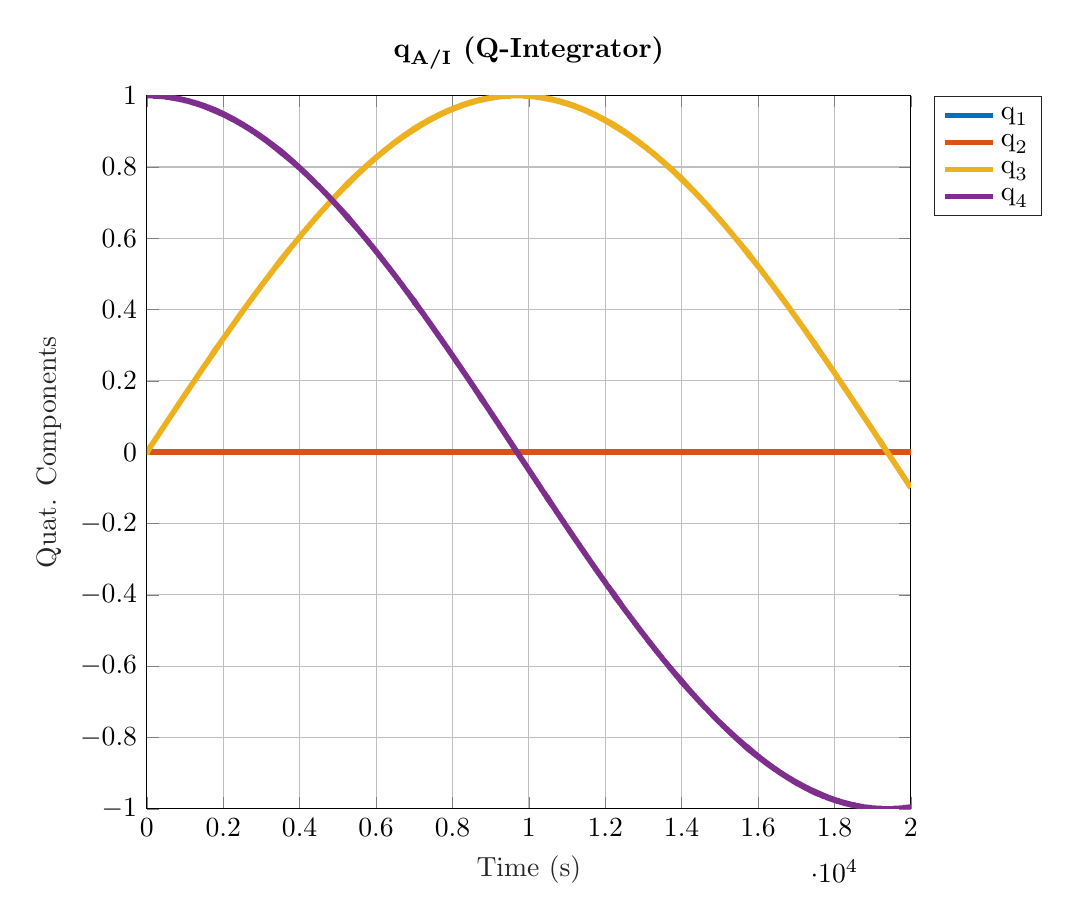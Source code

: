 % This file was created by matlab2tikz.
%
%The latest updates can be retrieved from
%  http://www.mathworks.com/matlabcentral/fileexchange/22022-matlab2tikz-matlab2tikz
%where you can also make suggestions and rate matlab2tikz.
%
\definecolor{mycolor1}{rgb}{0.0,0.447,0.741}%
\definecolor{mycolor2}{rgb}{0.85,0.325,0.098}%
\definecolor{mycolor3}{rgb}{0.929,0.694,0.125}%
\definecolor{mycolor4}{rgb}{0.494,0.184,0.556}%
%
\begin{tikzpicture}

\begin{axis}[%
width=3.82in,
height=3.566in,
at={(0.641in,0.481in)},
scale only axis,
xmin=0,
xmax=20000,
xlabel style={font=\color{white!15!black}},
xlabel={Time (s)},
ymin=-1,
ymax=1,
ylabel style={font=\color{white!15!black}},
ylabel={Quat. Components},
axis background/.style={fill=white},
title style={font=\bfseries},
title={$\text{q}_{\text{A/I}}\text{ (Q-Integrator)}$},
xmajorgrids,
ymajorgrids,
legend style={at={(1.03,1)}, anchor=north west, legend cell align=left, align=left, draw=white!15!black}
]
\addplot [color=mycolor1, line width=2.0pt]
  table[row sep=crcr]{%
0	0\\
3.707e-07	0\\
7.415e-07	0\\
1.112e-06	0\\
1.483e-06	0\\
3.337e-06	0\\
5.19e-06	0\\
7.044e-06	0\\
8.898e-06	0\\
1.817e-05	0\\
2.743e-05	0\\
3.67e-05	0\\
4.597e-05	0\\
9.231e-05	0\\
0.0	0\\
0.0	0\\
0.0	0\\
0.0	0\\
0.001	0\\
0.001	0\\
0.001	0\\
0.002	0\\
0.003	0\\
0.005	0\\
0.006	0\\
0.012	0\\
0.017	0\\
0.023	0\\
0.029	0\\
0.058	0\\
0.087	0\\
0.116	0\\
0.145	0\\
0.29	0\\
0.434	0\\
0.579	0\\
0.724	0\\
1.448	0\\
2.172	0\\
2.896	0\\
3.62	0\\
6.559	0\\
9.499	0\\
12.438	0\\
15.377	0\\
19.302	0\\
23.227	0\\
27.152	0\\
31.077	0\\
35.595	0\\
40.114	0\\
44.632	0\\
49.15	0\\
54.103	0\\
59.056	0\\
64.009	0\\
68.961	0\\
74.262	0\\
79.563	0\\
84.864	0\\
90.164	0\\
95.758	0\\
101.352	0\\
106.946	0\\
112.54	0\\
118.389	0\\
124.238	0\\
130.088	0\\
135.937	0\\
142.014	0\\
148.09	0\\
154.167	0\\
160.244	0\\
166.526	0\\
172.809	0\\
179.092	0\\
185.374	0\\
191.846	0\\
198.318	0\\
204.79	0\\
211.262	0\\
217.91	0\\
224.557	0\\
231.205	0\\
237.852	0\\
244.664	0\\
251.476	0\\
258.288	0\\
265.1	0\\
272.067	0\\
279.034	0\\
286.001	0\\
292.968	0\\
300.082	0\\
307.197	0\\
314.311	0\\
321.426	0\\
328.681	0\\
335.936	0\\
343.191	0\\
350.446	0\\
357.837	0\\
365.227	0\\
372.618	0\\
380.008	0\\
387.529	0\\
395.05	0\\
402.571	0\\
410.092	0\\
417.74	0\\
425.388	0\\
433.035	0\\
440.683	0\\
448.454	0\\
456.225	0\\
463.996	0\\
471.767	0\\
479.658	0\\
487.55	0\\
495.441	0\\
503.332	0\\
511.342	0\\
519.352	0\\
527.362	0\\
535.372	0\\
543.498	0\\
551.624	0\\
559.751	0\\
567.877	0\\
576.119	0\\
584.361	0\\
592.603	0\\
600.844	0\\
609.201	0\\
617.557	0\\
625.913	0\\
634.269	0\\
642.74	0\\
651.21	0\\
659.681	0\\
668.151	0\\
676.735	0\\
685.32	0\\
693.904	0\\
702.489	0\\
711.188	0\\
719.887	0\\
728.586	0\\
737.285	0\\
746.099	0\\
754.914	0\\
763.728	0\\
772.543	0\\
781.474	0\\
790.405	0\\
799.337	0\\
808.268	0\\
817.318	0\\
826.368	0\\
835.418	0\\
844.468	0\\
853.639	0\\
862.81	0\\
871.981	0\\
881.152	0\\
890.399	0\\
899.646	0\\
908.893	0\\
918.141	0\\
927.272	0\\
936.403	0\\
945.534	0\\
954.665	0\\
963.681	0\\
972.698	0\\
981.714	0\\
990.731	0\\
999.634	0\\
1008.538	0\\
1017.442	0\\
1026.345	0\\
1035.138	0\\
1043.93	0\\
1052.722	0\\
1061.515	0\\
1070.196	0\\
1078.878	0\\
1087.56	0\\
1096.242	0\\
1104.814	0\\
1113.385	0\\
1121.957	0\\
1130.529	0\\
1138.99	0\\
1147.452	0\\
1155.914	0\\
1164.375	0\\
1172.727	0\\
1181.078	0\\
1189.429	0\\
1197.781	0\\
1206.021	0\\
1214.261	0\\
1222.501	0\\
1230.741	0\\
1238.869	0\\
1246.997	0\\
1255.125	0\\
1263.253	0\\
1271.266	0\\
1279.28	0\\
1287.294	0\\
1295.308	0\\
1303.206	0\\
1311.103	0\\
1319.001	0\\
1326.899	0\\
1334.678	0\\
1342.457	0\\
1350.236	0\\
1358.015	0\\
1365.673	0\\
1373.33	0\\
1380.987	0\\
1388.645	0\\
1396.176	0\\
1403.708	0\\
1411.24	0\\
1418.771	0\\
1426.173	0\\
1433.575	0\\
1440.976	0\\
1448.378	0\\
1455.644	0\\
1462.911	0\\
1470.177	0\\
1477.443	0\\
1484.568	0\\
1491.692	0\\
1498.817	0\\
1505.942	0\\
1512.917	0\\
1519.893	0\\
1526.868	0\\
1533.844	0\\
1540.661	0\\
1547.478	0\\
1554.296	0\\
1561.113	0\\
1567.762	0\\
1574.411	0\\
1581.059	0\\
1587.708	0\\
1594.174	0\\
1600.641	0\\
1607.107	0\\
1613.574	0\\
1619.842	0\\
1626.11	0\\
1632.378	0\\
1638.646	0\\
1644.694	0\\
1650.742	0\\
1656.791	0\\
1662.839	0\\
1668.64	0\\
1674.441	0\\
1680.242	0\\
1686.043	0\\
1691.557	0\\
1697.072	0\\
1702.586	0\\
1708.101	0\\
1713.271	0\\
1718.441	0\\
1723.61	0\\
1728.78	0\\
1733.506	0\\
1738.232	0\\
1742.958	0\\
1747.684	0\\
1751.745	0\\
1755.807	0\\
1759.868	0\\
1763.93	0\\
1767.93	0\\
1771.93	0\\
1775.93	0\\
1779.93	0\\
1784.5	0\\
1789.071	0\\
1793.641	0\\
1798.212	0\\
1803.205	0\\
1808.198	0\\
1813.191	0\\
1818.185	0\\
1823.519	0\\
1828.853	0\\
1834.187	0\\
1839.521	0\\
1845.144	0\\
1850.767	0\\
1856.39	0\\
1862.012	0\\
1867.887	0\\
1873.762	0\\
1879.636	0\\
1885.511	0\\
1891.611	0\\
1897.71	0\\
1903.81	0\\
1909.909	0\\
1916.213	0\\
1922.516	0\\
1928.82	0\\
1935.124	0\\
1941.615	0\\
1948.106	0\\
1954.597	0\\
1961.089	0\\
1967.754	0\\
1974.42	0\\
1981.085	0\\
1987.751	0\\
1994.58	0\\
2001.408	0\\
2008.237	0\\
2015.066	0\\
2022.049	0\\
2029.032	0\\
2036.015	0\\
2042.999	0\\
2050.128	0\\
2057.258	0\\
2064.388	0\\
2071.517	0\\
2078.787	0\\
2086.057	0\\
2093.327	0\\
2100.597	0\\
2108.002	0\\
2115.406	0\\
2122.811	0\\
2130.215	0\\
2137.75	0\\
2145.285	0\\
2152.819	0\\
2160.354	0\\
2168.015	0\\
2175.676	0\\
2183.337	0\\
2190.998	0\\
2198.782	0\\
2206.566	0\\
2214.349	0\\
2222.133	0\\
2230.038	0\\
2237.942	0\\
2245.846	0\\
2253.75	0\\
2261.772	0\\
2269.795	0\\
2277.817	0\\
2285.839	0\\
2293.978	0\\
2302.117	0\\
2310.256	0\\
2318.394	0\\
2326.648	0\\
2334.902	0\\
2343.156	0\\
2351.41	0\\
2359.779	0\\
2368.147	0\\
2376.516	0\\
2384.884	0\\
2393.367	0\\
2401.849	0\\
2410.332	0\\
2418.814	0\\
2427.411	0\\
2436.008	0\\
2444.604	0\\
2453.201	0\\
2461.912	0\\
2470.623	0\\
2479.335	0\\
2488.046	0\\
2496.873	0\\
2505.7	0\\
2514.527	0\\
2523.353	0\\
2532.297	0\\
2541.241	0\\
2550.185	0\\
2559.129	0\\
2568.191	0\\
2577.254	0\\
2586.317	0\\
2595.38	0\\
2604.564	0\\
2613.748	0\\
2622.932	0\\
2632.116	0\\
2641.351	0\\
2650.585	0\\
2659.82	0\\
2669.055	0\\
2678.174	0\\
2687.293	0\\
2696.412	0\\
2705.53	0\\
2714.535	0\\
2723.539	0\\
2732.544	0\\
2741.548	0\\
2750.44	0\\
2759.332	0\\
2768.224	0\\
2777.116	0\\
2785.896	0\\
2794.677	0\\
2803.457	0\\
2812.238	0\\
2820.908	0\\
2829.578	0\\
2838.248	0\\
2846.918	0\\
2855.478	0\\
2864.038	0\\
2872.598	0\\
2881.159	0\\
2889.609	0\\
2898.059	0\\
2906.509	0\\
2914.959	0\\
2923.298	0\\
2931.638	0\\
2939.977	0\\
2948.317	0\\
2956.545	0\\
2964.774	0\\
2973.002	0\\
2981.23	0\\
2989.346	0\\
2997.462	0\\
3005.578	0\\
3013.694	0\\
3021.695	0\\
3029.697	0\\
3037.698	0\\
3045.7	0\\
3053.585	0\\
3061.471	0\\
3069.356	0\\
3077.241	0\\
3085.008	0\\
3092.774	0\\
3100.541	0\\
3108.307	0\\
3115.951	0\\
3123.595	0\\
3131.239	0\\
3138.884	0\\
3146.402	0\\
3153.92	0\\
3161.438	0\\
3168.956	0\\
3176.344	0\\
3183.731	0\\
3191.119	0\\
3198.507	0\\
3205.758	0\\
3213.01	0\\
3220.261	0\\
3227.513	0\\
3234.622	0\\
3241.731	0\\
3248.841	0\\
3255.95	0\\
3262.909	0\\
3269.868	0\\
3276.828	0\\
3283.787	0\\
3290.587	0\\
3297.387	0\\
3304.187	0\\
3310.987	0\\
3317.617	0\\
3324.247	0\\
3330.877	0\\
3337.507	0\\
3343.953	0\\
3350.4	0\\
3356.846	0\\
3363.292	0\\
3369.538	0\\
3375.784	0\\
3382.03	0\\
3388.276	0\\
3394.299	0\\
3400.323	0\\
3406.347	0\\
3412.37	0\\
3418.143	0\\
3423.915	0\\
3429.688	0\\
3435.461	0\\
3440.942	0\\
3446.423	0\\
3451.904	0\\
3457.386	0\\
3462.514	0\\
3467.643	0\\
3472.772	0\\
3477.9	0\\
3482.57	0\\
3487.24	0\\
3491.909	0\\
3496.579	0\\
3500.542	0\\
3504.506	0\\
3508.47	0\\
3512.433	0\\
3516.501	0\\
3520.569	0\\
3524.637	0\\
3528.704	0\\
3533.322	0\\
3537.941	0\\
3542.559	0\\
3547.177	0\\
3552.207	0\\
3557.238	0\\
3562.268	0\\
3567.299	0\\
3572.664	0\\
3578.03	0\\
3583.395	0\\
3588.76	0\\
3594.41	0\\
3600.059	0\\
3605.709	0\\
3611.358	0\\
3617.257	0\\
3623.155	0\\
3629.054	0\\
3634.952	0\\
3641.073	0\\
3647.194	0\\
3653.315	0\\
3659.436	0\\
3665.759	0\\
3672.082	0\\
3678.405	0\\
3684.728	0\\
3691.238	0\\
3697.747	0\\
3704.256	0\\
3710.766	0\\
3717.448	0\\
3724.131	0\\
3730.813	0\\
3737.495	0\\
3744.34	0\\
3751.185	0\\
3758.03	0\\
3764.875	0\\
3771.873	0\\
3778.871	0\\
3785.869	0\\
3792.867	0\\
3800.011	0\\
3807.156	0\\
3814.3	0\\
3821.444	0\\
3828.727	0\\
3836.011	0\\
3843.295	0\\
3850.578	0\\
3857.996	0\\
3865.414	0\\
3872.832	0\\
3880.25	0\\
3887.798	0\\
3895.345	0\\
3902.893	0\\
3910.44	0\\
3918.114	0\\
3925.787	0\\
3933.461	0\\
3941.134	0\\
3948.93	0\\
3956.726	0\\
3964.522	0\\
3972.318	0\\
3980.235	0\\
3988.151	0\\
3996.067	0\\
4003.983	0\\
4012.017	0\\
4020.051	0\\
4028.085	0\\
4036.119	0\\
4044.27	0\\
4052.42	0\\
4060.571	0\\
4068.721	0\\
4076.987	0\\
4085.252	0\\
4093.518	0\\
4101.783	0\\
4110.163	0\\
4118.543	0\\
4126.923	0\\
4135.303	0\\
4143.797	0\\
4152.291	0\\
4160.785	0\\
4169.279	0\\
4177.887	0\\
4186.495	0\\
4195.103	0\\
4203.712	0\\
4212.434	0\\
4221.157	0\\
4229.88	0\\
4238.603	0\\
4247.442	0\\
4256.28	0\\
4265.119	0\\
4273.957	0\\
4282.913	0\\
4291.869	0\\
4300.824	0\\
4309.78	0\\
4318.855	0\\
4327.93	0\\
4337.004	0\\
4346.079	0\\
4355.276	0\\
4364.472	0\\
4373.669	0\\
4382.865	0\\
4392.088	0\\
4401.311	0\\
4410.534	0\\
4419.757	0\\
4428.865	0\\
4437.972	0\\
4447.079	0\\
4456.186	0\\
4465.179	0\\
4474.173	0\\
4483.166	0\\
4492.159	0\\
4501.039	0\\
4509.92	0\\
4518.801	0\\
4527.681	0\\
4536.451	0\\
4545.22	0\\
4553.99	0\\
4562.759	0\\
4571.418	0\\
4580.077	0\\
4588.736	0\\
4597.395	0\\
4605.944	0\\
4614.494	0\\
4623.043	0\\
4631.592	0\\
4640.031	0\\
4648.47	0\\
4656.909	0\\
4665.348	0\\
4673.676	0\\
4682.004	0\\
4690.333	0\\
4698.661	0\\
4706.879	0\\
4715.096	0\\
4723.313	0\\
4731.53	0\\
4739.634	0\\
4747.739	0\\
4755.843	0\\
4763.948	0\\
4771.938	0\\
4779.928	0\\
4787.918	0\\
4795.908	0\\
4803.782	0\\
4811.655	0\\
4819.529	0\\
4827.402	0\\
4835.156	0\\
4842.911	0\\
4850.665	0\\
4858.419	0\\
4866.051	0\\
4873.683	0\\
4881.314	0\\
4888.946	0\\
4896.452	0\\
4903.957	0\\
4911.462	0\\
4918.967	0\\
4926.342	0\\
4933.716	0\\
4941.09	0\\
4948.464	0\\
4955.702	0\\
4962.939	0\\
4970.177	0\\
4977.415	0\\
4984.509	0\\
4991.604	0\\
4998.698	0\\
5005.793	0\\
5012.737	0\\
5019.68	0\\
5026.624	0\\
5033.568	0\\
5040.351	0\\
5047.135	0\\
5053.918	0\\
5060.702	0\\
5067.314	0\\
5073.926	0\\
5080.539	0\\
5087.151	0\\
5093.578	0\\
5100.005	0\\
5106.432	0\\
5112.859	0\\
5119.084	0\\
5125.308	0\\
5131.533	0\\
5137.758	0\\
5143.758	0\\
5149.757	0\\
5155.757	0\\
5161.757	0\\
5167.503	0\\
5173.248	0\\
5178.994	0\\
5184.739	0\\
5190.188	0\\
5195.637	0\\
5201.087	0\\
5206.536	0\\
5211.624	0\\
5216.713	0\\
5221.801	0\\
5226.89	0\\
5231.504	0\\
5236.118	0\\
5240.733	0\\
5245.347	0\\
5249.209	0\\
5253.071	0\\
5256.933	0\\
5260.795	0\\
5264.92	0\\
5269.046	0\\
5273.171	0\\
5277.296	0\\
5281.956	0\\
5286.615	0\\
5291.274	0\\
5295.933	0\\
5300.996	0\\
5306.059	0\\
5311.122	0\\
5316.185	0\\
5321.577	0\\
5326.97	0\\
5332.362	0\\
5337.755	0\\
5343.428	0\\
5349.101	0\\
5354.774	0\\
5360.447	0\\
5366.366	0\\
5372.285	0\\
5378.204	0\\
5384.123	0\\
5390.263	0\\
5396.403	0\\
5402.543	0\\
5408.682	0\\
5415.023	0\\
5421.363	0\\
5427.703	0\\
5434.044	0\\
5440.569	0\\
5447.094	0\\
5453.62	0\\
5460.145	0\\
5466.842	0\\
5473.539	0\\
5480.237	0\\
5486.934	0\\
5493.793	0\\
5500.652	0\\
5507.51	0\\
5514.369	0\\
5521.381	0\\
5528.392	0\\
5535.404	0\\
5542.415	0\\
5549.572	0\\
5556.729	0\\
5563.885	0\\
5571.042	0\\
5578.338	0\\
5585.634	0\\
5592.93	0\\
5600.226	0\\
5607.655	0\\
5615.085	0\\
5622.514	0\\
5629.944	0\\
5637.503	0\\
5645.062	0\\
5652.621	0\\
5660.18	0\\
5667.864	0\\
5675.549	0\\
5683.233	0\\
5690.918	0\\
5698.724	0\\
5706.531	0\\
5714.338	0\\
5722.145	0\\
5730.072	0\\
5737.999	0\\
5745.925	0\\
5753.852	0\\
5761.897	0\\
5769.941	0\\
5777.986	0\\
5786.03	0\\
5794.191	0\\
5802.352	0\\
5810.512	0\\
5818.673	0\\
5826.949	0\\
5835.225	0\\
5843.5	0\\
5851.776	0\\
5860.166	0\\
5868.556	0\\
5876.946	0\\
5885.337	0\\
5893.841	0\\
5902.345	0\\
5910.849	0\\
5919.353	0\\
5927.972	0\\
5936.59	0\\
5945.208	0\\
5953.827	0\\
5962.56	0\\
5971.293	0\\
5980.026	0\\
5988.759	0\\
5997.608	0\\
6006.457	0\\
6015.306	0\\
6024.155	0\\
6033.121	0\\
6042.087	0\\
6051.054	0\\
6060.02	0\\
6069.105	0\\
6078.191	0\\
6087.276	0\\
6096.362	0\\
6105.569	0\\
6114.777	0\\
6123.984	0\\
6133.192	0\\
6142.404	0\\
6151.617	0\\
6160.83	0\\
6170.042	0\\
6179.139	0\\
6188.236	0\\
6197.333	0\\
6206.43	0\\
6215.413	0\\
6224.396	0\\
6233.379	0\\
6242.362	0\\
6251.233	0\\
6260.104	0\\
6268.975	0\\
6277.845	0\\
6286.605	0\\
6295.365	0\\
6304.124	0\\
6312.884	0\\
6321.533	0\\
6330.182	0\\
6338.832	0\\
6347.481	0\\
6356.02	0\\
6364.559	0\\
6373.099	0\\
6381.638	0\\
6390.067	0\\
6398.496	0\\
6406.925	0\\
6415.355	0\\
6423.673	0\\
6431.992	0\\
6440.31	0\\
6448.629	0\\
6456.836	0\\
6465.043	0\\
6473.25	0\\
6481.457	0\\
6489.552	0\\
6497.646	0\\
6505.741	0\\
6513.835	0\\
6521.815	0\\
6529.795	0\\
6537.774	0\\
6545.754	0\\
6553.617	0\\
6561.48	0\\
6569.343	0\\
6577.206	0\\
6584.95	0\\
6592.693	0\\
6600.437	0\\
6608.18	0\\
6615.801	0\\
6623.422	0\\
6631.042	0\\
6638.663	0\\
6646.157	0\\
6653.651	0\\
6661.144	0\\
6668.638	0\\
6676.001	0\\
6683.363	0\\
6690.725	0\\
6698.087	0\\
6705.313	0\\
6712.538	0\\
6719.763	0\\
6726.988	0\\
6734.07	0\\
6741.151	0\\
6748.232	0\\
6755.314	0\\
6762.244	0\\
6769.174	0\\
6776.103	0\\
6783.033	0\\
6789.802	0\\
6796.571	0\\
6803.34	0\\
6810.109	0\\
6816.705	0\\
6823.301	0\\
6829.898	0\\
6836.494	0\\
6842.904	0\\
6849.314	0\\
6855.723	0\\
6862.133	0\\
6868.339	0\\
6874.545	0\\
6880.75	0\\
6886.956	0\\
6892.934	0\\
6898.913	0\\
6904.892	0\\
6910.87	0\\
6916.591	0\\
6922.312	0\\
6928.033	0\\
6933.754	0\\
6939.174	0\\
6944.595	0\\
6950.015	0\\
6955.435	0\\
6960.487	0\\
6965.539	0\\
6970.591	0\\
6975.643	0\\
6980.206	0\\
6984.769	0\\
6989.332	0\\
6993.895	0\\
6997.658	0\\
7001.421	0\\
7005.184	0\\
7008.947	0\\
7013.119	0\\
7017.29	0\\
7021.462	0\\
7025.633	0\\
7030.326	0\\
7035.018	0\\
7039.71	0\\
7044.403	0\\
7049.492	0\\
7054.582	0\\
7059.671	0\\
7064.761	0\\
7070.175	0\\
7075.59	0\\
7081.004	0\\
7086.419	0\\
7092.111	0\\
7097.803	0\\
7103.496	0\\
7109.188	0\\
7115.124	0\\
7121.061	0\\
7126.997	0\\
7132.933	0\\
7139.088	0\\
7145.243	0\\
7151.399	0\\
7157.554	0\\
7163.908	0\\
7170.263	0\\
7176.617	0\\
7182.972	0\\
7189.51	0\\
7196.049	0\\
7202.587	0\\
7209.125	0\\
7215.835	0\\
7222.544	0\\
7229.254	0\\
7235.963	0\\
7242.834	0\\
7249.704	0\\
7256.575	0\\
7263.445	0\\
7270.467	0\\
7277.49	0\\
7284.512	0\\
7291.535	0\\
7298.702	0\\
7305.869	0\\
7313.036	0\\
7320.204	0\\
7327.51	0\\
7334.815	0\\
7342.121	0\\
7349.427	0\\
7356.867	0\\
7364.306	0\\
7371.745	0\\
7379.185	0\\
7386.753	0\\
7394.321	0\\
7401.889	0\\
7409.458	0\\
7417.151	0\\
7424.845	0\\
7432.539	0\\
7440.232	0\\
7448.048	0\\
7455.864	0\\
7463.68	0\\
7471.496	0\\
7479.431	0\\
7487.367	0\\
7495.302	0\\
7503.238	0\\
7511.291	0\\
7519.344	0\\
7527.397	0\\
7535.45	0\\
7543.619	0\\
7551.789	0\\
7559.958	0\\
7568.127	0\\
7576.411	0\\
7584.696	0\\
7592.98	0\\
7601.264	0\\
7609.663	0\\
7618.061	0\\
7626.46	0\\
7634.858	0\\
7643.371	0\\
7651.883	0\\
7660.396	0\\
7668.909	0\\
7677.535	0\\
7686.162	0\\
7694.789	0\\
7703.416	0\\
7712.158	0\\
7720.899	0\\
7729.641	0\\
7738.382	0\\
7747.24	0\\
7756.098	0\\
7764.955	0\\
7773.813	0\\
7782.788	0\\
7791.762	0\\
7800.737	0\\
7809.712	0\\
7818.807	0\\
7827.901	0\\
7836.996	0\\
7846.09	0\\
7855.307	0\\
7864.523	0\\
7873.74	0\\
7882.956	0\\
7892.16	0\\
7901.365	0\\
7910.569	0\\
7919.773	0\\
7928.861	0\\
7937.95	0\\
7947.038	0\\
7956.127	0\\
7965.101	0\\
7974.076	0\\
7983.051	0\\
7992.025	0\\
8000.888	0\\
8009.75	0\\
8018.613	0\\
8027.475	0\\
8036.227	0\\
8044.978	0\\
8053.73	0\\
8062.481	0\\
8071.122	0\\
8079.763	0\\
8088.404	0\\
8097.046	0\\
8105.577	0\\
8114.108	0\\
8122.639	0\\
8131.17	0\\
8139.591	0\\
8148.012	0\\
8156.433	0\\
8164.854	0\\
8173.164	0\\
8181.475	0\\
8189.785	0\\
8198.096	0\\
8206.295	0\\
8214.493	0\\
8222.692	0\\
8230.891	0\\
8238.977	0\\
8247.063	0\\
8255.149	0\\
8263.235	0\\
8271.206	0\\
8279.177	0\\
8287.149	0\\
8295.12	0\\
8302.974	0\\
8310.829	0\\
8318.683	0\\
8326.537	0\\
8334.272	0\\
8342.006	0\\
8349.741	0\\
8357.475	0\\
8365.087	0\\
8372.698	0\\
8380.31	0\\
8387.921	0\\
8395.405	0\\
8402.89	0\\
8410.374	0\\
8417.858	0\\
8425.211	0\\
8432.563	0\\
8439.915	0\\
8447.268	0\\
8454.482	0\\
8461.697	0\\
8468.912	0\\
8476.127	0\\
8483.197	0\\
8490.268	0\\
8497.338	0\\
8504.409	0\\
8511.327	0\\
8518.245	0\\
8525.164	0\\
8532.082	0\\
8538.839	0\\
8545.595	0\\
8552.351	0\\
8559.108	0\\
8565.691	0\\
8572.274	0\\
8578.857	0\\
8585.44	0\\
8591.836	0\\
8598.231	0\\
8604.626	0\\
8611.022	0\\
8617.211	0\\
8623.401	0\\
8629.591	0\\
8635.781	0\\
8641.741	0\\
8647.702	0\\
8653.663	0\\
8659.624	0\\
8665.324	0\\
8671.024	0\\
8676.725	0\\
8682.425	0\\
8687.821	0\\
8693.217	0\\
8698.612	0\\
8704.008	0\\
8709.029	0\\
8714.05	0\\
8719.071	0\\
8724.092	0\\
8728.611	0\\
8733.13	0\\
8737.649	0\\
8742.168	0\\
8745.841	0\\
8749.513	0\\
8753.186	0\\
8756.859	0\\
8761.065	0\\
8765.271	0\\
8769.478	0\\
8773.684	0\\
8778.402	0\\
8783.12	0\\
8787.838	0\\
8792.556	0\\
8797.665	0\\
8802.775	0\\
8807.885	0\\
8812.995	0\\
8818.426	0\\
8823.858	0\\
8829.29	0\\
8834.721	0\\
8840.428	0\\
8846.135	0\\
8851.842	0\\
8857.549	0\\
8863.499	0\\
8869.448	0\\
8875.398	0\\
8881.347	0\\
8887.514	0\\
8893.681	0\\
8899.848	0\\
8906.015	0\\
8912.381	0\\
8918.746	0\\
8925.112	0\\
8931.477	0\\
8938.026	0\\
8944.574	0\\
8951.123	0\\
8957.671	0\\
8964.39	0\\
8971.109	0\\
8977.828	0\\
8984.547	0\\
8991.427	0\\
8998.306	0\\
9005.185	0\\
9012.065	0\\
9019.096	0\\
9026.127	0\\
9033.158	0\\
9040.188	0\\
9047.364	0\\
9054.539	0\\
9061.715	0\\
9068.89	0\\
9076.204	0\\
9083.517	0\\
9090.831	0\\
9098.145	0\\
9105.591	0\\
9113.038	0\\
9120.485	0\\
9127.932	0\\
9135.507	0\\
9143.083	0\\
9150.659	0\\
9158.234	0\\
9165.935	0\\
9173.636	0\\
9181.336	0\\
9189.037	0\\
9196.86	0\\
9204.683	0\\
9212.505	0\\
9220.328	0\\
9228.27	0\\
9236.213	0\\
9244.155	0\\
9252.097	0\\
9260.157	0\\
9268.217	0\\
9276.277	0\\
9284.337	0\\
9292.513	0\\
9300.689	0\\
9308.864	0\\
9317.04	0\\
9325.331	0\\
9333.622	0\\
9341.913	0\\
9350.203	0\\
9358.609	0\\
9367.014	0\\
9375.419	0\\
9383.824	0\\
9392.343	0\\
9400.862	0\\
9409.381	0\\
9417.9	0\\
9426.534	0\\
9435.167	0\\
9443.8	0\\
9452.434	0\\
9461.182	0\\
9469.93	0\\
9478.679	0\\
9487.427	0\\
9496.291	0\\
9505.155	0\\
9514.02	0\\
9522.884	0\\
9531.865	0\\
9540.847	0\\
9549.829	0\\
9558.811	0\\
9567.912	0\\
9577.013	0\\
9586.115	0\\
9595.216	0\\
9604.44	0\\
9613.663	0\\
9622.887	0\\
9632.111	0\\
9641.308	0\\
9650.506	0\\
9659.703	0\\
9668.9	0\\
9677.982	0\\
9687.064	0\\
9696.146	0\\
9705.228	0\\
9714.196	0\\
9723.164	0\\
9732.133	0\\
9741.101	0\\
9749.957	0\\
9758.813	0\\
9767.669	0\\
9776.525	0\\
9785.27	0\\
9794.015	0\\
9802.76	0\\
9811.505	0\\
9820.14	0\\
9828.775	0\\
9837.41	0\\
9846.044	0\\
9854.569	0\\
9863.094	0\\
9871.619	0\\
9880.144	0\\
9888.558	0\\
9896.973	0\\
9905.388	0\\
9913.802	0\\
9922.106	0\\
9930.41	0\\
9938.714	0\\
9947.018	0\\
9955.211	0\\
9963.403	0\\
9971.596	0\\
9979.788	0\\
9987.867	0\\
9995.947	0\\
10004.026	0\\
10012.106	0\\
10020.07	0\\
10028.035	0\\
10035.999	0\\
10043.964	0\\
10051.812	0\\
10059.659	0\\
10067.507	0\\
10075.354	0\\
10083.082	0\\
10090.809	0\\
10098.537	0\\
10106.264	0\\
10113.869	0\\
10121.473	0\\
10129.077	0\\
10136.681	0\\
10144.158	0\\
10151.635	0\\
10159.112	0\\
10166.588	0\\
10173.933	0\\
10181.278	0\\
10188.622	0\\
10195.967	0\\
10203.174	0\\
10210.38	0\\
10217.587	0\\
10224.794	0\\
10231.856	0\\
10238.918	0\\
10245.98	0\\
10253.042	0\\
10259.951	0\\
10266.86	0\\
10273.769	0\\
10280.679	0\\
10287.426	0\\
10294.172	0\\
10300.919	0\\
10307.666	0\\
10314.239	0\\
10320.812	0\\
10327.384	0\\
10333.957	0\\
10340.341	0\\
10346.725	0\\
10353.109	0\\
10359.493	0\\
10365.67	0\\
10371.848	0\\
10378.025	0\\
10384.202	0\\
10390.149	0\\
10396.096	0\\
10402.042	0\\
10407.989	0\\
10413.673	0\\
10419.358	0\\
10425.042	0\\
10430.726	0\\
10436.103	0\\
10441.479	0\\
10446.855	0\\
10452.231	0\\
10457.228	0\\
10462.224	0\\
10467.221	0\\
10472.217	0\\
10476.701	0\\
10481.185	0\\
10485.668	0\\
10490.152	0\\
10493.748	0\\
10497.344	0\\
10500.941	0\\
10504.537	0\\
10508.768	0\\
10513.0	0\\
10517.231	0\\
10521.463	0\\
10526.199	0\\
10530.935	0\\
10535.671	0\\
10540.407	0\\
10545.532	0\\
10550.656	0\\
10555.781	0\\
10560.905	0\\
10566.349	0\\
10571.793	0\\
10577.237	0\\
10582.681	0\\
10588.399	0\\
10594.116	0\\
10599.834	0\\
10605.552	0\\
10611.511	0\\
10617.47	0\\
10623.429	0\\
10629.388	0\\
10635.564	0\\
10641.74	0\\
10647.915	0\\
10654.091	0\\
10660.464	0\\
10666.838	0\\
10673.211	0\\
10679.585	0\\
10686.141	0\\
10692.696	0\\
10699.252	0\\
10705.808	0\\
10712.534	0\\
10719.26	0\\
10725.986	0\\
10732.712	0\\
10739.598	0\\
10746.484	0\\
10753.369	0\\
10760.255	0\\
10767.292	0\\
10774.329	0\\
10781.367	0\\
10788.404	0\\
10795.585	0\\
10802.766	0\\
10809.947	0\\
10817.129	0\\
10824.448	0\\
10831.767	0\\
10839.087	0\\
10846.406	0\\
10853.858	0\\
10861.311	0\\
10868.763	0\\
10876.215	0\\
10883.796	0\\
10891.377	0\\
10898.958	0\\
10906.539	0\\
10914.245	0\\
10921.951	0\\
10929.657	0\\
10937.363	0\\
10945.19	0\\
10953.018	0\\
10960.846	0\\
10968.674	0\\
10976.621	0\\
10984.568	0\\
10992.516	0\\
11000.463	0\\
11008.528	0\\
11016.592	0\\
11024.657	0\\
11032.722	0\\
11040.902	0\\
11049.083	0\\
11057.264	0\\
11065.445	0\\
11073.74	0\\
11082.036	0\\
11090.331	0\\
11098.627	0\\
11107.037	0\\
11115.447	0\\
11123.857	0\\
11132.266	0\\
11140.79	0\\
11149.314	0\\
11157.838	0\\
11166.362	0\\
11175.0	0\\
11183.638	0\\
11192.277	0\\
11200.915	0\\
11209.668	0\\
11218.421	0\\
11227.174	0\\
11235.927	0\\
11244.796	0\\
11253.665	0\\
11262.534	0\\
11271.404	0\\
11280.39	0\\
11289.377	0\\
11298.364	0\\
11307.35	0\\
11316.457	0\\
11325.563	0\\
11334.67	0\\
11343.776	0\\
11353.005	0\\
11362.234	0\\
11371.463	0\\
11380.691	0\\
11389.884	0\\
11399.076	0\\
11408.269	0\\
11417.461	0\\
11426.539	0\\
11435.616	0\\
11444.693	0\\
11453.77	0\\
11462.733	0\\
11471.697	0\\
11480.66	0\\
11489.624	0\\
11498.475	0\\
11507.326	0\\
11516.178	0\\
11525.029	0\\
11533.769	0\\
11542.51	0\\
11551.25	0\\
11559.991	0\\
11568.621	0\\
11577.251	0\\
11585.881	0\\
11594.511	0\\
11603.032	0\\
11611.552	0\\
11620.072	0\\
11628.592	0\\
11637.002	0\\
11645.412	0\\
11653.822	0\\
11662.232	0\\
11670.532	0\\
11678.831	0\\
11687.13	0\\
11695.43	0\\
11703.617	0\\
11711.805	0\\
11719.993	0\\
11728.18	0\\
11736.255	0\\
11744.33	0\\
11752.404	0\\
11760.479	0\\
11768.439	0\\
11776.398	0\\
11784.358	0\\
11792.318	0\\
11800.16	0\\
11808.003	0\\
11815.845	0\\
11823.688	0\\
11831.41	0\\
11839.133	0\\
11846.855	0\\
11854.578	0\\
11862.177	0\\
11869.776	0\\
11877.375	0\\
11884.974	0\\
11892.445	0\\
11899.916	0\\
11907.388	0\\
11914.859	0\\
11922.198	0\\
11929.537	0\\
11936.876	0\\
11944.215	0\\
11951.415	0\\
11958.616	0\\
11965.817	0\\
11973.018	0\\
11980.073	0\\
11987.129	0\\
11994.185	0\\
12001.241	0\\
12008.143	0\\
12015.046	0\\
12021.949	0\\
12028.851	0\\
12035.591	0\\
12042.331	0\\
12049.071	0\\
12055.81	0\\
12062.376	0\\
12068.941	0\\
12075.506	0\\
12082.071	0\\
12088.447	0\\
12094.822	0\\
12101.198	0\\
12107.574	0\\
12113.742	0\\
12119.91	0\\
12126.078	0\\
12132.246	0\\
12138.182	0\\
12144.119	0\\
12150.055	0\\
12155.992	0\\
12161.664	0\\
12167.337	0\\
12173.009	0\\
12178.681	0\\
12184.043	0\\
12189.405	0\\
12194.767	0\\
12200.129	0\\
12205.108	0\\
12210.086	0\\
12215.064	0\\
12220.042	0\\
12223.579	0\\
12227.115	0\\
12230.651	0\\
12234.188	0\\
12237.724	0\\
12241.261	0\\
12244.797	0\\
12248.333	0\\
12252.435	0\\
12256.536	0\\
12260.638	0\\
12264.74	0\\
12269.382	0\\
12274.024	0\\
12278.666	0\\
12283.308	0\\
12288.358	0\\
12293.407	0\\
12298.457	0\\
12303.507	0\\
12308.888	0\\
12314.269	0\\
12319.65	0\\
12325.031	0\\
12330.694	0\\
12336.358	0\\
12342.021	0\\
12347.684	0\\
12353.595	0\\
12359.505	0\\
12365.416	0\\
12371.327	0\\
12377.458	0\\
12383.59	0\\
12389.722	0\\
12395.854	0\\
12402.187	0\\
12408.521	0\\
12414.854	0\\
12421.187	0\\
12427.706	0\\
12434.224	0\\
12440.743	0\\
12447.262	0\\
12453.953	0\\
12460.644	0\\
12467.335	0\\
12474.026	0\\
12480.879	0\\
12487.732	0\\
12494.585	0\\
12501.438	0\\
12508.444	0\\
12515.45	0\\
12522.456	0\\
12529.462	0\\
12536.613	0\\
12543.765	0\\
12550.916	0\\
12558.068	0\\
12565.358	0\\
12572.649	0\\
12579.94	0\\
12587.231	0\\
12594.656	0\\
12602.08	0\\
12609.505	0\\
12616.93	0\\
12624.484	0\\
12632.038	0\\
12639.592	0\\
12647.147	0\\
12654.826	0\\
12662.506	0\\
12670.186	0\\
12677.866	0\\
12685.668	0\\
12693.471	0\\
12701.273	0\\
12709.076	0\\
12716.998	0\\
12724.92	0\\
12732.843	0\\
12740.765	0\\
12748.805	0\\
12756.845	0\\
12764.886	0\\
12772.926	0\\
12781.082	0\\
12789.239	0\\
12797.395	0\\
12805.551	0\\
12813.823	0\\
12822.094	0\\
12830.366	0\\
12838.637	0\\
12847.023	0\\
12855.409	0\\
12863.795	0\\
12872.181	0\\
12880.681	0\\
12889.181	0\\
12897.681	0\\
12906.181	0\\
12914.795	0\\
12923.409	0\\
12932.023	0\\
12940.637	0\\
12949.366	0\\
12958.095	0\\
12966.824	0\\
12975.552	0\\
12984.397	0\\
12993.242	0\\
13002.086	0\\
13010.931	0\\
13019.893	0\\
13028.855	0\\
13037.816	0\\
13046.778	0\\
13055.859	0\\
13064.94	0\\
13074.021	0\\
13083.102	0\\
13092.305	0\\
13101.508	0\\
13110.711	0\\
13119.914	0\\
13129.131	0\\
13138.348	0\\
13147.565	0\\
13156.782	0\\
13165.883	0\\
13174.984	0\\
13184.086	0\\
13193.187	0\\
13202.174	0\\
13211.161	0\\
13220.149	0\\
13229.136	0\\
13238.011	0\\
13246.886	0\\
13255.76	0\\
13264.635	0\\
13273.399	0\\
13282.163	0\\
13290.926	0\\
13299.69	0\\
13308.344	0\\
13316.997	0\\
13325.65	0\\
13334.304	0\\
13342.847	0\\
13351.39	0\\
13359.934	0\\
13368.477	0\\
13376.91	0\\
13385.343	0\\
13393.777	0\\
13402.21	0\\
13410.533	0\\
13418.855	0\\
13427.178	0\\
13435.501	0\\
13443.712	0\\
13451.923	0\\
13460.135	0\\
13468.346	0\\
13476.445	0\\
13484.543	0\\
13492.642	0\\
13500.74	0\\
13508.724	0\\
13516.709	0\\
13524.693	0\\
13532.677	0\\
13540.544	0\\
13548.412	0\\
13556.279	0\\
13564.146	0\\
13571.894	0\\
13579.642	0\\
13587.39	0\\
13595.138	0\\
13602.764	0\\
13610.389	0\\
13618.014	0\\
13625.639	0\\
13633.138	0\\
13640.637	0\\
13648.135	0\\
13655.634	0\\
13663.001	0\\
13670.368	0\\
13677.736	0\\
13685.103	0\\
13692.333	0\\
13699.564	0\\
13706.794	0\\
13714.024	0\\
13721.111	0\\
13728.198	0\\
13735.285	0\\
13742.372	0\\
13749.308	0\\
13756.243	0\\
13763.179	0\\
13770.115	0\\
13776.89	0\\
13783.665	0\\
13790.44	0\\
13797.215	0\\
13803.818	0\\
13810.421	0\\
13817.024	0\\
13823.626	0\\
13830.044	0\\
13836.461	0\\
13842.878	0\\
13849.295	0\\
13855.508	0\\
13861.722	0\\
13867.935	0\\
13874.149	0\\
13880.136	0\\
13886.124	0\\
13892.111	0\\
13898.099	0\\
13903.83	0\\
13909.561	0\\
13915.293	0\\
13921.024	0\\
13926.456	0\\
13931.889	0\\
13937.321	0\\
13942.753	0\\
13947.82	0\\
13952.888	0\\
13957.955	0\\
13963.023	0\\
13967.607	0\\
13972.192	0\\
13976.776	0\\
13981.361	0\\
13985.166	0\\
13988.972	0\\
13992.777	0\\
13996.583	0\\
14000.736	0\\
14004.888	0\\
14009.041	0\\
14013.194	0\\
14017.873	0\\
14022.552	0\\
14027.231	0\\
14031.91	0\\
14036.988	0\\
14042.067	0\\
14047.146	0\\
14052.225	0\\
14057.63	0\\
14063.036	0\\
14068.441	0\\
14073.847	0\\
14079.531	0\\
14085.216	0\\
14090.9	0\\
14096.584	0\\
14102.514	0\\
14108.443	0\\
14114.372	0\\
14120.302	0\\
14126.45	0\\
14132.599	0\\
14138.748	0\\
14144.897	0\\
14151.246	0\\
14157.595	0\\
14163.943	0\\
14170.292	0\\
14176.825	0\\
14183.358	0\\
14189.891	0\\
14196.424	0\\
14203.129	0\\
14209.833	0\\
14216.538	0\\
14223.242	0\\
14230.108	0\\
14236.974	0\\
14243.839	0\\
14250.705	0\\
14257.723	0\\
14264.741	0\\
14271.759	0\\
14278.777	0\\
14285.94	0\\
14293.103	0\\
14300.266	0\\
14307.429	0\\
14314.73	0\\
14322.032	0\\
14329.334	0\\
14336.636	0\\
14344.071	0\\
14351.507	0\\
14358.942	0\\
14366.377	0\\
14373.942	0\\
14381.506	0\\
14389.071	0\\
14396.635	0\\
14404.325	0\\
14412.015	0\\
14419.705	0\\
14427.395	0\\
14435.207	0\\
14443.019	0\\
14450.831	0\\
14458.643	0\\
14466.575	0\\
14474.507	0\\
14482.439	0\\
14490.371	0\\
14498.421	0\\
14506.47	0\\
14514.52	0\\
14522.57	0\\
14530.735	0\\
14538.901	0\\
14547.067	0\\
14555.233	0\\
14563.513	0\\
14571.794	0\\
14580.075	0\\
14588.356	0\\
14596.751	0\\
14605.146	0\\
14613.541	0\\
14621.936	0\\
14630.445	0\\
14638.954	0\\
14647.464	0\\
14655.973	0\\
14664.596	0\\
14673.219	0\\
14681.843	0\\
14690.466	0\\
14699.204	0\\
14707.942	0\\
14716.681	0\\
14725.419	0\\
14734.273	0\\
14743.127	0\\
14751.981	0\\
14760.835	0\\
14769.806	0\\
14778.778	0\\
14787.749	0\\
14796.72	0\\
14805.811	0\\
14814.902	0\\
14823.993	0\\
14833.084	0\\
14842.296	0\\
14851.509	0\\
14860.722	0\\
14869.935	0\\
14879.142	0\\
14888.35	0\\
14897.558	0\\
14906.765	0\\
14915.857	0\\
14924.949	0\\
14934.041	0\\
14943.133	0\\
14952.111	0\\
14961.089	0\\
14970.067	0\\
14979.046	0\\
14987.911	0\\
14996.777	0\\
15005.643	0\\
15014.509	0\\
15023.264	0\\
15032.018	0\\
15040.773	0\\
15049.528	0\\
15058.172	0\\
15066.817	0\\
15075.461	0\\
15084.106	0\\
15092.64	0\\
15101.175	0\\
15109.709	0\\
15118.244	0\\
15126.668	0\\
15135.092	0\\
15143.517	0\\
15151.941	0\\
15160.255	0\\
15168.569	0\\
15176.882	0\\
15185.196	0\\
15193.398	0\\
15201.601	0\\
15209.803	0\\
15218.005	0\\
15226.094	0\\
15234.184	0\\
15242.273	0\\
15250.363	0\\
15258.337	0\\
15266.312	0\\
15274.287	0\\
15282.262	0\\
15290.119	0\\
15297.977	0\\
15305.835	0\\
15313.693	0\\
15321.431	0\\
15329.17	0\\
15336.908	0\\
15344.646	0\\
15352.261	0\\
15359.876	0\\
15367.492	0\\
15375.107	0\\
15382.595	0\\
15390.083	0\\
15397.571	0\\
15405.059	0\\
15412.416	0\\
15419.772	0\\
15427.129	0\\
15434.485	0\\
15441.704	0\\
15448.923	0\\
15456.142	0\\
15463.361	0\\
15470.436	0\\
15477.511	0\\
15484.586	0\\
15491.661	0\\
15498.584	0\\
15505.507	0\\
15512.43	0\\
15519.353	0\\
15526.115	0\\
15532.876	0\\
15539.638	0\\
15546.4	0\\
15552.988	0\\
15559.577	0\\
15566.165	0\\
15572.754	0\\
15579.155	0\\
15585.556	0\\
15591.957	0\\
15598.359	0\\
15604.555	0\\
15610.751	0\\
15616.947	0\\
15623.144	0\\
15629.112	0\\
15635.08	0\\
15641.048	0\\
15647.016	0\\
15652.725	0\\
15658.434	0\\
15664.143	0\\
15669.852	0\\
15675.257	0\\
15680.663	0\\
15686.068	0\\
15691.474	0\\
15696.508	0\\
15701.542	0\\
15706.576	0\\
15711.609	0\\
15716.147	0\\
15720.684	0\\
15725.221	0\\
15729.758	0\\
15733.469	0\\
15737.179	0\\
15740.89	0\\
15744.6	0\\
15748.793	0\\
15752.985	0\\
15757.178	0\\
15761.37	0\\
15766.078	0\\
15770.786	0\\
15775.493	0\\
15780.201	0\\
15785.303	0\\
15790.405	0\\
15795.506	0\\
15800.608	0\\
15806.033	0\\
15811.457	0\\
15816.882	0\\
15822.307	0\\
15828.008	0\\
15833.709	0\\
15839.41	0\\
15845.112	0\\
15851.056	0\\
15857.0	0\\
15862.944	0\\
15868.888	0\\
15875.051	0\\
15881.213	0\\
15887.375	0\\
15893.538	0\\
15899.899	0\\
15906.26	0\\
15912.621	0\\
15918.982	0\\
15925.526	0\\
15932.071	0\\
15938.615	0\\
15945.16	0\\
15951.875	0\\
15958.59	0\\
15965.305	0\\
15972.021	0\\
15978.896	0\\
15985.772	0\\
15992.648	0\\
15999.523	0\\
16006.551	0\\
16013.579	0\\
16020.606	0\\
16027.634	0\\
16034.806	0\\
16041.978	0\\
16049.15	0\\
16056.322	0\\
16063.633	0\\
16070.943	0\\
16078.254	0\\
16085.564	0\\
16093.008	0\\
16100.452	0\\
16107.896	0\\
16115.34	0\\
16122.912	0\\
16130.485	0\\
16138.058	0\\
16145.63	0\\
16153.328	0\\
16161.026	0\\
16168.724	0\\
16176.422	0\\
16184.242	0\\
16192.062	0\\
16199.882	0\\
16207.702	0\\
16215.641	0\\
16223.581	0\\
16231.521	0\\
16239.46	0\\
16247.517	0\\
16255.574	0\\
16263.632	0\\
16271.689	0\\
16279.862	0\\
16288.035	0\\
16296.208	0\\
16304.382	0\\
16312.67	0\\
16320.958	0\\
16329.246	0\\
16337.534	0\\
16345.937	0\\
16354.339	0\\
16362.742	0\\
16371.144	0\\
16379.661	0\\
16388.177	0\\
16396.694	0\\
16405.21	0\\
16413.841	0\\
16422.472	0\\
16431.102	0\\
16439.733	0\\
16448.479	0\\
16457.224	0\\
16465.97	0\\
16474.716	0\\
16483.577	0\\
16492.439	0\\
16501.3	0\\
16510.162	0\\
16519.141	0\\
16528.12	0\\
16537.099	0\\
16546.078	0\\
16555.176	0\\
16564.275	0\\
16573.374	0\\
16582.472	0\\
16591.693	0\\
16600.914	0\\
16610.135	0\\
16619.355	0\\
16628.555	0\\
16637.756	0\\
16646.956	0\\
16656.156	0\\
16665.24	0\\
16674.325	0\\
16683.409	0\\
16692.494	0\\
16701.465	0\\
16710.435	0\\
16719.406	0\\
16728.377	0\\
16737.236	0\\
16746.094	0\\
16754.953	0\\
16763.812	0\\
16772.559	0\\
16781.307	0\\
16790.054	0\\
16798.802	0\\
16807.439	0\\
16816.077	0\\
16824.714	0\\
16833.351	0\\
16841.879	0\\
16850.406	0\\
16858.933	0\\
16867.461	0\\
16875.878	0\\
16884.295	0\\
16892.712	0\\
16901.13	0\\
16909.436	0\\
16917.743	0\\
16926.049	0\\
16934.356	0\\
16942.551	0\\
16950.746	0\\
16958.941	0\\
16967.136	0\\
16975.218	0\\
16983.3	0\\
16991.382	0\\
16999.464	0\\
17007.431	0\\
17015.399	0\\
17023.366	0\\
17031.333	0\\
17039.183	0\\
17047.034	0\\
17054.884	0\\
17062.734	0\\
17070.464	0\\
17078.195	0\\
17085.925	0\\
17093.655	0\\
17101.263	0\\
17108.87	0\\
17116.477	0\\
17124.084	0\\
17131.564	0\\
17139.044	0\\
17146.523	0\\
17154.003	0\\
17161.351	0\\
17168.699	0\\
17176.046	0\\
17183.394	0\\
17190.604	0\\
17197.814	0\\
17205.024	0\\
17212.234	0\\
17219.299	0\\
17226.365	0\\
17233.43	0\\
17240.495	0\\
17247.408	0\\
17254.321	0\\
17261.234	0\\
17268.147	0\\
17274.898	0\\
17281.648	0\\
17288.399	0\\
17295.15	0\\
17301.727	0\\
17308.304	0\\
17314.88	0\\
17321.457	0\\
17327.846	0\\
17334.235	0\\
17340.623	0\\
17347.012	0\\
17353.194	0\\
17359.376	0\\
17365.559	0\\
17371.741	0\\
17377.693	0\\
17383.645	0\\
17389.598	0\\
17395.55	0\\
17401.241	0\\
17406.932	0\\
17412.623	0\\
17418.313	0\\
17423.697	0\\
17429.081	0\\
17434.466	0\\
17439.85	0\\
17444.856	0\\
17449.862	0\\
17454.869	0\\
17459.875	0\\
17464.373	0\\
17468.871	0\\
17473.369	0\\
17477.867	0\\
17481.494	0\\
17485.122	0\\
17488.75	0\\
17492.377	0\\
17496.599	0\\
17500.82	0\\
17505.042	0\\
17509.264	0\\
17513.993	0\\
17518.722	0\\
17523.451	0\\
17528.18	0\\
17533.298	0\\
17538.417	0\\
17543.536	0\\
17548.654	0\\
17554.093	0\\
17559.533	0\\
17564.972	0\\
17570.411	0\\
17576.124	0\\
17581.838	0\\
17587.551	0\\
17593.265	0\\
17599.22	0\\
17605.176	0\\
17611.131	0\\
17617.086	0\\
17623.258	0\\
17629.431	0\\
17635.603	0\\
17641.775	0\\
17648.146	0\\
17654.516	0\\
17660.886	0\\
17667.257	0\\
17673.81	0\\
17680.363	0\\
17686.915	0\\
17693.468	0\\
17700.192	0\\
17706.915	0\\
17713.638	0\\
17720.361	0\\
17727.245	0\\
17734.128	0\\
17741.011	0\\
17747.894	0\\
17754.929	0\\
17761.964	0\\
17768.998	0\\
17776.033	0\\
17783.212	0\\
17790.391	0\\
17797.57	0\\
17804.749	0\\
17812.066	0\\
17819.383	0\\
17826.7	0\\
17834.017	0\\
17841.468	0\\
17848.918	0\\
17856.368	0\\
17863.818	0\\
17871.397	0\\
17878.976	0\\
17886.554	0\\
17894.133	0\\
17901.837	0\\
17909.541	0\\
17917.245	0\\
17924.949	0\\
17932.774	0\\
17940.6	0\\
17948.426	0\\
17956.252	0\\
17964.197	0\\
17972.143	0\\
17980.088	0\\
17988.033	0\\
17996.096	0\\
18004.159	0\\
18012.222	0\\
18020.284	0\\
18028.463	0\\
18036.642	0\\
18044.821	0\\
18053.0	0\\
18061.293	0\\
18069.587	0\\
18077.881	0\\
18086.174	0\\
18094.582	0\\
18102.99	0\\
18111.398	0\\
18119.806	0\\
18128.328	0\\
18136.85	0\\
18145.372	0\\
18153.895	0\\
18162.531	0\\
18171.167	0\\
18179.803	0\\
18188.44	0\\
18197.191	0\\
18205.942	0\\
18214.693	0\\
18223.444	0\\
18232.312	0\\
18241.179	0\\
18250.046	0\\
18258.913	0\\
18267.898	0\\
18276.883	0\\
18285.867	0\\
18294.852	0\\
18303.957	0\\
18313.061	0\\
18322.165	0\\
18331.27	0\\
18340.497	0\\
18349.723	0\\
18358.95	0\\
18368.177	0\\
18377.372	0\\
18386.566	0\\
18395.76	0\\
18404.955	0\\
18414.034	0\\
18423.113	0\\
18432.192	0\\
18441.271	0\\
18450.236	0\\
18459.201	0\\
18468.167	0\\
18477.132	0\\
18485.985	0\\
18494.838	0\\
18503.692	0\\
18512.545	0\\
18521.287	0\\
18530.029	0\\
18538.772	0\\
18547.514	0\\
18556.146	0\\
18564.778	0\\
18573.41	0\\
18582.042	0\\
18590.564	0\\
18599.086	0\\
18607.608	0\\
18616.13	0\\
18624.542	0\\
18632.954	0\\
18641.365	0\\
18649.777	0\\
18658.078	0\\
18666.38	0\\
18674.681	0\\
18682.982	0\\
18691.172	0\\
18699.361	0\\
18707.551	0\\
18715.74	0\\
18723.817	0\\
18731.893	0\\
18739.97	0\\
18748.046	0\\
18756.008	0\\
18763.969	0\\
18771.931	0\\
18779.893	0\\
18787.737	0\\
18795.582	0\\
18803.426	0\\
18811.271	0\\
18818.995	0\\
18826.72	0\\
18834.444	0\\
18842.169	0\\
18849.77	0\\
18857.371	0\\
18864.972	0\\
18872.573	0\\
18880.046	0\\
18887.52	0\\
18894.993	0\\
18902.467	0\\
18909.808	0\\
18917.149	0\\
18924.49	0\\
18931.831	0\\
18939.035	0\\
18946.238	0\\
18953.441	0\\
18960.644	0\\
18967.702	0\\
18974.76	0\\
18981.818	0\\
18988.877	0\\
18995.782	0\\
19002.687	0\\
19009.592	0\\
19016.498	0\\
19023.24	0\\
19029.983	0\\
19036.725	0\\
19043.468	0\\
19050.036	0\\
19056.604	0\\
19063.172	0\\
19069.74	0\\
19076.119	0\\
19082.498	0\\
19088.877	0\\
19095.257	0\\
19101.428	0\\
19107.6	0\\
19113.771	0\\
19119.943	0\\
19125.884	0\\
19131.824	0\\
19137.765	0\\
19143.705	0\\
19149.382	0\\
19155.059	0\\
19160.736	0\\
19166.413	0\\
19171.781	0\\
19177.149	0\\
19182.516	0\\
19187.884	0\\
19192.87	0\\
19197.855	0\\
19202.84	0\\
19207.826	0\\
19211.386	0\\
19214.947	0\\
19218.507	0\\
19222.068	0\\
19225.628	0\\
19229.188	0\\
19232.749	0\\
19236.309	0\\
19240.406	0\\
19244.502	0\\
19248.598	0\\
19252.695	0\\
19257.333	0\\
19261.971	0\\
19266.61	0\\
19271.248	0\\
19276.295	0\\
19281.341	0\\
19286.388	0\\
19291.435	0\\
19296.813	0\\
19302.192	0\\
19307.571	0\\
19312.949	0\\
19318.611	0\\
19324.272	0\\
19329.933	0\\
19335.594	0\\
19341.503	0\\
19347.411	0\\
19353.32	0\\
19359.229	0\\
19365.359	0\\
19371.489	0\\
19377.619	0\\
19383.749	0\\
19390.081	0\\
19396.413	0\\
19402.744	0\\
19409.076	0\\
19415.593	0\\
19422.11	0\\
19428.627	0\\
19435.145	0\\
19441.834	0\\
19448.524	0\\
19455.214	0\\
19461.904	0\\
19468.755	0\\
19475.607	0\\
19482.459	0\\
19489.31	0\\
19496.315	0\\
19503.32	0\\
19510.325	0\\
19517.329	0\\
19524.48	0\\
19531.63	0\\
19538.78	0\\
19545.931	0\\
19553.22	0\\
19560.51	0\\
19567.8	0\\
19575.089	0\\
19582.513	0\\
19589.937	0\\
19597.36	0\\
19604.784	0\\
19612.337	0\\
19619.89	0\\
19627.443	0\\
19634.997	0\\
19642.675	0\\
19650.354	0\\
19658.033	0\\
19665.712	0\\
19673.513	0\\
19681.315	0\\
19689.116	0\\
19696.918	0\\
19704.839	0\\
19712.76	0\\
19720.682	0\\
19728.603	0\\
19736.642	0\\
19744.682	0\\
19752.721	0\\
19760.76	0\\
19768.916	0\\
19777.071	0\\
19785.227	0\\
19793.382	0\\
19801.653	0\\
19809.923	0\\
19818.194	0\\
19826.464	0\\
19834.849	0\\
19843.234	0\\
19851.619	0\\
19860.004	0\\
19868.503	0\\
19877.002	0\\
19885.501	0\\
19894.0	0\\
19902.613	0\\
19911.226	0\\
19919.84	0\\
19928.453	0\\
19937.181	0\\
19945.909	0\\
19954.637	0\\
19963.364	0\\
19972.523	0\\
19981.682	0\\
19990.841	0\\
20000	0\\
};
\addlegendentry{$\text{q}_\text{1}$}

\addplot [color=mycolor2, line width=2.0pt]
  table[row sep=crcr]{%
0	0\\
3.707e-07	0\\
7.415e-07	0\\
1.112e-06	0\\
1.483e-06	0\\
3.337e-06	0\\
5.19e-06	0\\
7.044e-06	0\\
8.898e-06	0\\
1.817e-05	0\\
2.743e-05	0\\
3.67e-05	0\\
4.597e-05	0\\
9.231e-05	0\\
0.0	0\\
0.0	0\\
0.0	0\\
0.0	0\\
0.001	0\\
0.001	0\\
0.001	0\\
0.002	0\\
0.003	0\\
0.005	0\\
0.006	0\\
0.012	0\\
0.017	0\\
0.023	0\\
0.029	0\\
0.058	0\\
0.087	0\\
0.116	0\\
0.145	0\\
0.29	0\\
0.434	0\\
0.579	0\\
0.724	0\\
1.448	0\\
2.172	0\\
2.896	0\\
3.62	0\\
6.559	0\\
9.499	0\\
12.438	0\\
15.377	0\\
19.302	0\\
23.227	0\\
27.152	0\\
31.077	0\\
35.595	0\\
40.114	0\\
44.632	0\\
49.15	0\\
54.103	0\\
59.056	0\\
64.009	0\\
68.961	0\\
74.262	0\\
79.563	0\\
84.864	0\\
90.164	0\\
95.758	0\\
101.352	0\\
106.946	0\\
112.54	0\\
118.389	0\\
124.238	0\\
130.088	0\\
135.937	0\\
142.014	0\\
148.09	0\\
154.167	0\\
160.244	0\\
166.526	0\\
172.809	0\\
179.092	0\\
185.374	0\\
191.846	0\\
198.318	0\\
204.79	0\\
211.262	0\\
217.91	0\\
224.557	0\\
231.205	0\\
237.852	0\\
244.664	0\\
251.476	0\\
258.288	0\\
265.1	0\\
272.067	0\\
279.034	0\\
286.001	0\\
292.968	0\\
300.082	0\\
307.197	0\\
314.311	0\\
321.426	0\\
328.681	0\\
335.936	0\\
343.191	0\\
350.446	0\\
357.837	0\\
365.227	0\\
372.618	0\\
380.008	0\\
387.529	0\\
395.05	0\\
402.571	0\\
410.092	0\\
417.74	0\\
425.388	0\\
433.035	0\\
440.683	0\\
448.454	0\\
456.225	0\\
463.996	0\\
471.767	0\\
479.658	0\\
487.55	0\\
495.441	0\\
503.332	0\\
511.342	0\\
519.352	0\\
527.362	0\\
535.372	0\\
543.498	0\\
551.624	0\\
559.751	0\\
567.877	0\\
576.119	0\\
584.361	0\\
592.603	0\\
600.844	0\\
609.201	0\\
617.557	0\\
625.913	0\\
634.269	0\\
642.74	0\\
651.21	0\\
659.681	0\\
668.151	0\\
676.735	0\\
685.32	0\\
693.904	0\\
702.489	0\\
711.188	0\\
719.887	0\\
728.586	0\\
737.285	0\\
746.099	0\\
754.914	0\\
763.728	0\\
772.543	0\\
781.474	0\\
790.405	0\\
799.337	0\\
808.268	0\\
817.318	0\\
826.368	0\\
835.418	0\\
844.468	0\\
853.639	0\\
862.81	0\\
871.981	0\\
881.152	0\\
890.399	0\\
899.646	0\\
908.893	0\\
918.141	0\\
927.272	0\\
936.403	0\\
945.534	0\\
954.665	0\\
963.681	0\\
972.698	0\\
981.714	0\\
990.731	0\\
999.634	0\\
1008.538	0\\
1017.442	0\\
1026.345	0\\
1035.138	0\\
1043.93	0\\
1052.722	0\\
1061.515	0\\
1070.196	0\\
1078.878	0\\
1087.56	0\\
1096.242	0\\
1104.814	0\\
1113.385	0\\
1121.957	0\\
1130.529	0\\
1138.99	0\\
1147.452	0\\
1155.914	0\\
1164.375	0\\
1172.727	0\\
1181.078	0\\
1189.429	0\\
1197.781	0\\
1206.021	0\\
1214.261	0\\
1222.501	0\\
1230.741	0\\
1238.869	0\\
1246.997	0\\
1255.125	0\\
1263.253	0\\
1271.266	0\\
1279.28	0\\
1287.294	0\\
1295.308	0\\
1303.206	0\\
1311.103	0\\
1319.001	0\\
1326.899	0\\
1334.678	0\\
1342.457	0\\
1350.236	0\\
1358.015	0\\
1365.673	0\\
1373.33	0\\
1380.987	0\\
1388.645	0\\
1396.176	0\\
1403.708	0\\
1411.24	0\\
1418.771	0\\
1426.173	0\\
1433.575	0\\
1440.976	0\\
1448.378	0\\
1455.644	0\\
1462.911	0\\
1470.177	0\\
1477.443	0\\
1484.568	0\\
1491.692	0\\
1498.817	0\\
1505.942	0\\
1512.917	0\\
1519.893	0\\
1526.868	0\\
1533.844	0\\
1540.661	0\\
1547.478	0\\
1554.296	0\\
1561.113	0\\
1567.762	0\\
1574.411	0\\
1581.059	0\\
1587.708	0\\
1594.174	0\\
1600.641	0\\
1607.107	0\\
1613.574	0\\
1619.842	0\\
1626.11	0\\
1632.378	0\\
1638.646	0\\
1644.694	0\\
1650.742	0\\
1656.791	0\\
1662.839	0\\
1668.64	0\\
1674.441	0\\
1680.242	0\\
1686.043	0\\
1691.557	0\\
1697.072	0\\
1702.586	0\\
1708.101	0\\
1713.271	0\\
1718.441	0\\
1723.61	0\\
1728.78	0\\
1733.506	0\\
1738.232	0\\
1742.958	0\\
1747.684	0\\
1751.745	0\\
1755.807	0\\
1759.868	0\\
1763.93	0\\
1767.93	0\\
1771.93	0\\
1775.93	0\\
1779.93	0\\
1784.5	0\\
1789.071	0\\
1793.641	0\\
1798.212	0\\
1803.205	0\\
1808.198	0\\
1813.191	0\\
1818.185	0\\
1823.519	0\\
1828.853	0\\
1834.187	0\\
1839.521	0\\
1845.144	0\\
1850.767	0\\
1856.39	0\\
1862.012	0\\
1867.887	0\\
1873.762	0\\
1879.636	0\\
1885.511	0\\
1891.611	0\\
1897.71	0\\
1903.81	0\\
1909.909	0\\
1916.213	0\\
1922.516	0\\
1928.82	0\\
1935.124	0\\
1941.615	0\\
1948.106	0\\
1954.597	0\\
1961.089	0\\
1967.754	0\\
1974.42	0\\
1981.085	0\\
1987.751	0\\
1994.58	0\\
2001.408	0\\
2008.237	0\\
2015.066	0\\
2022.049	0\\
2029.032	0\\
2036.015	0\\
2042.999	0\\
2050.128	0\\
2057.258	0\\
2064.388	0\\
2071.517	0\\
2078.787	0\\
2086.057	0\\
2093.327	0\\
2100.597	0\\
2108.002	0\\
2115.406	0\\
2122.811	0\\
2130.215	0\\
2137.75	0\\
2145.285	0\\
2152.819	0\\
2160.354	0\\
2168.015	0\\
2175.676	0\\
2183.337	0\\
2190.998	0\\
2198.782	0\\
2206.566	0\\
2214.349	0\\
2222.133	0\\
2230.038	0\\
2237.942	0\\
2245.846	0\\
2253.75	0\\
2261.772	0\\
2269.795	0\\
2277.817	0\\
2285.839	0\\
2293.978	0\\
2302.117	0\\
2310.256	0\\
2318.394	0\\
2326.648	0\\
2334.902	0\\
2343.156	0\\
2351.41	0\\
2359.779	0\\
2368.147	0\\
2376.516	0\\
2384.884	0\\
2393.367	0\\
2401.849	0\\
2410.332	0\\
2418.814	0\\
2427.411	0\\
2436.008	0\\
2444.604	0\\
2453.201	0\\
2461.912	0\\
2470.623	0\\
2479.335	0\\
2488.046	0\\
2496.873	0\\
2505.7	0\\
2514.527	0\\
2523.353	0\\
2532.297	0\\
2541.241	0\\
2550.185	0\\
2559.129	0\\
2568.191	0\\
2577.254	0\\
2586.317	0\\
2595.38	0\\
2604.564	0\\
2613.748	0\\
2622.932	0\\
2632.116	0\\
2641.351	0\\
2650.585	0\\
2659.82	0\\
2669.055	0\\
2678.174	0\\
2687.293	0\\
2696.412	0\\
2705.53	0\\
2714.535	0\\
2723.539	0\\
2732.544	0\\
2741.548	0\\
2750.44	0\\
2759.332	0\\
2768.224	0\\
2777.116	0\\
2785.896	0\\
2794.677	0\\
2803.457	0\\
2812.238	0\\
2820.908	0\\
2829.578	0\\
2838.248	0\\
2846.918	0\\
2855.478	0\\
2864.038	0\\
2872.598	0\\
2881.159	0\\
2889.609	0\\
2898.059	0\\
2906.509	0\\
2914.959	0\\
2923.298	0\\
2931.638	0\\
2939.977	0\\
2948.317	0\\
2956.545	0\\
2964.774	0\\
2973.002	0\\
2981.23	0\\
2989.346	0\\
2997.462	0\\
3005.578	0\\
3013.694	0\\
3021.695	0\\
3029.697	0\\
3037.698	0\\
3045.7	0\\
3053.585	0\\
3061.471	0\\
3069.356	0\\
3077.241	0\\
3085.008	0\\
3092.774	0\\
3100.541	0\\
3108.307	0\\
3115.951	0\\
3123.595	0\\
3131.239	0\\
3138.884	0\\
3146.402	0\\
3153.92	0\\
3161.438	0\\
3168.956	0\\
3176.344	0\\
3183.731	0\\
3191.119	0\\
3198.507	0\\
3205.758	0\\
3213.01	0\\
3220.261	0\\
3227.513	0\\
3234.622	0\\
3241.731	0\\
3248.841	0\\
3255.95	0\\
3262.909	0\\
3269.868	0\\
3276.828	0\\
3283.787	0\\
3290.587	0\\
3297.387	0\\
3304.187	0\\
3310.987	0\\
3317.617	0\\
3324.247	0\\
3330.877	0\\
3337.507	0\\
3343.953	0\\
3350.4	0\\
3356.846	0\\
3363.292	0\\
3369.538	0\\
3375.784	0\\
3382.03	0\\
3388.276	0\\
3394.299	0\\
3400.323	0\\
3406.347	0\\
3412.37	0\\
3418.143	0\\
3423.915	0\\
3429.688	0\\
3435.461	0\\
3440.942	0\\
3446.423	0\\
3451.904	0\\
3457.386	0\\
3462.514	0\\
3467.643	0\\
3472.772	0\\
3477.9	0\\
3482.57	0\\
3487.24	0\\
3491.909	0\\
3496.579	0\\
3500.542	0\\
3504.506	0\\
3508.47	0\\
3512.433	0\\
3516.501	0\\
3520.569	0\\
3524.637	0\\
3528.704	0\\
3533.322	0\\
3537.941	0\\
3542.559	0\\
3547.177	0\\
3552.207	0\\
3557.238	0\\
3562.268	0\\
3567.299	0\\
3572.664	0\\
3578.03	0\\
3583.395	0\\
3588.76	0\\
3594.41	0\\
3600.059	0\\
3605.709	0\\
3611.358	0\\
3617.257	0\\
3623.155	0\\
3629.054	0\\
3634.952	0\\
3641.073	0\\
3647.194	0\\
3653.315	0\\
3659.436	0\\
3665.759	0\\
3672.082	0\\
3678.405	0\\
3684.728	0\\
3691.238	0\\
3697.747	0\\
3704.256	0\\
3710.766	0\\
3717.448	0\\
3724.131	0\\
3730.813	0\\
3737.495	0\\
3744.34	0\\
3751.185	0\\
3758.03	0\\
3764.875	0\\
3771.873	0\\
3778.871	0\\
3785.869	0\\
3792.867	0\\
3800.011	0\\
3807.156	0\\
3814.3	0\\
3821.444	0\\
3828.727	0\\
3836.011	0\\
3843.295	0\\
3850.578	0\\
3857.996	0\\
3865.414	0\\
3872.832	0\\
3880.25	0\\
3887.798	0\\
3895.345	0\\
3902.893	0\\
3910.44	0\\
3918.114	0\\
3925.787	0\\
3933.461	0\\
3941.134	0\\
3948.93	0\\
3956.726	0\\
3964.522	0\\
3972.318	0\\
3980.235	0\\
3988.151	0\\
3996.067	0\\
4003.983	0\\
4012.017	0\\
4020.051	0\\
4028.085	0\\
4036.119	0\\
4044.27	0\\
4052.42	0\\
4060.571	0\\
4068.721	0\\
4076.987	0\\
4085.252	0\\
4093.518	0\\
4101.783	0\\
4110.163	0\\
4118.543	0\\
4126.923	0\\
4135.303	0\\
4143.797	0\\
4152.291	0\\
4160.785	0\\
4169.279	0\\
4177.887	0\\
4186.495	0\\
4195.103	0\\
4203.712	0\\
4212.434	0\\
4221.157	0\\
4229.88	0\\
4238.603	0\\
4247.442	0\\
4256.28	0\\
4265.119	0\\
4273.957	0\\
4282.913	0\\
4291.869	0\\
4300.824	0\\
4309.78	0\\
4318.855	0\\
4327.93	0\\
4337.004	0\\
4346.079	0\\
4355.276	0\\
4364.472	0\\
4373.669	0\\
4382.865	0\\
4392.088	0\\
4401.311	0\\
4410.534	0\\
4419.757	0\\
4428.865	0\\
4437.972	0\\
4447.079	0\\
4456.186	0\\
4465.179	0\\
4474.173	0\\
4483.166	0\\
4492.159	0\\
4501.039	0\\
4509.92	0\\
4518.801	0\\
4527.681	0\\
4536.451	0\\
4545.22	0\\
4553.99	0\\
4562.759	0\\
4571.418	0\\
4580.077	0\\
4588.736	0\\
4597.395	0\\
4605.944	0\\
4614.494	0\\
4623.043	0\\
4631.592	0\\
4640.031	0\\
4648.47	0\\
4656.909	0\\
4665.348	0\\
4673.676	0\\
4682.004	0\\
4690.333	0\\
4698.661	0\\
4706.879	0\\
4715.096	0\\
4723.313	0\\
4731.53	0\\
4739.634	0\\
4747.739	0\\
4755.843	0\\
4763.948	0\\
4771.938	0\\
4779.928	0\\
4787.918	0\\
4795.908	0\\
4803.782	0\\
4811.655	0\\
4819.529	0\\
4827.402	0\\
4835.156	0\\
4842.911	0\\
4850.665	0\\
4858.419	0\\
4866.051	0\\
4873.683	0\\
4881.314	0\\
4888.946	0\\
4896.452	0\\
4903.957	0\\
4911.462	0\\
4918.967	0\\
4926.342	0\\
4933.716	0\\
4941.09	0\\
4948.464	0\\
4955.702	0\\
4962.939	0\\
4970.177	0\\
4977.415	0\\
4984.509	0\\
4991.604	0\\
4998.698	0\\
5005.793	0\\
5012.737	0\\
5019.68	0\\
5026.624	0\\
5033.568	0\\
5040.351	0\\
5047.135	0\\
5053.918	0\\
5060.702	0\\
5067.314	0\\
5073.926	0\\
5080.539	0\\
5087.151	0\\
5093.578	0\\
5100.005	0\\
5106.432	0\\
5112.859	0\\
5119.084	0\\
5125.308	0\\
5131.533	0\\
5137.758	0\\
5143.758	0\\
5149.757	0\\
5155.757	0\\
5161.757	0\\
5167.503	0\\
5173.248	0\\
5178.994	0\\
5184.739	0\\
5190.188	0\\
5195.637	0\\
5201.087	0\\
5206.536	0\\
5211.624	0\\
5216.713	0\\
5221.801	0\\
5226.89	0\\
5231.504	0\\
5236.118	0\\
5240.733	0\\
5245.347	0\\
5249.209	0\\
5253.071	0\\
5256.933	0\\
5260.795	0\\
5264.92	0\\
5269.046	0\\
5273.171	0\\
5277.296	0\\
5281.956	0\\
5286.615	0\\
5291.274	0\\
5295.933	0\\
5300.996	0\\
5306.059	0\\
5311.122	0\\
5316.185	0\\
5321.577	0\\
5326.97	0\\
5332.362	0\\
5337.755	0\\
5343.428	0\\
5349.101	0\\
5354.774	0\\
5360.447	0\\
5366.366	0\\
5372.285	0\\
5378.204	0\\
5384.123	0\\
5390.263	0\\
5396.403	0\\
5402.543	0\\
5408.682	0\\
5415.023	0\\
5421.363	0\\
5427.703	0\\
5434.044	0\\
5440.569	0\\
5447.094	0\\
5453.62	0\\
5460.145	0\\
5466.842	0\\
5473.539	0\\
5480.237	0\\
5486.934	0\\
5493.793	0\\
5500.652	0\\
5507.51	0\\
5514.369	0\\
5521.381	0\\
5528.392	0\\
5535.404	0\\
5542.415	0\\
5549.572	0\\
5556.729	0\\
5563.885	0\\
5571.042	0\\
5578.338	0\\
5585.634	0\\
5592.93	0\\
5600.226	0\\
5607.655	0\\
5615.085	0\\
5622.514	0\\
5629.944	0\\
5637.503	0\\
5645.062	0\\
5652.621	0\\
5660.18	0\\
5667.864	0\\
5675.549	0\\
5683.233	0\\
5690.918	0\\
5698.724	0\\
5706.531	0\\
5714.338	0\\
5722.145	0\\
5730.072	0\\
5737.999	0\\
5745.925	0\\
5753.852	0\\
5761.897	0\\
5769.941	0\\
5777.986	0\\
5786.03	0\\
5794.191	0\\
5802.352	0\\
5810.512	0\\
5818.673	0\\
5826.949	0\\
5835.225	0\\
5843.5	0\\
5851.776	0\\
5860.166	0\\
5868.556	0\\
5876.946	0\\
5885.337	0\\
5893.841	0\\
5902.345	0\\
5910.849	0\\
5919.353	0\\
5927.972	0\\
5936.59	0\\
5945.208	0\\
5953.827	0\\
5962.56	0\\
5971.293	0\\
5980.026	0\\
5988.759	0\\
5997.608	0\\
6006.457	0\\
6015.306	0\\
6024.155	0\\
6033.121	0\\
6042.087	0\\
6051.054	0\\
6060.02	0\\
6069.105	0\\
6078.191	0\\
6087.276	0\\
6096.362	0\\
6105.569	0\\
6114.777	0\\
6123.984	0\\
6133.192	0\\
6142.404	0\\
6151.617	0\\
6160.83	0\\
6170.042	0\\
6179.139	0\\
6188.236	0\\
6197.333	0\\
6206.43	0\\
6215.413	0\\
6224.396	0\\
6233.379	0\\
6242.362	0\\
6251.233	0\\
6260.104	0\\
6268.975	0\\
6277.845	0\\
6286.605	0\\
6295.365	0\\
6304.124	0\\
6312.884	0\\
6321.533	0\\
6330.182	0\\
6338.832	0\\
6347.481	0\\
6356.02	0\\
6364.559	0\\
6373.099	0\\
6381.638	0\\
6390.067	0\\
6398.496	0\\
6406.925	0\\
6415.355	0\\
6423.673	0\\
6431.992	0\\
6440.31	0\\
6448.629	0\\
6456.836	0\\
6465.043	0\\
6473.25	0\\
6481.457	0\\
6489.552	0\\
6497.646	0\\
6505.741	0\\
6513.835	0\\
6521.815	0\\
6529.795	0\\
6537.774	0\\
6545.754	0\\
6553.617	0\\
6561.48	0\\
6569.343	0\\
6577.206	0\\
6584.95	0\\
6592.693	0\\
6600.437	0\\
6608.18	0\\
6615.801	0\\
6623.422	0\\
6631.042	0\\
6638.663	0\\
6646.157	0\\
6653.651	0\\
6661.144	0\\
6668.638	0\\
6676.001	0\\
6683.363	0\\
6690.725	0\\
6698.087	0\\
6705.313	0\\
6712.538	0\\
6719.763	0\\
6726.988	0\\
6734.07	0\\
6741.151	0\\
6748.232	0\\
6755.314	0\\
6762.244	0\\
6769.174	0\\
6776.103	0\\
6783.033	0\\
6789.802	0\\
6796.571	0\\
6803.34	0\\
6810.109	0\\
6816.705	0\\
6823.301	0\\
6829.898	0\\
6836.494	0\\
6842.904	0\\
6849.314	0\\
6855.723	0\\
6862.133	0\\
6868.339	0\\
6874.545	0\\
6880.75	0\\
6886.956	0\\
6892.934	0\\
6898.913	0\\
6904.892	0\\
6910.87	0\\
6916.591	0\\
6922.312	0\\
6928.033	0\\
6933.754	0\\
6939.174	0\\
6944.595	0\\
6950.015	0\\
6955.435	0\\
6960.487	0\\
6965.539	0\\
6970.591	0\\
6975.643	0\\
6980.206	0\\
6984.769	0\\
6989.332	0\\
6993.895	0\\
6997.658	0\\
7001.421	0\\
7005.184	0\\
7008.947	0\\
7013.119	0\\
7017.29	0\\
7021.462	0\\
7025.633	0\\
7030.326	0\\
7035.018	0\\
7039.71	0\\
7044.403	0\\
7049.492	0\\
7054.582	0\\
7059.671	0\\
7064.761	0\\
7070.175	0\\
7075.59	0\\
7081.004	0\\
7086.419	0\\
7092.111	0\\
7097.803	0\\
7103.496	0\\
7109.188	0\\
7115.124	0\\
7121.061	0\\
7126.997	0\\
7132.933	0\\
7139.088	0\\
7145.243	0\\
7151.399	0\\
7157.554	0\\
7163.908	0\\
7170.263	0\\
7176.617	0\\
7182.972	0\\
7189.51	0\\
7196.049	0\\
7202.587	0\\
7209.125	0\\
7215.835	0\\
7222.544	0\\
7229.254	0\\
7235.963	0\\
7242.834	0\\
7249.704	0\\
7256.575	0\\
7263.445	0\\
7270.467	0\\
7277.49	0\\
7284.512	0\\
7291.535	0\\
7298.702	0\\
7305.869	0\\
7313.036	0\\
7320.204	0\\
7327.51	0\\
7334.815	0\\
7342.121	0\\
7349.427	0\\
7356.867	0\\
7364.306	0\\
7371.745	0\\
7379.185	0\\
7386.753	0\\
7394.321	0\\
7401.889	0\\
7409.458	0\\
7417.151	0\\
7424.845	0\\
7432.539	0\\
7440.232	0\\
7448.048	0\\
7455.864	0\\
7463.68	0\\
7471.496	0\\
7479.431	0\\
7487.367	0\\
7495.302	0\\
7503.238	0\\
7511.291	0\\
7519.344	0\\
7527.397	0\\
7535.45	0\\
7543.619	0\\
7551.789	0\\
7559.958	0\\
7568.127	0\\
7576.411	0\\
7584.696	0\\
7592.98	0\\
7601.264	0\\
7609.663	0\\
7618.061	0\\
7626.46	0\\
7634.858	0\\
7643.371	0\\
7651.883	0\\
7660.396	0\\
7668.909	0\\
7677.535	0\\
7686.162	0\\
7694.789	0\\
7703.416	0\\
7712.158	0\\
7720.899	0\\
7729.641	0\\
7738.382	0\\
7747.24	0\\
7756.098	0\\
7764.955	0\\
7773.813	0\\
7782.788	0\\
7791.762	0\\
7800.737	0\\
7809.712	0\\
7818.807	0\\
7827.901	0\\
7836.996	0\\
7846.09	0\\
7855.307	0\\
7864.523	0\\
7873.74	0\\
7882.956	0\\
7892.16	0\\
7901.365	0\\
7910.569	0\\
7919.773	0\\
7928.861	0\\
7937.95	0\\
7947.038	0\\
7956.127	0\\
7965.101	0\\
7974.076	0\\
7983.051	0\\
7992.025	0\\
8000.888	0\\
8009.75	0\\
8018.613	0\\
8027.475	0\\
8036.227	0\\
8044.978	0\\
8053.73	0\\
8062.481	0\\
8071.122	0\\
8079.763	0\\
8088.404	0\\
8097.046	0\\
8105.577	0\\
8114.108	0\\
8122.639	0\\
8131.17	0\\
8139.591	0\\
8148.012	0\\
8156.433	0\\
8164.854	0\\
8173.164	0\\
8181.475	0\\
8189.785	0\\
8198.096	0\\
8206.295	0\\
8214.493	0\\
8222.692	0\\
8230.891	0\\
8238.977	0\\
8247.063	0\\
8255.149	0\\
8263.235	0\\
8271.206	0\\
8279.177	0\\
8287.149	0\\
8295.12	0\\
8302.974	0\\
8310.829	0\\
8318.683	0\\
8326.537	0\\
8334.272	0\\
8342.006	0\\
8349.741	0\\
8357.475	0\\
8365.087	0\\
8372.698	0\\
8380.31	0\\
8387.921	0\\
8395.405	0\\
8402.89	0\\
8410.374	0\\
8417.858	0\\
8425.211	0\\
8432.563	0\\
8439.915	0\\
8447.268	0\\
8454.482	0\\
8461.697	0\\
8468.912	0\\
8476.127	0\\
8483.197	0\\
8490.268	0\\
8497.338	0\\
8504.409	0\\
8511.327	0\\
8518.245	0\\
8525.164	0\\
8532.082	0\\
8538.839	0\\
8545.595	0\\
8552.351	0\\
8559.108	0\\
8565.691	0\\
8572.274	0\\
8578.857	0\\
8585.44	0\\
8591.836	0\\
8598.231	0\\
8604.626	0\\
8611.022	0\\
8617.211	0\\
8623.401	0\\
8629.591	0\\
8635.781	0\\
8641.741	0\\
8647.702	0\\
8653.663	0\\
8659.624	0\\
8665.324	0\\
8671.024	0\\
8676.725	0\\
8682.425	0\\
8687.821	0\\
8693.217	0\\
8698.612	0\\
8704.008	0\\
8709.029	0\\
8714.05	0\\
8719.071	0\\
8724.092	0\\
8728.611	0\\
8733.13	0\\
8737.649	0\\
8742.168	0\\
8745.841	0\\
8749.513	0\\
8753.186	0\\
8756.859	0\\
8761.065	0\\
8765.271	0\\
8769.478	0\\
8773.684	0\\
8778.402	0\\
8783.12	0\\
8787.838	0\\
8792.556	0\\
8797.665	0\\
8802.775	0\\
8807.885	0\\
8812.995	0\\
8818.426	0\\
8823.858	0\\
8829.29	0\\
8834.721	0\\
8840.428	0\\
8846.135	0\\
8851.842	0\\
8857.549	0\\
8863.499	0\\
8869.448	0\\
8875.398	0\\
8881.347	0\\
8887.514	0\\
8893.681	0\\
8899.848	0\\
8906.015	0\\
8912.381	0\\
8918.746	0\\
8925.112	0\\
8931.477	0\\
8938.026	0\\
8944.574	0\\
8951.123	0\\
8957.671	0\\
8964.39	0\\
8971.109	0\\
8977.828	0\\
8984.547	0\\
8991.427	0\\
8998.306	0\\
9005.185	0\\
9012.065	0\\
9019.096	0\\
9026.127	0\\
9033.158	0\\
9040.188	0\\
9047.364	0\\
9054.539	0\\
9061.715	0\\
9068.89	0\\
9076.204	0\\
9083.517	0\\
9090.831	0\\
9098.145	0\\
9105.591	0\\
9113.038	0\\
9120.485	0\\
9127.932	0\\
9135.507	0\\
9143.083	0\\
9150.659	0\\
9158.234	0\\
9165.935	0\\
9173.636	0\\
9181.336	0\\
9189.037	0\\
9196.86	0\\
9204.683	0\\
9212.505	0\\
9220.328	0\\
9228.27	0\\
9236.213	0\\
9244.155	0\\
9252.097	0\\
9260.157	0\\
9268.217	0\\
9276.277	0\\
9284.337	0\\
9292.513	0\\
9300.689	0\\
9308.864	0\\
9317.04	0\\
9325.331	0\\
9333.622	0\\
9341.913	0\\
9350.203	0\\
9358.609	0\\
9367.014	0\\
9375.419	0\\
9383.824	0\\
9392.343	0\\
9400.862	0\\
9409.381	0\\
9417.9	0\\
9426.534	0\\
9435.167	0\\
9443.8	0\\
9452.434	0\\
9461.182	0\\
9469.93	0\\
9478.679	0\\
9487.427	0\\
9496.291	0\\
9505.155	0\\
9514.02	0\\
9522.884	0\\
9531.865	0\\
9540.847	0\\
9549.829	0\\
9558.811	0\\
9567.912	0\\
9577.013	0\\
9586.115	0\\
9595.216	0\\
9604.44	0\\
9613.663	0\\
9622.887	0\\
9632.111	0\\
9641.308	0\\
9650.506	0\\
9659.703	0\\
9668.9	0\\
9677.982	0\\
9687.064	0\\
9696.146	0\\
9705.228	0\\
9714.196	0\\
9723.164	0\\
9732.133	0\\
9741.101	0\\
9749.957	0\\
9758.813	0\\
9767.669	0\\
9776.525	0\\
9785.27	0\\
9794.015	0\\
9802.76	0\\
9811.505	0\\
9820.14	0\\
9828.775	0\\
9837.41	0\\
9846.044	0\\
9854.569	0\\
9863.094	0\\
9871.619	0\\
9880.144	0\\
9888.558	0\\
9896.973	0\\
9905.388	0\\
9913.802	0\\
9922.106	0\\
9930.41	0\\
9938.714	0\\
9947.018	0\\
9955.211	0\\
9963.403	0\\
9971.596	0\\
9979.788	0\\
9987.867	0\\
9995.947	0\\
10004.026	0\\
10012.106	0\\
10020.07	0\\
10028.035	0\\
10035.999	0\\
10043.964	0\\
10051.812	0\\
10059.659	0\\
10067.507	0\\
10075.354	0\\
10083.082	0\\
10090.809	0\\
10098.537	0\\
10106.264	0\\
10113.869	0\\
10121.473	0\\
10129.077	0\\
10136.681	0\\
10144.158	0\\
10151.635	0\\
10159.112	0\\
10166.588	0\\
10173.933	0\\
10181.278	0\\
10188.622	0\\
10195.967	0\\
10203.174	0\\
10210.38	0\\
10217.587	0\\
10224.794	0\\
10231.856	0\\
10238.918	0\\
10245.98	0\\
10253.042	0\\
10259.951	0\\
10266.86	0\\
10273.769	0\\
10280.679	0\\
10287.426	0\\
10294.172	0\\
10300.919	0\\
10307.666	0\\
10314.239	0\\
10320.812	0\\
10327.384	0\\
10333.957	0\\
10340.341	0\\
10346.725	0\\
10353.109	0\\
10359.493	0\\
10365.67	0\\
10371.848	0\\
10378.025	0\\
10384.202	0\\
10390.149	0\\
10396.096	0\\
10402.042	0\\
10407.989	0\\
10413.673	0\\
10419.358	0\\
10425.042	0\\
10430.726	0\\
10436.103	0\\
10441.479	0\\
10446.855	0\\
10452.231	0\\
10457.228	0\\
10462.224	0\\
10467.221	0\\
10472.217	0\\
10476.701	0\\
10481.185	0\\
10485.668	0\\
10490.152	0\\
10493.748	0\\
10497.344	0\\
10500.941	0\\
10504.537	0\\
10508.768	0\\
10513.0	0\\
10517.231	0\\
10521.463	0\\
10526.199	0\\
10530.935	0\\
10535.671	0\\
10540.407	0\\
10545.532	0\\
10550.656	0\\
10555.781	0\\
10560.905	0\\
10566.349	0\\
10571.793	0\\
10577.237	0\\
10582.681	0\\
10588.399	0\\
10594.116	0\\
10599.834	0\\
10605.552	0\\
10611.511	0\\
10617.47	0\\
10623.429	0\\
10629.388	0\\
10635.564	0\\
10641.74	0\\
10647.915	0\\
10654.091	0\\
10660.464	0\\
10666.838	0\\
10673.211	0\\
10679.585	0\\
10686.141	0\\
10692.696	0\\
10699.252	0\\
10705.808	0\\
10712.534	0\\
10719.26	0\\
10725.986	0\\
10732.712	0\\
10739.598	0\\
10746.484	0\\
10753.369	0\\
10760.255	0\\
10767.292	0\\
10774.329	0\\
10781.367	0\\
10788.404	0\\
10795.585	0\\
10802.766	0\\
10809.947	0\\
10817.129	0\\
10824.448	0\\
10831.767	0\\
10839.087	0\\
10846.406	0\\
10853.858	0\\
10861.311	0\\
10868.763	0\\
10876.215	0\\
10883.796	0\\
10891.377	0\\
10898.958	0\\
10906.539	0\\
10914.245	0\\
10921.951	0\\
10929.657	0\\
10937.363	0\\
10945.19	0\\
10953.018	0\\
10960.846	0\\
10968.674	0\\
10976.621	0\\
10984.568	0\\
10992.516	0\\
11000.463	0\\
11008.528	0\\
11016.592	0\\
11024.657	0\\
11032.722	0\\
11040.902	0\\
11049.083	0\\
11057.264	0\\
11065.445	0\\
11073.74	0\\
11082.036	0\\
11090.331	0\\
11098.627	0\\
11107.037	0\\
11115.447	0\\
11123.857	0\\
11132.266	0\\
11140.79	0\\
11149.314	0\\
11157.838	0\\
11166.362	0\\
11175.0	0\\
11183.638	0\\
11192.277	0\\
11200.915	0\\
11209.668	0\\
11218.421	0\\
11227.174	0\\
11235.927	0\\
11244.796	0\\
11253.665	0\\
11262.534	0\\
11271.404	0\\
11280.39	0\\
11289.377	0\\
11298.364	0\\
11307.35	0\\
11316.457	0\\
11325.563	0\\
11334.67	0\\
11343.776	0\\
11353.005	0\\
11362.234	0\\
11371.463	0\\
11380.691	0\\
11389.884	0\\
11399.076	0\\
11408.269	0\\
11417.461	0\\
11426.539	0\\
11435.616	0\\
11444.693	0\\
11453.77	0\\
11462.733	0\\
11471.697	0\\
11480.66	0\\
11489.624	0\\
11498.475	0\\
11507.326	0\\
11516.178	0\\
11525.029	0\\
11533.769	0\\
11542.51	0\\
11551.25	0\\
11559.991	0\\
11568.621	0\\
11577.251	0\\
11585.881	0\\
11594.511	0\\
11603.032	0\\
11611.552	0\\
11620.072	0\\
11628.592	0\\
11637.002	0\\
11645.412	0\\
11653.822	0\\
11662.232	0\\
11670.532	0\\
11678.831	0\\
11687.13	0\\
11695.43	0\\
11703.617	0\\
11711.805	0\\
11719.993	0\\
11728.18	0\\
11736.255	0\\
11744.33	0\\
11752.404	0\\
11760.479	0\\
11768.439	0\\
11776.398	0\\
11784.358	0\\
11792.318	0\\
11800.16	0\\
11808.003	0\\
11815.845	0\\
11823.688	0\\
11831.41	0\\
11839.133	0\\
11846.855	0\\
11854.578	0\\
11862.177	0\\
11869.776	0\\
11877.375	0\\
11884.974	0\\
11892.445	0\\
11899.916	0\\
11907.388	0\\
11914.859	0\\
11922.198	0\\
11929.537	0\\
11936.876	0\\
11944.215	0\\
11951.415	0\\
11958.616	0\\
11965.817	0\\
11973.018	0\\
11980.073	0\\
11987.129	0\\
11994.185	0\\
12001.241	0\\
12008.143	0\\
12015.046	0\\
12021.949	0\\
12028.851	0\\
12035.591	0\\
12042.331	0\\
12049.071	0\\
12055.81	0\\
12062.376	0\\
12068.941	0\\
12075.506	0\\
12082.071	0\\
12088.447	0\\
12094.822	0\\
12101.198	0\\
12107.574	0\\
12113.742	0\\
12119.91	0\\
12126.078	0\\
12132.246	0\\
12138.182	0\\
12144.119	0\\
12150.055	0\\
12155.992	0\\
12161.664	0\\
12167.337	0\\
12173.009	0\\
12178.681	0\\
12184.043	0\\
12189.405	0\\
12194.767	0\\
12200.129	0\\
12205.108	0\\
12210.086	0\\
12215.064	0\\
12220.042	0\\
12223.579	0\\
12227.115	0\\
12230.651	0\\
12234.188	0\\
12237.724	0\\
12241.261	0\\
12244.797	0\\
12248.333	0\\
12252.435	0\\
12256.536	0\\
12260.638	0\\
12264.74	0\\
12269.382	0\\
12274.024	0\\
12278.666	0\\
12283.308	0\\
12288.358	0\\
12293.407	0\\
12298.457	0\\
12303.507	0\\
12308.888	0\\
12314.269	0\\
12319.65	0\\
12325.031	0\\
12330.694	0\\
12336.358	0\\
12342.021	0\\
12347.684	0\\
12353.595	0\\
12359.505	0\\
12365.416	0\\
12371.327	0\\
12377.458	0\\
12383.59	0\\
12389.722	0\\
12395.854	0\\
12402.187	0\\
12408.521	0\\
12414.854	0\\
12421.187	0\\
12427.706	0\\
12434.224	0\\
12440.743	0\\
12447.262	0\\
12453.953	0\\
12460.644	0\\
12467.335	0\\
12474.026	0\\
12480.879	0\\
12487.732	0\\
12494.585	0\\
12501.438	0\\
12508.444	0\\
12515.45	0\\
12522.456	0\\
12529.462	0\\
12536.613	0\\
12543.765	0\\
12550.916	0\\
12558.068	0\\
12565.358	0\\
12572.649	0\\
12579.94	0\\
12587.231	0\\
12594.656	0\\
12602.08	0\\
12609.505	0\\
12616.93	0\\
12624.484	0\\
12632.038	0\\
12639.592	0\\
12647.147	0\\
12654.826	0\\
12662.506	0\\
12670.186	0\\
12677.866	0\\
12685.668	0\\
12693.471	0\\
12701.273	0\\
12709.076	0\\
12716.998	0\\
12724.92	0\\
12732.843	0\\
12740.765	0\\
12748.805	0\\
12756.845	0\\
12764.886	0\\
12772.926	0\\
12781.082	0\\
12789.239	0\\
12797.395	0\\
12805.551	0\\
12813.823	0\\
12822.094	0\\
12830.366	0\\
12838.637	0\\
12847.023	0\\
12855.409	0\\
12863.795	0\\
12872.181	0\\
12880.681	0\\
12889.181	0\\
12897.681	0\\
12906.181	0\\
12914.795	0\\
12923.409	0\\
12932.023	0\\
12940.637	0\\
12949.366	0\\
12958.095	0\\
12966.824	0\\
12975.552	0\\
12984.397	0\\
12993.242	0\\
13002.086	0\\
13010.931	0\\
13019.893	0\\
13028.855	0\\
13037.816	0\\
13046.778	0\\
13055.859	0\\
13064.94	0\\
13074.021	0\\
13083.102	0\\
13092.305	0\\
13101.508	0\\
13110.711	0\\
13119.914	0\\
13129.131	0\\
13138.348	0\\
13147.565	0\\
13156.782	0\\
13165.883	0\\
13174.984	0\\
13184.086	0\\
13193.187	0\\
13202.174	0\\
13211.161	0\\
13220.149	0\\
13229.136	0\\
13238.011	0\\
13246.886	0\\
13255.76	0\\
13264.635	0\\
13273.399	0\\
13282.163	0\\
13290.926	0\\
13299.69	0\\
13308.344	0\\
13316.997	0\\
13325.65	0\\
13334.304	0\\
13342.847	0\\
13351.39	0\\
13359.934	0\\
13368.477	0\\
13376.91	0\\
13385.343	0\\
13393.777	0\\
13402.21	0\\
13410.533	0\\
13418.855	0\\
13427.178	0\\
13435.501	0\\
13443.712	0\\
13451.923	0\\
13460.135	0\\
13468.346	0\\
13476.445	0\\
13484.543	0\\
13492.642	0\\
13500.74	0\\
13508.724	0\\
13516.709	0\\
13524.693	0\\
13532.677	0\\
13540.544	0\\
13548.412	0\\
13556.279	0\\
13564.146	0\\
13571.894	0\\
13579.642	0\\
13587.39	0\\
13595.138	0\\
13602.764	0\\
13610.389	0\\
13618.014	0\\
13625.639	0\\
13633.138	0\\
13640.637	0\\
13648.135	0\\
13655.634	0\\
13663.001	0\\
13670.368	0\\
13677.736	0\\
13685.103	0\\
13692.333	0\\
13699.564	0\\
13706.794	0\\
13714.024	0\\
13721.111	0\\
13728.198	0\\
13735.285	0\\
13742.372	0\\
13749.308	0\\
13756.243	0\\
13763.179	0\\
13770.115	0\\
13776.89	0\\
13783.665	0\\
13790.44	0\\
13797.215	0\\
13803.818	0\\
13810.421	0\\
13817.024	0\\
13823.626	0\\
13830.044	0\\
13836.461	0\\
13842.878	0\\
13849.295	0\\
13855.508	0\\
13861.722	0\\
13867.935	0\\
13874.149	0\\
13880.136	0\\
13886.124	0\\
13892.111	0\\
13898.099	0\\
13903.83	0\\
13909.561	0\\
13915.293	0\\
13921.024	0\\
13926.456	0\\
13931.889	0\\
13937.321	0\\
13942.753	0\\
13947.82	0\\
13952.888	0\\
13957.955	0\\
13963.023	0\\
13967.607	0\\
13972.192	0\\
13976.776	0\\
13981.361	0\\
13985.166	0\\
13988.972	0\\
13992.777	0\\
13996.583	0\\
14000.736	0\\
14004.888	0\\
14009.041	0\\
14013.194	0\\
14017.873	0\\
14022.552	0\\
14027.231	0\\
14031.91	0\\
14036.988	0\\
14042.067	0\\
14047.146	0\\
14052.225	0\\
14057.63	0\\
14063.036	0\\
14068.441	0\\
14073.847	0\\
14079.531	0\\
14085.216	0\\
14090.9	0\\
14096.584	0\\
14102.514	0\\
14108.443	0\\
14114.372	0\\
14120.302	0\\
14126.45	0\\
14132.599	0\\
14138.748	0\\
14144.897	0\\
14151.246	0\\
14157.595	0\\
14163.943	0\\
14170.292	0\\
14176.825	0\\
14183.358	0\\
14189.891	0\\
14196.424	0\\
14203.129	0\\
14209.833	0\\
14216.538	0\\
14223.242	0\\
14230.108	0\\
14236.974	0\\
14243.839	0\\
14250.705	0\\
14257.723	0\\
14264.741	0\\
14271.759	0\\
14278.777	0\\
14285.94	0\\
14293.103	0\\
14300.266	0\\
14307.429	0\\
14314.73	0\\
14322.032	0\\
14329.334	0\\
14336.636	0\\
14344.071	0\\
14351.507	0\\
14358.942	0\\
14366.377	0\\
14373.942	0\\
14381.506	0\\
14389.071	0\\
14396.635	0\\
14404.325	0\\
14412.015	0\\
14419.705	0\\
14427.395	0\\
14435.207	0\\
14443.019	0\\
14450.831	0\\
14458.643	0\\
14466.575	0\\
14474.507	0\\
14482.439	0\\
14490.371	0\\
14498.421	0\\
14506.47	0\\
14514.52	0\\
14522.57	0\\
14530.735	0\\
14538.901	0\\
14547.067	0\\
14555.233	0\\
14563.513	0\\
14571.794	0\\
14580.075	0\\
14588.356	0\\
14596.751	0\\
14605.146	0\\
14613.541	0\\
14621.936	0\\
14630.445	0\\
14638.954	0\\
14647.464	0\\
14655.973	0\\
14664.596	0\\
14673.219	0\\
14681.843	0\\
14690.466	0\\
14699.204	0\\
14707.942	0\\
14716.681	0\\
14725.419	0\\
14734.273	0\\
14743.127	0\\
14751.981	0\\
14760.835	0\\
14769.806	0\\
14778.778	0\\
14787.749	0\\
14796.72	0\\
14805.811	0\\
14814.902	0\\
14823.993	0\\
14833.084	0\\
14842.296	0\\
14851.509	0\\
14860.722	0\\
14869.935	0\\
14879.142	0\\
14888.35	0\\
14897.558	0\\
14906.765	0\\
14915.857	0\\
14924.949	0\\
14934.041	0\\
14943.133	0\\
14952.111	0\\
14961.089	0\\
14970.067	0\\
14979.046	0\\
14987.911	0\\
14996.777	0\\
15005.643	0\\
15014.509	0\\
15023.264	0\\
15032.018	0\\
15040.773	0\\
15049.528	0\\
15058.172	0\\
15066.817	0\\
15075.461	0\\
15084.106	0\\
15092.64	0\\
15101.175	0\\
15109.709	0\\
15118.244	0\\
15126.668	0\\
15135.092	0\\
15143.517	0\\
15151.941	0\\
15160.255	0\\
15168.569	0\\
15176.882	0\\
15185.196	0\\
15193.398	0\\
15201.601	0\\
15209.803	0\\
15218.005	0\\
15226.094	0\\
15234.184	0\\
15242.273	0\\
15250.363	0\\
15258.337	0\\
15266.312	0\\
15274.287	0\\
15282.262	0\\
15290.119	0\\
15297.977	0\\
15305.835	0\\
15313.693	0\\
15321.431	0\\
15329.17	0\\
15336.908	0\\
15344.646	0\\
15352.261	0\\
15359.876	0\\
15367.492	0\\
15375.107	0\\
15382.595	0\\
15390.083	0\\
15397.571	0\\
15405.059	0\\
15412.416	0\\
15419.772	0\\
15427.129	0\\
15434.485	0\\
15441.704	0\\
15448.923	0\\
15456.142	0\\
15463.361	0\\
15470.436	0\\
15477.511	0\\
15484.586	0\\
15491.661	0\\
15498.584	0\\
15505.507	0\\
15512.43	0\\
15519.353	0\\
15526.115	0\\
15532.876	0\\
15539.638	0\\
15546.4	0\\
15552.988	0\\
15559.577	0\\
15566.165	0\\
15572.754	0\\
15579.155	0\\
15585.556	0\\
15591.957	0\\
15598.359	0\\
15604.555	0\\
15610.751	0\\
15616.947	0\\
15623.144	0\\
15629.112	0\\
15635.08	0\\
15641.048	0\\
15647.016	0\\
15652.725	0\\
15658.434	0\\
15664.143	0\\
15669.852	0\\
15675.257	0\\
15680.663	0\\
15686.068	0\\
15691.474	0\\
15696.508	0\\
15701.542	0\\
15706.576	0\\
15711.609	0\\
15716.147	0\\
15720.684	0\\
15725.221	0\\
15729.758	0\\
15733.469	0\\
15737.179	0\\
15740.89	0\\
15744.6	0\\
15748.793	0\\
15752.985	0\\
15757.178	0\\
15761.37	0\\
15766.078	0\\
15770.786	0\\
15775.493	0\\
15780.201	0\\
15785.303	0\\
15790.405	0\\
15795.506	0\\
15800.608	0\\
15806.033	0\\
15811.457	0\\
15816.882	0\\
15822.307	0\\
15828.008	0\\
15833.709	0\\
15839.41	0\\
15845.112	0\\
15851.056	0\\
15857.0	0\\
15862.944	0\\
15868.888	0\\
15875.051	0\\
15881.213	0\\
15887.375	0\\
15893.538	0\\
15899.899	0\\
15906.26	0\\
15912.621	0\\
15918.982	0\\
15925.526	0\\
15932.071	0\\
15938.615	0\\
15945.16	0\\
15951.875	0\\
15958.59	0\\
15965.305	0\\
15972.021	0\\
15978.896	0\\
15985.772	0\\
15992.648	0\\
15999.523	0\\
16006.551	0\\
16013.579	0\\
16020.606	0\\
16027.634	0\\
16034.806	0\\
16041.978	0\\
16049.15	0\\
16056.322	0\\
16063.633	0\\
16070.943	0\\
16078.254	0\\
16085.564	0\\
16093.008	0\\
16100.452	0\\
16107.896	0\\
16115.34	0\\
16122.912	0\\
16130.485	0\\
16138.058	0\\
16145.63	0\\
16153.328	0\\
16161.026	0\\
16168.724	0\\
16176.422	0\\
16184.242	0\\
16192.062	0\\
16199.882	0\\
16207.702	0\\
16215.641	0\\
16223.581	0\\
16231.521	0\\
16239.46	0\\
16247.517	0\\
16255.574	0\\
16263.632	0\\
16271.689	0\\
16279.862	0\\
16288.035	0\\
16296.208	0\\
16304.382	0\\
16312.67	0\\
16320.958	0\\
16329.246	0\\
16337.534	0\\
16345.937	0\\
16354.339	0\\
16362.742	0\\
16371.144	0\\
16379.661	0\\
16388.177	0\\
16396.694	0\\
16405.21	0\\
16413.841	0\\
16422.472	0\\
16431.102	0\\
16439.733	0\\
16448.479	0\\
16457.224	0\\
16465.97	0\\
16474.716	0\\
16483.577	0\\
16492.439	0\\
16501.3	0\\
16510.162	0\\
16519.141	0\\
16528.12	0\\
16537.099	0\\
16546.078	0\\
16555.176	0\\
16564.275	0\\
16573.374	0\\
16582.472	0\\
16591.693	0\\
16600.914	0\\
16610.135	0\\
16619.355	0\\
16628.555	0\\
16637.756	0\\
16646.956	0\\
16656.156	0\\
16665.24	0\\
16674.325	0\\
16683.409	0\\
16692.494	0\\
16701.465	0\\
16710.435	0\\
16719.406	0\\
16728.377	0\\
16737.236	0\\
16746.094	0\\
16754.953	0\\
16763.812	0\\
16772.559	0\\
16781.307	0\\
16790.054	0\\
16798.802	0\\
16807.439	0\\
16816.077	0\\
16824.714	0\\
16833.351	0\\
16841.879	0\\
16850.406	0\\
16858.933	0\\
16867.461	0\\
16875.878	0\\
16884.295	0\\
16892.712	0\\
16901.13	0\\
16909.436	0\\
16917.743	0\\
16926.049	0\\
16934.356	0\\
16942.551	0\\
16950.746	0\\
16958.941	0\\
16967.136	0\\
16975.218	0\\
16983.3	0\\
16991.382	0\\
16999.464	0\\
17007.431	0\\
17015.399	0\\
17023.366	0\\
17031.333	0\\
17039.183	0\\
17047.034	0\\
17054.884	0\\
17062.734	0\\
17070.464	0\\
17078.195	0\\
17085.925	0\\
17093.655	0\\
17101.263	0\\
17108.87	0\\
17116.477	0\\
17124.084	0\\
17131.564	0\\
17139.044	0\\
17146.523	0\\
17154.003	0\\
17161.351	0\\
17168.699	0\\
17176.046	0\\
17183.394	0\\
17190.604	0\\
17197.814	0\\
17205.024	0\\
17212.234	0\\
17219.299	0\\
17226.365	0\\
17233.43	0\\
17240.495	0\\
17247.408	0\\
17254.321	0\\
17261.234	0\\
17268.147	0\\
17274.898	0\\
17281.648	0\\
17288.399	0\\
17295.15	0\\
17301.727	0\\
17308.304	0\\
17314.88	0\\
17321.457	0\\
17327.846	0\\
17334.235	0\\
17340.623	0\\
17347.012	0\\
17353.194	0\\
17359.376	0\\
17365.559	0\\
17371.741	0\\
17377.693	0\\
17383.645	0\\
17389.598	0\\
17395.55	0\\
17401.241	0\\
17406.932	0\\
17412.623	0\\
17418.313	0\\
17423.697	0\\
17429.081	0\\
17434.466	0\\
17439.85	0\\
17444.856	0\\
17449.862	0\\
17454.869	0\\
17459.875	0\\
17464.373	0\\
17468.871	0\\
17473.369	0\\
17477.867	0\\
17481.494	0\\
17485.122	0\\
17488.75	0\\
17492.377	0\\
17496.599	0\\
17500.82	0\\
17505.042	0\\
17509.264	0\\
17513.993	0\\
17518.722	0\\
17523.451	0\\
17528.18	0\\
17533.298	0\\
17538.417	0\\
17543.536	0\\
17548.654	0\\
17554.093	0\\
17559.533	0\\
17564.972	0\\
17570.411	0\\
17576.124	0\\
17581.838	0\\
17587.551	0\\
17593.265	0\\
17599.22	0\\
17605.176	0\\
17611.131	0\\
17617.086	0\\
17623.258	0\\
17629.431	0\\
17635.603	0\\
17641.775	0\\
17648.146	0\\
17654.516	0\\
17660.886	0\\
17667.257	0\\
17673.81	0\\
17680.363	0\\
17686.915	0\\
17693.468	0\\
17700.192	0\\
17706.915	0\\
17713.638	0\\
17720.361	0\\
17727.245	0\\
17734.128	0\\
17741.011	0\\
17747.894	0\\
17754.929	0\\
17761.964	0\\
17768.998	0\\
17776.033	0\\
17783.212	0\\
17790.391	0\\
17797.57	0\\
17804.749	0\\
17812.066	0\\
17819.383	0\\
17826.7	0\\
17834.017	0\\
17841.468	0\\
17848.918	0\\
17856.368	0\\
17863.818	0\\
17871.397	0\\
17878.976	0\\
17886.554	0\\
17894.133	0\\
17901.837	0\\
17909.541	0\\
17917.245	0\\
17924.949	0\\
17932.774	0\\
17940.6	0\\
17948.426	0\\
17956.252	0\\
17964.197	0\\
17972.143	0\\
17980.088	0\\
17988.033	0\\
17996.096	0\\
18004.159	0\\
18012.222	0\\
18020.284	0\\
18028.463	0\\
18036.642	0\\
18044.821	0\\
18053.0	0\\
18061.293	0\\
18069.587	0\\
18077.881	0\\
18086.174	0\\
18094.582	0\\
18102.99	0\\
18111.398	0\\
18119.806	0\\
18128.328	0\\
18136.85	0\\
18145.372	0\\
18153.895	0\\
18162.531	0\\
18171.167	0\\
18179.803	0\\
18188.44	0\\
18197.191	0\\
18205.942	0\\
18214.693	0\\
18223.444	0\\
18232.312	0\\
18241.179	0\\
18250.046	0\\
18258.913	0\\
18267.898	0\\
18276.883	0\\
18285.867	0\\
18294.852	0\\
18303.957	0\\
18313.061	0\\
18322.165	0\\
18331.27	0\\
18340.497	0\\
18349.723	0\\
18358.95	0\\
18368.177	0\\
18377.372	0\\
18386.566	0\\
18395.76	0\\
18404.955	0\\
18414.034	0\\
18423.113	0\\
18432.192	0\\
18441.271	0\\
18450.236	0\\
18459.201	0\\
18468.167	0\\
18477.132	0\\
18485.985	0\\
18494.838	0\\
18503.692	0\\
18512.545	0\\
18521.287	0\\
18530.029	0\\
18538.772	0\\
18547.514	0\\
18556.146	0\\
18564.778	0\\
18573.41	0\\
18582.042	0\\
18590.564	0\\
18599.086	0\\
18607.608	0\\
18616.13	0\\
18624.542	0\\
18632.954	0\\
18641.365	0\\
18649.777	0\\
18658.078	0\\
18666.38	0\\
18674.681	0\\
18682.982	0\\
18691.172	0\\
18699.361	0\\
18707.551	0\\
18715.74	0\\
18723.817	0\\
18731.893	0\\
18739.97	0\\
18748.046	0\\
18756.008	0\\
18763.969	0\\
18771.931	0\\
18779.893	0\\
18787.737	0\\
18795.582	0\\
18803.426	0\\
18811.271	0\\
18818.995	0\\
18826.72	0\\
18834.444	0\\
18842.169	0\\
18849.77	0\\
18857.371	0\\
18864.972	0\\
18872.573	0\\
18880.046	0\\
18887.52	0\\
18894.993	0\\
18902.467	0\\
18909.808	0\\
18917.149	0\\
18924.49	0\\
18931.831	0\\
18939.035	0\\
18946.238	0\\
18953.441	0\\
18960.644	0\\
18967.702	0\\
18974.76	0\\
18981.818	0\\
18988.877	0\\
18995.782	0\\
19002.687	0\\
19009.592	0\\
19016.498	0\\
19023.24	0\\
19029.983	0\\
19036.725	0\\
19043.468	0\\
19050.036	0\\
19056.604	0\\
19063.172	0\\
19069.74	0\\
19076.119	0\\
19082.498	0\\
19088.877	0\\
19095.257	0\\
19101.428	0\\
19107.6	0\\
19113.771	0\\
19119.943	0\\
19125.884	0\\
19131.824	0\\
19137.765	0\\
19143.705	0\\
19149.382	0\\
19155.059	0\\
19160.736	0\\
19166.413	0\\
19171.781	0\\
19177.149	0\\
19182.516	0\\
19187.884	0\\
19192.87	0\\
19197.855	0\\
19202.84	0\\
19207.826	0\\
19211.386	0\\
19214.947	0\\
19218.507	0\\
19222.068	0\\
19225.628	0\\
19229.188	0\\
19232.749	0\\
19236.309	0\\
19240.406	0\\
19244.502	0\\
19248.598	0\\
19252.695	0\\
19257.333	0\\
19261.971	0\\
19266.61	0\\
19271.248	0\\
19276.295	0\\
19281.341	0\\
19286.388	0\\
19291.435	0\\
19296.813	0\\
19302.192	0\\
19307.571	0\\
19312.949	0\\
19318.611	0\\
19324.272	0\\
19329.933	0\\
19335.594	0\\
19341.503	0\\
19347.411	0\\
19353.32	0\\
19359.229	0\\
19365.359	0\\
19371.489	0\\
19377.619	0\\
19383.749	0\\
19390.081	0\\
19396.413	0\\
19402.744	0\\
19409.076	0\\
19415.593	0\\
19422.11	0\\
19428.627	0\\
19435.145	0\\
19441.834	0\\
19448.524	0\\
19455.214	0\\
19461.904	0\\
19468.755	0\\
19475.607	0\\
19482.459	0\\
19489.31	0\\
19496.315	0\\
19503.32	0\\
19510.325	0\\
19517.329	0\\
19524.48	0\\
19531.63	0\\
19538.78	0\\
19545.931	0\\
19553.22	0\\
19560.51	0\\
19567.8	0\\
19575.089	0\\
19582.513	0\\
19589.937	0\\
19597.36	0\\
19604.784	0\\
19612.337	0\\
19619.89	0\\
19627.443	0\\
19634.997	0\\
19642.675	0\\
19650.354	0\\
19658.033	0\\
19665.712	0\\
19673.513	0\\
19681.315	0\\
19689.116	0\\
19696.918	0\\
19704.839	0\\
19712.76	0\\
19720.682	0\\
19728.603	0\\
19736.642	0\\
19744.682	0\\
19752.721	0\\
19760.76	0\\
19768.916	0\\
19777.071	0\\
19785.227	0\\
19793.382	0\\
19801.653	0\\
19809.923	0\\
19818.194	0\\
19826.464	0\\
19834.849	0\\
19843.234	0\\
19851.619	0\\
19860.004	0\\
19868.503	0\\
19877.002	0\\
19885.501	0\\
19894.0	0\\
19902.613	0\\
19911.226	0\\
19919.84	0\\
19928.453	0\\
19937.181	0\\
19945.909	0\\
19954.637	0\\
19963.364	0\\
19972.523	0\\
19981.682	0\\
19990.841	0\\
20000	0\\
};
\addlegendentry{$\text{q}_\text{2}$}

\addplot [color=mycolor3, line width=2.0pt]
  table[row sep=crcr]{%
0	0\\
3.707e-07	6.008e-11\\
7.415e-07	1.202e-10\\
1.112e-06	1.802e-10\\
1.483e-06	2.403e-10\\
3.337e-06	5.407e-10\\
5.19e-06	8.411e-10\\
7.044e-06	1.141e-09\\
8.898e-06	1.442e-09\\
1.817e-05	2.944e-09\\
2.743e-05	4.446e-09\\
3.67e-05	5.948e-09\\
4.597e-05	7.45e-09\\
9.231e-05	1.496e-08\\
0.0	2.247e-08\\
0.0	2.998e-08\\
0.0	3.749e-08\\
0.0	7.504e-08\\
0.001	1.126e-07\\
0.001	1.501e-07\\
0.001	1.877e-07\\
0.002	3.754e-07\\
0.003	5.632e-07\\
0.005	7.509e-07\\
0.006	9.387e-07\\
0.012	1.877e-06\\
0.017	2.816e-06\\
0.023	3.755e-06\\
0.029	4.694e-06\\
0.058	9.387e-06\\
0.087	1.408e-05\\
0.116	1.877e-05\\
0.145	2.347e-05\\
0.29	4.694e-05\\
0.434	7.04e-05\\
0.579	9.387e-05\\
0.724	0.0\\
1.448	0.0\\
2.172	0.0\\
2.896	0.0\\
3.62	0.001\\
6.559	0.001\\
9.499	0.002\\
12.438	0.002\\
15.377	0.002\\
19.302	0.003\\
23.227	0.004\\
27.152	0.004\\
31.077	0.005\\
35.595	0.006\\
40.114	0.007\\
44.632	0.007\\
49.15	0.008\\
54.103	0.009\\
59.056	0.01\\
64.009	0.01\\
68.961	0.011\\
74.262	0.012\\
79.563	0.013\\
84.864	0.014\\
90.164	0.015\\
95.758	0.016\\
101.352	0.016\\
106.946	0.017\\
112.54	0.018\\
118.389	0.019\\
124.238	0.02\\
130.088	0.021\\
135.937	0.022\\
142.014	0.023\\
148.09	0.024\\
154.167	0.025\\
160.244	0.026\\
166.526	0.027\\
172.809	0.028\\
179.092	0.029\\
185.374	0.03\\
191.846	0.031\\
198.318	0.032\\
204.79	0.033\\
211.262	0.034\\
217.91	0.035\\
224.557	0.036\\
231.205	0.037\\
237.852	0.039\\
244.664	0.04\\
251.476	0.041\\
258.288	0.042\\
265.1	0.043\\
272.067	0.044\\
279.034	0.045\\
286.001	0.046\\
292.968	0.047\\
300.082	0.049\\
307.197	0.05\\
314.311	0.051\\
321.426	0.052\\
328.681	0.053\\
335.936	0.054\\
343.191	0.056\\
350.446	0.057\\
357.837	0.058\\
365.227	0.059\\
372.618	0.06\\
380.008	0.062\\
387.529	0.063\\
395.05	0.064\\
402.571	0.065\\
410.092	0.066\\
417.74	0.068\\
425.388	0.069\\
433.035	0.07\\
440.683	0.071\\
448.454	0.073\\
456.225	0.074\\
463.996	0.075\\
471.767	0.076\\
479.658	0.078\\
487.55	0.079\\
495.441	0.08\\
503.332	0.081\\
511.342	0.083\\
519.352	0.084\\
527.362	0.085\\
535.372	0.087\\
543.498	0.088\\
551.624	0.089\\
559.751	0.091\\
567.877	0.092\\
576.119	0.093\\
584.361	0.095\\
592.603	0.096\\
600.844	0.097\\
609.201	0.099\\
617.557	0.1\\
625.913	0.101\\
634.269	0.103\\
642.74	0.104\\
651.21	0.105\\
659.681	0.107\\
668.151	0.108\\
676.735	0.109\\
685.32	0.111\\
693.904	0.112\\
702.489	0.114\\
711.188	0.115\\
719.887	0.116\\
728.586	0.118\\
737.285	0.119\\
746.099	0.121\\
754.914	0.122\\
763.728	0.123\\
772.543	0.125\\
781.474	0.126\\
790.405	0.128\\
799.337	0.129\\
808.268	0.131\\
817.318	0.132\\
826.368	0.134\\
835.418	0.135\\
844.468	0.136\\
853.639	0.138\\
862.81	0.139\\
871.981	0.141\\
881.152	0.142\\
890.399	0.144\\
899.646	0.145\\
908.893	0.147\\
918.141	0.148\\
927.272	0.15\\
936.403	0.151\\
945.534	0.153\\
954.665	0.154\\
963.681	0.156\\
972.698	0.157\\
981.714	0.158\\
990.731	0.16\\
999.634	0.161\\
1008.538	0.163\\
1017.442	0.164\\
1026.345	0.166\\
1035.138	0.167\\
1043.93	0.168\\
1052.722	0.17\\
1061.515	0.171\\
1070.196	0.173\\
1078.878	0.174\\
1087.56	0.175\\
1096.242	0.177\\
1104.814	0.178\\
1113.385	0.179\\
1121.957	0.181\\
1130.529	0.182\\
1138.99	0.184\\
1147.452	0.185\\
1155.914	0.186\\
1164.375	0.188\\
1172.727	0.189\\
1181.078	0.19\\
1189.429	0.192\\
1197.781	0.193\\
1206.021	0.194\\
1214.261	0.196\\
1222.501	0.197\\
1230.741	0.198\\
1238.869	0.199\\
1246.997	0.201\\
1255.125	0.202\\
1263.253	0.203\\
1271.266	0.205\\
1279.28	0.206\\
1287.294	0.207\\
1295.308	0.208\\
1303.206	0.21\\
1311.103	0.211\\
1319.001	0.212\\
1326.899	0.213\\
1334.678	0.215\\
1342.457	0.216\\
1350.236	0.217\\
1358.015	0.218\\
1365.673	0.22\\
1373.33	0.221\\
1380.987	0.222\\
1388.645	0.223\\
1396.176	0.224\\
1403.708	0.226\\
1411.24	0.227\\
1418.771	0.228\\
1426.173	0.229\\
1433.575	0.23\\
1440.976	0.231\\
1448.378	0.233\\
1455.644	0.234\\
1462.911	0.235\\
1470.177	0.236\\
1477.443	0.237\\
1484.568	0.238\\
1491.692	0.239\\
1498.817	0.241\\
1505.942	0.242\\
1512.917	0.243\\
1519.893	0.244\\
1526.868	0.245\\
1533.844	0.246\\
1540.661	0.247\\
1547.478	0.248\\
1554.296	0.249\\
1561.113	0.25\\
1567.762	0.251\\
1574.411	0.252\\
1581.059	0.253\\
1587.708	0.254\\
1594.174	0.255\\
1600.641	0.256\\
1607.107	0.258\\
1613.574	0.259\\
1619.842	0.259\\
1626.11	0.26\\
1632.378	0.261\\
1638.646	0.262\\
1644.694	0.263\\
1650.742	0.264\\
1656.791	0.265\\
1662.839	0.266\\
1668.64	0.267\\
1674.441	0.268\\
1680.242	0.269\\
1686.043	0.27\\
1691.557	0.271\\
1697.072	0.272\\
1702.586	0.272\\
1708.101	0.273\\
1713.271	0.274\\
1718.441	0.275\\
1723.61	0.276\\
1728.78	0.277\\
1733.506	0.277\\
1738.232	0.278\\
1742.958	0.279\\
1747.684	0.279\\
1751.745	0.28\\
1755.807	0.281\\
1759.868	0.281\\
1763.93	0.282\\
1767.93	0.283\\
1771.93	0.283\\
1775.93	0.284\\
1779.93	0.284\\
1784.5	0.285\\
1789.071	0.286\\
1793.641	0.287\\
1798.212	0.287\\
1803.205	0.288\\
1808.198	0.289\\
1813.191	0.29\\
1818.185	0.29\\
1823.519	0.291\\
1828.853	0.292\\
1834.187	0.293\\
1839.521	0.294\\
1845.144	0.295\\
1850.767	0.295\\
1856.39	0.296\\
1862.012	0.297\\
1867.887	0.298\\
1873.762	0.299\\
1879.636	0.3\\
1885.511	0.301\\
1891.611	0.302\\
1897.71	0.303\\
1903.81	0.304\\
1909.909	0.305\\
1916.213	0.306\\
1922.516	0.307\\
1928.82	0.308\\
1935.124	0.308\\
1941.615	0.309\\
1948.106	0.31\\
1954.597	0.311\\
1961.089	0.312\\
1967.754	0.314\\
1974.42	0.315\\
1981.085	0.316\\
1987.751	0.317\\
1994.58	0.318\\
2001.408	0.319\\
2008.237	0.32\\
2015.066	0.321\\
2022.049	0.322\\
2029.032	0.323\\
2036.015	0.324\\
2042.999	0.325\\
2050.128	0.326\\
2057.258	0.327\\
2064.388	0.328\\
2071.517	0.329\\
2078.787	0.331\\
2086.057	0.332\\
2093.327	0.333\\
2100.597	0.334\\
2108.002	0.335\\
2115.406	0.336\\
2122.811	0.337\\
2130.215	0.338\\
2137.75	0.34\\
2145.285	0.341\\
2152.819	0.342\\
2160.354	0.343\\
2168.015	0.344\\
2175.676	0.345\\
2183.337	0.346\\
2190.998	0.348\\
2198.782	0.349\\
2206.566	0.35\\
2214.349	0.351\\
2222.133	0.352\\
2230.038	0.354\\
2237.942	0.355\\
2245.846	0.356\\
2253.75	0.357\\
2261.772	0.358\\
2269.795	0.36\\
2277.817	0.361\\
2285.839	0.362\\
2293.978	0.363\\
2302.117	0.364\\
2310.256	0.366\\
2318.394	0.367\\
2326.648	0.368\\
2334.902	0.369\\
2343.156	0.371\\
2351.41	0.372\\
2359.779	0.373\\
2368.147	0.374\\
2376.516	0.376\\
2384.884	0.377\\
2393.367	0.378\\
2401.849	0.379\\
2410.332	0.381\\
2418.814	0.382\\
2427.411	0.383\\
2436.008	0.385\\
2444.604	0.386\\
2453.201	0.387\\
2461.912	0.388\\
2470.623	0.39\\
2479.335	0.391\\
2488.046	0.392\\
2496.873	0.394\\
2505.7	0.395\\
2514.527	0.396\\
2523.353	0.398\\
2532.297	0.399\\
2541.241	0.4\\
2550.185	0.402\\
2559.129	0.403\\
2568.191	0.404\\
2577.254	0.406\\
2586.317	0.407\\
2595.38	0.408\\
2604.564	0.41\\
2613.748	0.411\\
2622.932	0.412\\
2632.116	0.414\\
2641.351	0.415\\
2650.585	0.416\\
2659.82	0.418\\
2669.055	0.419\\
2678.174	0.421\\
2687.293	0.422\\
2696.412	0.423\\
2705.53	0.425\\
2714.535	0.426\\
2723.539	0.427\\
2732.544	0.428\\
2741.548	0.43\\
2750.44	0.431\\
2759.332	0.432\\
2768.224	0.434\\
2777.116	0.435\\
2785.896	0.436\\
2794.677	0.438\\
2803.457	0.439\\
2812.238	0.44\\
2820.908	0.441\\
2829.578	0.443\\
2838.248	0.444\\
2846.918	0.445\\
2855.478	0.446\\
2864.038	0.448\\
2872.598	0.449\\
2881.159	0.45\\
2889.609	0.451\\
2898.059	0.453\\
2906.509	0.454\\
2914.959	0.455\\
2923.298	0.456\\
2931.638	0.457\\
2939.977	0.459\\
2948.317	0.46\\
2956.545	0.461\\
2964.774	0.462\\
2973.002	0.463\\
2981.23	0.465\\
2989.346	0.466\\
2997.462	0.467\\
3005.578	0.468\\
3013.694	0.469\\
3021.695	0.47\\
3029.697	0.471\\
3037.698	0.473\\
3045.7	0.474\\
3053.585	0.475\\
3061.471	0.476\\
3069.356	0.477\\
3077.241	0.478\\
3085.008	0.479\\
3092.774	0.48\\
3100.541	0.482\\
3108.307	0.483\\
3115.951	0.484\\
3123.595	0.485\\
3131.239	0.486\\
3138.884	0.487\\
3146.402	0.488\\
3153.92	0.489\\
3161.438	0.49\\
3168.956	0.491\\
3176.344	0.492\\
3183.731	0.493\\
3191.119	0.494\\
3198.507	0.495\\
3205.758	0.496\\
3213.01	0.497\\
3220.261	0.498\\
3227.513	0.5\\
3234.622	0.501\\
3241.731	0.502\\
3248.841	0.503\\
3255.95	0.503\\
3262.909	0.504\\
3269.868	0.505\\
3276.828	0.506\\
3283.787	0.507\\
3290.587	0.508\\
3297.387	0.509\\
3304.187	0.51\\
3310.987	0.511\\
3317.617	0.512\\
3324.247	0.513\\
3330.877	0.514\\
3337.507	0.515\\
3343.953	0.516\\
3350.4	0.517\\
3356.846	0.518\\
3363.292	0.518\\
3369.538	0.519\\
3375.784	0.52\\
3382.03	0.521\\
3388.276	0.522\\
3394.299	0.523\\
3400.323	0.524\\
3406.347	0.524\\
3412.37	0.525\\
3418.143	0.526\\
3423.915	0.527\\
3429.688	0.528\\
3435.461	0.528\\
3440.942	0.529\\
3446.423	0.53\\
3451.904	0.531\\
3457.386	0.531\\
3462.514	0.532\\
3467.643	0.533\\
3472.772	0.534\\
3477.9	0.534\\
3482.57	0.535\\
3487.24	0.536\\
3491.909	0.536\\
3496.579	0.537\\
3500.542	0.537\\
3504.506	0.538\\
3508.47	0.538\\
3512.433	0.539\\
3516.501	0.54\\
3520.569	0.54\\
3524.637	0.541\\
3528.704	0.541\\
3533.322	0.542\\
3537.941	0.542\\
3542.559	0.543\\
3547.177	0.544\\
3552.207	0.544\\
3557.238	0.545\\
3562.268	0.546\\
3567.299	0.546\\
3572.664	0.547\\
3578.03	0.548\\
3583.395	0.549\\
3588.76	0.549\\
3594.41	0.55\\
3600.059	0.551\\
3605.709	0.552\\
3611.358	0.552\\
3617.257	0.553\\
3623.155	0.554\\
3629.054	0.555\\
3634.952	0.556\\
3641.073	0.556\\
3647.194	0.557\\
3653.315	0.558\\
3659.436	0.559\\
3665.759	0.56\\
3672.082	0.561\\
3678.405	0.561\\
3684.728	0.562\\
3691.238	0.563\\
3697.747	0.564\\
3704.256	0.565\\
3710.766	0.566\\
3717.448	0.567\\
3724.131	0.568\\
3730.813	0.568\\
3737.495	0.569\\
3744.34	0.57\\
3751.185	0.571\\
3758.03	0.572\\
3764.875	0.573\\
3771.873	0.574\\
3778.871	0.575\\
3785.869	0.576\\
3792.867	0.577\\
3800.011	0.578\\
3807.156	0.579\\
3814.3	0.58\\
3821.444	0.58\\
3828.727	0.581\\
3836.011	0.582\\
3843.295	0.583\\
3850.578	0.584\\
3857.996	0.585\\
3865.414	0.586\\
3872.832	0.587\\
3880.25	0.588\\
3887.798	0.589\\
3895.345	0.59\\
3902.893	0.591\\
3910.44	0.592\\
3918.114	0.593\\
3925.787	0.594\\
3933.461	0.595\\
3941.134	0.596\\
3948.93	0.597\\
3956.726	0.598\\
3964.522	0.599\\
3972.318	0.6\\
3980.235	0.601\\
3988.151	0.602\\
3996.067	0.603\\
4003.983	0.604\\
4012.017	0.605\\
4020.051	0.606\\
4028.085	0.607\\
4036.119	0.608\\
4044.27	0.609\\
4052.42	0.611\\
4060.571	0.612\\
4068.721	0.613\\
4076.987	0.614\\
4085.252	0.615\\
4093.518	0.616\\
4101.783	0.617\\
4110.163	0.618\\
4118.543	0.619\\
4126.923	0.62\\
4135.303	0.621\\
4143.797	0.622\\
4152.291	0.623\\
4160.785	0.624\\
4169.279	0.625\\
4177.887	0.626\\
4186.495	0.628\\
4195.103	0.629\\
4203.712	0.63\\
4212.434	0.631\\
4221.157	0.632\\
4229.88	0.633\\
4238.603	0.634\\
4247.442	0.635\\
4256.28	0.636\\
4265.119	0.637\\
4273.957	0.639\\
4282.913	0.64\\
4291.869	0.641\\
4300.824	0.642\\
4309.78	0.643\\
4318.855	0.644\\
4327.93	0.645\\
4337.004	0.646\\
4346.079	0.648\\
4355.276	0.649\\
4364.472	0.65\\
4373.669	0.651\\
4382.865	0.652\\
4392.088	0.653\\
4401.311	0.654\\
4410.534	0.655\\
4419.757	0.657\\
4428.865	0.658\\
4437.972	0.659\\
4447.079	0.66\\
4456.186	0.661\\
4465.179	0.662\\
4474.173	0.663\\
4483.166	0.664\\
4492.159	0.665\\
4501.039	0.666\\
4509.92	0.668\\
4518.801	0.669\\
4527.681	0.67\\
4536.451	0.671\\
4545.22	0.672\\
4553.99	0.673\\
4562.759	0.674\\
4571.418	0.675\\
4580.077	0.676\\
4588.736	0.677\\
4597.395	0.678\\
4605.944	0.679\\
4614.494	0.68\\
4623.043	0.681\\
4631.592	0.682\\
4640.031	0.683\\
4648.47	0.684\\
4656.909	0.685\\
4665.348	0.686\\
4673.676	0.687\\
4682.004	0.688\\
4690.333	0.689\\
4698.661	0.69\\
4706.879	0.691\\
4715.096	0.692\\
4723.313	0.693\\
4731.53	0.694\\
4739.634	0.695\\
4747.739	0.696\\
4755.843	0.697\\
4763.948	0.698\\
4771.938	0.699\\
4779.928	0.699\\
4787.918	0.7\\
4795.908	0.701\\
4803.782	0.702\\
4811.655	0.703\\
4819.529	0.704\\
4827.402	0.705\\
4835.156	0.706\\
4842.911	0.707\\
4850.665	0.708\\
4858.419	0.708\\
4866.051	0.709\\
4873.683	0.71\\
4881.314	0.711\\
4888.946	0.712\\
4896.452	0.713\\
4903.957	0.714\\
4911.462	0.715\\
4918.967	0.715\\
4926.342	0.716\\
4933.716	0.717\\
4941.09	0.718\\
4948.464	0.719\\
4955.702	0.72\\
4962.939	0.72\\
4970.177	0.721\\
4977.415	0.722\\
4984.509	0.723\\
4991.604	0.724\\
4998.698	0.724\\
5005.793	0.725\\
5012.737	0.726\\
5019.68	0.727\\
5026.624	0.727\\
5033.568	0.728\\
5040.351	0.729\\
5047.135	0.73\\
5053.918	0.73\\
5060.702	0.731\\
5067.314	0.732\\
5073.926	0.733\\
5080.539	0.733\\
5087.151	0.734\\
5093.578	0.735\\
5100.005	0.736\\
5106.432	0.736\\
5112.859	0.737\\
5119.084	0.738\\
5125.308	0.738\\
5131.533	0.739\\
5137.758	0.74\\
5143.758	0.74\\
5149.757	0.741\\
5155.757	0.742\\
5161.757	0.742\\
5167.503	0.743\\
5173.248	0.744\\
5178.994	0.744\\
5184.739	0.745\\
5190.188	0.745\\
5195.637	0.746\\
5201.087	0.747\\
5206.536	0.747\\
5211.624	0.748\\
5216.713	0.748\\
5221.801	0.749\\
5226.89	0.749\\
5231.504	0.75\\
5236.118	0.75\\
5240.733	0.751\\
5245.347	0.751\\
5249.209	0.752\\
5253.071	0.752\\
5256.933	0.753\\
5260.795	0.753\\
5264.92	0.753\\
5269.046	0.754\\
5273.171	0.754\\
5277.296	0.755\\
5281.956	0.755\\
5286.615	0.756\\
5291.274	0.756\\
5295.933	0.757\\
5300.996	0.757\\
5306.059	0.758\\
5311.122	0.758\\
5316.185	0.759\\
5321.577	0.759\\
5326.97	0.76\\
5332.362	0.761\\
5337.755	0.761\\
5343.428	0.762\\
5349.101	0.762\\
5354.774	0.763\\
5360.447	0.763\\
5366.366	0.764\\
5372.285	0.765\\
5378.204	0.765\\
5384.123	0.766\\
5390.263	0.767\\
5396.403	0.767\\
5402.543	0.768\\
5408.682	0.769\\
5415.023	0.769\\
5421.363	0.77\\
5427.703	0.77\\
5434.044	0.771\\
5440.569	0.772\\
5447.094	0.772\\
5453.62	0.773\\
5460.145	0.774\\
5466.842	0.775\\
5473.539	0.775\\
5480.237	0.776\\
5486.934	0.777\\
5493.793	0.777\\
5500.652	0.778\\
5507.51	0.779\\
5514.369	0.779\\
5521.381	0.78\\
5528.392	0.781\\
5535.404	0.781\\
5542.415	0.782\\
5549.572	0.783\\
5556.729	0.784\\
5563.885	0.784\\
5571.042	0.785\\
5578.338	0.786\\
5585.634	0.787\\
5592.93	0.787\\
5600.226	0.788\\
5607.655	0.789\\
5615.085	0.789\\
5622.514	0.79\\
5629.944	0.791\\
5637.503	0.792\\
5645.062	0.792\\
5652.621	0.793\\
5660.18	0.794\\
5667.864	0.795\\
5675.549	0.795\\
5683.233	0.796\\
5690.918	0.797\\
5698.724	0.798\\
5706.531	0.798\\
5714.338	0.799\\
5722.145	0.8\\
5730.072	0.801\\
5737.999	0.802\\
5745.925	0.802\\
5753.852	0.803\\
5761.897	0.804\\
5769.941	0.805\\
5777.986	0.805\\
5786.03	0.806\\
5794.191	0.807\\
5802.352	0.808\\
5810.512	0.809\\
5818.673	0.809\\
5826.949	0.81\\
5835.225	0.811\\
5843.5	0.812\\
5851.776	0.812\\
5860.166	0.813\\
5868.556	0.814\\
5876.946	0.815\\
5885.337	0.816\\
5893.841	0.816\\
5902.345	0.817\\
5910.849	0.818\\
5919.353	0.819\\
5927.972	0.82\\
5936.59	0.82\\
5945.208	0.821\\
5953.827	0.822\\
5962.56	0.823\\
5971.293	0.824\\
5980.026	0.824\\
5988.759	0.825\\
5997.608	0.826\\
6006.457	0.827\\
6015.306	0.828\\
6024.155	0.828\\
6033.121	0.829\\
6042.087	0.83\\
6051.054	0.831\\
6060.02	0.832\\
6069.105	0.832\\
6078.191	0.833\\
6087.276	0.834\\
6096.362	0.835\\
6105.569	0.836\\
6114.777	0.837\\
6123.984	0.837\\
6133.192	0.838\\
6142.404	0.839\\
6151.617	0.84\\
6160.83	0.841\\
6170.042	0.841\\
6179.139	0.842\\
6188.236	0.843\\
6197.333	0.844\\
6206.43	0.845\\
6215.413	0.845\\
6224.396	0.846\\
6233.379	0.847\\
6242.362	0.848\\
6251.233	0.848\\
6260.104	0.849\\
6268.975	0.85\\
6277.845	0.851\\
6286.605	0.851\\
6295.365	0.852\\
6304.124	0.853\\
6312.884	0.854\\
6321.533	0.854\\
6330.182	0.855\\
6338.832	0.856\\
6347.481	0.857\\
6356.02	0.857\\
6364.559	0.858\\
6373.099	0.859\\
6381.638	0.859\\
6390.067	0.86\\
6398.496	0.861\\
6406.925	0.862\\
6415.355	0.862\\
6423.673	0.863\\
6431.992	0.864\\
6440.31	0.864\\
6448.629	0.865\\
6456.836	0.866\\
6465.043	0.866\\
6473.25	0.867\\
6481.457	0.868\\
6489.552	0.868\\
6497.646	0.869\\
6505.741	0.87\\
6513.835	0.87\\
6521.815	0.871\\
6529.795	0.871\\
6537.774	0.872\\
6545.754	0.873\\
6553.617	0.873\\
6561.48	0.874\\
6569.343	0.875\\
6577.206	0.875\\
6584.95	0.876\\
6592.693	0.876\\
6600.437	0.877\\
6608.18	0.878\\
6615.801	0.878\\
6623.422	0.879\\
6631.042	0.879\\
6638.663	0.88\\
6646.157	0.881\\
6653.651	0.881\\
6661.144	0.882\\
6668.638	0.882\\
6676.001	0.883\\
6683.363	0.883\\
6690.725	0.884\\
6698.087	0.885\\
6705.313	0.885\\
6712.538	0.886\\
6719.763	0.886\\
6726.988	0.887\\
6734.07	0.887\\
6741.151	0.888\\
6748.232	0.888\\
6755.314	0.889\\
6762.244	0.889\\
6769.174	0.89\\
6776.103	0.89\\
6783.033	0.891\\
6789.802	0.891\\
6796.571	0.892\\
6803.34	0.892\\
6810.109	0.893\\
6816.705	0.893\\
6823.301	0.894\\
6829.898	0.894\\
6836.494	0.895\\
6842.904	0.895\\
6849.314	0.896\\
6855.723	0.896\\
6862.133	0.897\\
6868.339	0.897\\
6874.545	0.897\\
6880.75	0.898\\
6886.956	0.898\\
6892.934	0.899\\
6898.913	0.899\\
6904.892	0.9\\
6910.87	0.9\\
6916.591	0.9\\
6922.312	0.901\\
6928.033	0.901\\
6933.754	0.902\\
6939.174	0.902\\
6944.595	0.902\\
6950.015	0.903\\
6955.435	0.903\\
6960.487	0.904\\
6965.539	0.904\\
6970.591	0.904\\
6975.643	0.905\\
6980.206	0.905\\
6984.769	0.905\\
6989.332	0.906\\
6993.895	0.906\\
6997.658	0.906\\
7001.421	0.906\\
7005.184	0.907\\
7008.947	0.907\\
7013.119	0.907\\
7017.29	0.907\\
7021.462	0.908\\
7025.633	0.908\\
7030.326	0.908\\
7035.018	0.909\\
7039.71	0.909\\
7044.403	0.909\\
7049.492	0.91\\
7054.582	0.91\\
7059.671	0.91\\
7064.761	0.911\\
7070.175	0.911\\
7075.59	0.911\\
7081.004	0.912\\
7086.419	0.912\\
7092.111	0.912\\
7097.803	0.913\\
7103.496	0.913\\
7109.188	0.914\\
7115.124	0.914\\
7121.061	0.914\\
7126.997	0.915\\
7132.933	0.915\\
7139.088	0.916\\
7145.243	0.916\\
7151.399	0.916\\
7157.554	0.917\\
7163.908	0.917\\
7170.263	0.918\\
7176.617	0.918\\
7182.972	0.918\\
7189.51	0.919\\
7196.049	0.919\\
7202.587	0.92\\
7209.125	0.92\\
7215.835	0.921\\
7222.544	0.921\\
7229.254	0.921\\
7235.963	0.922\\
7242.834	0.922\\
7249.704	0.923\\
7256.575	0.923\\
7263.445	0.923\\
7270.467	0.924\\
7277.49	0.924\\
7284.512	0.925\\
7291.535	0.925\\
7298.702	0.926\\
7305.869	0.926\\
7313.036	0.927\\
7320.204	0.927\\
7327.51	0.927\\
7334.815	0.928\\
7342.121	0.928\\
7349.427	0.929\\
7356.867	0.929\\
7364.306	0.93\\
7371.745	0.93\\
7379.185	0.931\\
7386.753	0.931\\
7394.321	0.931\\
7401.889	0.932\\
7409.458	0.932\\
7417.151	0.933\\
7424.845	0.933\\
7432.539	0.934\\
7440.232	0.934\\
7448.048	0.935\\
7455.864	0.935\\
7463.68	0.935\\
7471.496	0.936\\
7479.431	0.936\\
7487.367	0.937\\
7495.302	0.937\\
7503.238	0.938\\
7511.291	0.938\\
7519.344	0.939\\
7527.397	0.939\\
7535.45	0.939\\
7543.619	0.94\\
7551.789	0.94\\
7559.958	0.941\\
7568.127	0.941\\
7576.411	0.942\\
7584.696	0.942\\
7592.98	0.943\\
7601.264	0.943\\
7609.663	0.944\\
7618.061	0.944\\
7626.46	0.944\\
7634.858	0.945\\
7643.371	0.945\\
7651.883	0.946\\
7660.396	0.946\\
7668.909	0.947\\
7677.535	0.947\\
7686.162	0.948\\
7694.789	0.948\\
7703.416	0.948\\
7712.158	0.949\\
7720.899	0.949\\
7729.641	0.95\\
7738.382	0.95\\
7747.24	0.951\\
7756.098	0.951\\
7764.955	0.952\\
7773.813	0.952\\
7782.788	0.952\\
7791.762	0.953\\
7800.737	0.953\\
7809.712	0.954\\
7818.807	0.954\\
7827.901	0.955\\
7836.996	0.955\\
7846.09	0.956\\
7855.307	0.956\\
7864.523	0.956\\
7873.74	0.957\\
7882.956	0.957\\
7892.16	0.958\\
7901.365	0.958\\
7910.569	0.959\\
7919.773	0.959\\
7928.861	0.959\\
7937.95	0.96\\
7947.038	0.96\\
7956.127	0.961\\
7965.101	0.961\\
7974.076	0.961\\
7983.051	0.962\\
7992.025	0.962\\
8000.888	0.963\\
8009.75	0.963\\
8018.613	0.963\\
8027.475	0.964\\
8036.227	0.964\\
8044.978	0.965\\
8053.73	0.965\\
8062.481	0.965\\
8071.122	0.966\\
8079.763	0.966\\
8088.404	0.966\\
8097.046	0.967\\
8105.577	0.967\\
8114.108	0.967\\
8122.639	0.968\\
8131.17	0.968\\
8139.591	0.968\\
8148.012	0.969\\
8156.433	0.969\\
8164.854	0.969\\
8173.164	0.97\\
8181.475	0.97\\
8189.785	0.97\\
8198.096	0.971\\
8206.295	0.971\\
8214.493	0.971\\
8222.692	0.972\\
8230.891	0.972\\
8238.977	0.972\\
8247.063	0.973\\
8255.149	0.973\\
8263.235	0.973\\
8271.206	0.974\\
8279.177	0.974\\
8287.149	0.974\\
8295.12	0.974\\
8302.974	0.975\\
8310.829	0.975\\
8318.683	0.975\\
8326.537	0.976\\
8334.272	0.976\\
8342.006	0.976\\
8349.741	0.976\\
8357.475	0.977\\
8365.087	0.977\\
8372.698	0.977\\
8380.31	0.977\\
8387.921	0.978\\
8395.405	0.978\\
8402.89	0.978\\
8410.374	0.978\\
8417.858	0.979\\
8425.211	0.979\\
8432.563	0.979\\
8439.915	0.979\\
8447.268	0.98\\
8454.482	0.98\\
8461.697	0.98\\
8468.912	0.98\\
8476.127	0.981\\
8483.197	0.981\\
8490.268	0.981\\
8497.338	0.981\\
8504.409	0.982\\
8511.327	0.982\\
8518.245	0.982\\
8525.164	0.982\\
8532.082	0.982\\
8538.839	0.983\\
8545.595	0.983\\
8552.351	0.983\\
8559.108	0.983\\
8565.691	0.983\\
8572.274	0.984\\
8578.857	0.984\\
8585.44	0.984\\
8591.836	0.984\\
8598.231	0.984\\
8604.626	0.984\\
8611.022	0.985\\
8617.211	0.985\\
8623.401	0.985\\
8629.591	0.985\\
8635.781	0.985\\
8641.741	0.986\\
8647.702	0.986\\
8653.663	0.986\\
8659.624	0.986\\
8665.324	0.986\\
8671.024	0.986\\
8676.725	0.986\\
8682.425	0.987\\
8687.821	0.987\\
8693.217	0.987\\
8698.612	0.987\\
8704.008	0.987\\
8709.029	0.987\\
8714.05	0.987\\
8719.071	0.988\\
8724.092	0.988\\
8728.611	0.988\\
8733.13	0.988\\
8737.649	0.988\\
8742.168	0.988\\
8745.841	0.988\\
8749.513	0.988\\
8753.186	0.988\\
8756.859	0.989\\
8761.065	0.989\\
8765.271	0.989\\
8769.478	0.989\\
8773.684	0.989\\
8778.402	0.989\\
8783.12	0.989\\
8787.838	0.989\\
8792.556	0.989\\
8797.665	0.989\\
8802.775	0.99\\
8807.885	0.99\\
8812.995	0.99\\
8818.426	0.99\\
8823.858	0.99\\
8829.29	0.99\\
8834.721	0.99\\
8840.428	0.99\\
8846.135	0.991\\
8851.842	0.991\\
8857.549	0.991\\
8863.499	0.991\\
8869.448	0.991\\
8875.398	0.991\\
8881.347	0.991\\
8887.514	0.991\\
8893.681	0.992\\
8899.848	0.992\\
8906.015	0.992\\
8912.381	0.992\\
8918.746	0.992\\
8925.112	0.992\\
8931.477	0.992\\
8938.026	0.993\\
8944.574	0.993\\
8951.123	0.993\\
8957.671	0.993\\
8964.39	0.993\\
8971.109	0.993\\
8977.828	0.993\\
8984.547	0.993\\
8991.427	0.994\\
8998.306	0.994\\
9005.185	0.994\\
9012.065	0.994\\
9019.096	0.994\\
9026.127	0.994\\
9033.158	0.994\\
9040.188	0.994\\
9047.364	0.995\\
9054.539	0.995\\
9061.715	0.995\\
9068.89	0.995\\
9076.204	0.995\\
9083.517	0.995\\
9090.831	0.995\\
9098.145	0.995\\
9105.591	0.995\\
9113.038	0.996\\
9120.485	0.996\\
9127.932	0.996\\
9135.507	0.996\\
9143.083	0.996\\
9150.659	0.996\\
9158.234	0.996\\
9165.935	0.996\\
9173.636	0.996\\
9181.336	0.997\\
9189.037	0.997\\
9196.86	0.997\\
9204.683	0.997\\
9212.505	0.997\\
9220.328	0.997\\
9228.27	0.997\\
9236.213	0.997\\
9244.155	0.997\\
9252.097	0.997\\
9260.157	0.998\\
9268.217	0.998\\
9276.277	0.998\\
9284.337	0.998\\
9292.513	0.998\\
9300.689	0.998\\
9308.864	0.998\\
9317.04	0.998\\
9325.331	0.998\\
9333.622	0.998\\
9341.913	0.998\\
9350.203	0.998\\
9358.609	0.999\\
9367.014	0.999\\
9375.419	0.999\\
9383.824	0.999\\
9392.343	0.999\\
9400.862	0.999\\
9409.381	0.999\\
9417.9	0.999\\
9426.534	0.999\\
9435.167	0.999\\
9443.8	0.999\\
9452.434	0.999\\
9461.182	0.999\\
9469.93	0.999\\
9478.679	0.999\\
9487.427	0.999\\
9496.291	0.999\\
9505.155	1.0\\
9514.02	1.0\\
9522.884	1.0\\
9531.865	1.0\\
9540.847	1.0\\
9549.829	1.0\\
9558.811	1.0\\
9567.912	1.0\\
9577.013	1.0\\
9586.115	1.0\\
9595.216	1.0\\
9604.44	1.0\\
9613.663	1.0\\
9622.887	1.0\\
9632.111	1.0\\
9641.308	1.0\\
9650.506	1.0\\
9659.703	1.0\\
9668.9	1.0\\
9677.982	1.0\\
9687.064	1.0\\
9696.146	1.0\\
9705.228	1.0\\
9714.196	1.0\\
9723.164	1.0\\
9732.133	1.0\\
9741.101	1.0\\
9749.957	1.0\\
9758.813	1.0\\
9767.669	1.0\\
9776.525	1.0\\
9785.27	1.0\\
9794.015	1.0\\
9802.76	1.0\\
9811.505	1.0\\
9820.14	1.0\\
9828.775	1.0\\
9837.41	1.0\\
9846.044	1.0\\
9854.569	1.0\\
9863.094	1.0\\
9871.619	1.0\\
9880.144	1.0\\
9888.558	0.999\\
9896.973	0.999\\
9905.388	0.999\\
9913.802	0.999\\
9922.106	0.999\\
9930.41	0.999\\
9938.714	0.999\\
9947.018	0.999\\
9955.211	0.999\\
9963.403	0.999\\
9971.596	0.999\\
9979.788	0.999\\
9987.867	0.999\\
9995.947	0.999\\
10004.026	0.999\\
10012.106	0.999\\
10020.07	0.999\\
10028.035	0.999\\
10035.999	0.998\\
10043.964	0.998\\
10051.812	0.998\\
10059.659	0.998\\
10067.507	0.998\\
10075.354	0.998\\
10083.082	0.998\\
10090.809	0.998\\
10098.537	0.998\\
10106.264	0.998\\
10113.869	0.998\\
10121.473	0.998\\
10129.077	0.998\\
10136.681	0.997\\
10144.158	0.997\\
10151.635	0.997\\
10159.112	0.997\\
10166.588	0.997\\
10173.933	0.997\\
10181.278	0.997\\
10188.622	0.997\\
10195.967	0.997\\
10203.174	0.997\\
10210.38	0.996\\
10217.587	0.996\\
10224.794	0.996\\
10231.856	0.996\\
10238.918	0.996\\
10245.98	0.996\\
10253.042	0.996\\
10259.951	0.996\\
10266.86	0.996\\
10273.769	0.996\\
10280.679	0.995\\
10287.426	0.995\\
10294.172	0.995\\
10300.919	0.995\\
10307.666	0.995\\
10314.239	0.995\\
10320.812	0.995\\
10327.384	0.995\\
10333.957	0.995\\
10340.341	0.995\\
10346.725	0.994\\
10353.109	0.994\\
10359.493	0.994\\
10365.67	0.994\\
10371.848	0.994\\
10378.025	0.994\\
10384.202	0.994\\
10390.149	0.994\\
10396.096	0.994\\
10402.042	0.993\\
10407.989	0.993\\
10413.673	0.993\\
10419.358	0.993\\
10425.042	0.993\\
10430.726	0.993\\
10436.103	0.993\\
10441.479	0.993\\
10446.855	0.993\\
10452.231	0.992\\
10457.228	0.992\\
10462.224	0.992\\
10467.221	0.992\\
10472.217	0.992\\
10476.701	0.992\\
10481.185	0.992\\
10485.668	0.992\\
10490.152	0.992\\
10493.748	0.992\\
10497.344	0.992\\
10500.941	0.991\\
10504.537	0.991\\
10508.768	0.991\\
10513.0	0.991\\
10517.231	0.991\\
10521.463	0.991\\
10526.199	0.991\\
10530.935	0.991\\
10535.671	0.991\\
10540.407	0.991\\
10545.532	0.99\\
10550.656	0.99\\
10555.781	0.99\\
10560.905	0.99\\
10566.349	0.99\\
10571.793	0.99\\
10577.237	0.99\\
10582.681	0.99\\
10588.399	0.989\\
10594.116	0.989\\
10599.834	0.989\\
10605.552	0.989\\
10611.511	0.989\\
10617.47	0.989\\
10623.429	0.989\\
10629.388	0.989\\
10635.564	0.988\\
10641.74	0.988\\
10647.915	0.988\\
10654.091	0.988\\
10660.464	0.988\\
10666.838	0.988\\
10673.211	0.987\\
10679.585	0.987\\
10686.141	0.987\\
10692.696	0.987\\
10699.252	0.987\\
10705.808	0.987\\
10712.534	0.986\\
10719.26	0.986\\
10725.986	0.986\\
10732.712	0.986\\
10739.598	0.986\\
10746.484	0.985\\
10753.369	0.985\\
10760.255	0.985\\
10767.292	0.985\\
10774.329	0.985\\
10781.367	0.984\\
10788.404	0.984\\
10795.585	0.984\\
10802.766	0.984\\
10809.947	0.984\\
10817.129	0.983\\
10824.448	0.983\\
10831.767	0.983\\
10839.087	0.983\\
10846.406	0.983\\
10853.858	0.982\\
10861.311	0.982\\
10868.763	0.982\\
10876.215	0.982\\
10883.796	0.981\\
10891.377	0.981\\
10898.958	0.981\\
10906.539	0.981\\
10914.245	0.98\\
10921.951	0.98\\
10929.657	0.98\\
10937.363	0.98\\
10945.19	0.979\\
10953.018	0.979\\
10960.846	0.979\\
10968.674	0.979\\
10976.621	0.978\\
10984.568	0.978\\
10992.516	0.978\\
11000.463	0.978\\
11008.528	0.977\\
11016.592	0.977\\
11024.657	0.977\\
11032.722	0.977\\
11040.902	0.976\\
11049.083	0.976\\
11057.264	0.976\\
11065.445	0.975\\
11073.74	0.975\\
11082.036	0.975\\
11090.331	0.974\\
11098.627	0.974\\
11107.037	0.974\\
11115.447	0.974\\
11123.857	0.973\\
11132.266	0.973\\
11140.79	0.973\\
11149.314	0.972\\
11157.838	0.972\\
11166.362	0.972\\
11175.0	0.971\\
11183.638	0.971\\
11192.277	0.971\\
11200.915	0.97\\
11209.668	0.97\\
11218.421	0.97\\
11227.174	0.969\\
11235.927	0.969\\
11244.796	0.969\\
11253.665	0.968\\
11262.534	0.968\\
11271.404	0.967\\
11280.39	0.967\\
11289.377	0.967\\
11298.364	0.966\\
11307.35	0.966\\
11316.457	0.966\\
11325.563	0.965\\
11334.67	0.965\\
11343.776	0.964\\
11353.005	0.964\\
11362.234	0.964\\
11371.463	0.963\\
11380.691	0.963\\
11389.884	0.962\\
11399.076	0.962\\
11408.269	0.962\\
11417.461	0.961\\
11426.539	0.961\\
11435.616	0.96\\
11444.693	0.96\\
11453.77	0.96\\
11462.733	0.959\\
11471.697	0.959\\
11480.66	0.958\\
11489.624	0.958\\
11498.475	0.958\\
11507.326	0.957\\
11516.178	0.957\\
11525.029	0.956\\
11533.769	0.956\\
11542.51	0.955\\
11551.25	0.955\\
11559.991	0.955\\
11568.621	0.954\\
11577.251	0.954\\
11585.881	0.953\\
11594.511	0.953\\
11603.032	0.952\\
11611.552	0.952\\
11620.072	0.952\\
11628.592	0.951\\
11637.002	0.951\\
11645.412	0.95\\
11653.822	0.95\\
11662.232	0.95\\
11670.532	0.949\\
11678.831	0.949\\
11687.13	0.948\\
11695.43	0.948\\
11703.617	0.947\\
11711.805	0.947\\
11719.993	0.947\\
11728.18	0.946\\
11736.255	0.946\\
11744.33	0.945\\
11752.404	0.945\\
11760.479	0.944\\
11768.439	0.944\\
11776.398	0.944\\
11784.358	0.943\\
11792.318	0.943\\
11800.16	0.942\\
11808.003	0.942\\
11815.845	0.941\\
11823.688	0.941\\
11831.41	0.941\\
11839.133	0.94\\
11846.855	0.94\\
11854.578	0.939\\
11862.177	0.939\\
11869.776	0.938\\
11877.375	0.938\\
11884.974	0.938\\
11892.445	0.937\\
11899.916	0.937\\
11907.388	0.936\\
11914.859	0.936\\
11922.198	0.935\\
11929.537	0.935\\
11936.876	0.935\\
11944.215	0.934\\
11951.415	0.934\\
11958.616	0.933\\
11965.817	0.933\\
11973.018	0.933\\
11980.073	0.932\\
11987.129	0.932\\
11994.185	0.931\\
12001.241	0.931\\
12008.143	0.93\\
12015.046	0.93\\
12021.949	0.93\\
12028.851	0.929\\
12035.591	0.929\\
12042.331	0.928\\
12049.071	0.928\\
12055.81	0.928\\
12062.376	0.927\\
12068.941	0.927\\
12075.506	0.926\\
12082.071	0.926\\
12088.447	0.926\\
12094.822	0.925\\
12101.198	0.925\\
12107.574	0.924\\
12113.742	0.924\\
12119.91	0.924\\
12126.078	0.923\\
12132.246	0.923\\
12138.182	0.923\\
12144.119	0.922\\
12150.055	0.922\\
12155.992	0.921\\
12161.664	0.921\\
12167.337	0.921\\
12173.009	0.92\\
12178.681	0.92\\
12184.043	0.92\\
12189.405	0.919\\
12194.767	0.919\\
12200.129	0.919\\
12205.108	0.918\\
12210.086	0.918\\
12215.064	0.918\\
12220.042	0.917\\
12223.579	0.917\\
12227.115	0.917\\
12230.651	0.917\\
12234.188	0.916\\
12237.724	0.916\\
12241.261	0.916\\
12244.797	0.916\\
12248.333	0.915\\
12252.435	0.915\\
12256.536	0.915\\
12260.638	0.915\\
12264.74	0.914\\
12269.382	0.914\\
12274.024	0.914\\
12278.666	0.913\\
12283.308	0.913\\
12288.358	0.913\\
12293.407	0.913\\
12298.457	0.912\\
12303.507	0.912\\
12308.888	0.911\\
12314.269	0.911\\
12319.65	0.911\\
12325.031	0.91\\
12330.694	0.91\\
12336.358	0.91\\
12342.021	0.909\\
12347.684	0.909\\
12353.595	0.908\\
12359.505	0.908\\
12365.416	0.908\\
12371.327	0.907\\
12377.458	0.907\\
12383.59	0.906\\
12389.722	0.906\\
12395.854	0.906\\
12402.187	0.905\\
12408.521	0.905\\
12414.854	0.904\\
12421.187	0.904\\
12427.706	0.903\\
12434.224	0.903\\
12440.743	0.902\\
12447.262	0.902\\
12453.953	0.902\\
12460.644	0.901\\
12467.335	0.901\\
12474.026	0.9\\
12480.879	0.9\\
12487.732	0.899\\
12494.585	0.899\\
12501.438	0.898\\
12508.444	0.898\\
12515.45	0.897\\
12522.456	0.897\\
12529.462	0.896\\
12536.613	0.896\\
12543.765	0.895\\
12550.916	0.895\\
12558.068	0.894\\
12565.358	0.894\\
12572.649	0.893\\
12579.94	0.893\\
12587.231	0.892\\
12594.656	0.891\\
12602.08	0.891\\
12609.505	0.89\\
12616.93	0.89\\
12624.484	0.889\\
12632.038	0.889\\
12639.592	0.888\\
12647.147	0.888\\
12654.826	0.887\\
12662.506	0.886\\
12670.186	0.886\\
12677.866	0.885\\
12685.668	0.885\\
12693.471	0.884\\
12701.273	0.884\\
12709.076	0.883\\
12716.998	0.882\\
12724.92	0.882\\
12732.843	0.881\\
12740.765	0.88\\
12748.805	0.88\\
12756.845	0.879\\
12764.886	0.879\\
12772.926	0.878\\
12781.082	0.877\\
12789.239	0.877\\
12797.395	0.876\\
12805.551	0.875\\
12813.823	0.875\\
12822.094	0.874\\
12830.366	0.874\\
12838.637	0.873\\
12847.023	0.872\\
12855.409	0.872\\
12863.795	0.871\\
12872.181	0.87\\
12880.681	0.87\\
12889.181	0.869\\
12897.681	0.868\\
12906.181	0.867\\
12914.795	0.867\\
12923.409	0.866\\
12932.023	0.865\\
12940.637	0.865\\
12949.366	0.864\\
12958.095	0.863\\
12966.824	0.863\\
12975.552	0.862\\
12984.397	0.861\\
12993.242	0.86\\
13002.086	0.86\\
13010.931	0.859\\
13019.893	0.858\\
13028.855	0.857\\
13037.816	0.857\\
13046.778	0.856\\
13055.859	0.855\\
13064.94	0.854\\
13074.021	0.854\\
13083.102	0.853\\
13092.305	0.852\\
13101.508	0.851\\
13110.711	0.851\\
13119.914	0.85\\
13129.131	0.849\\
13138.348	0.848\\
13147.565	0.847\\
13156.782	0.847\\
13165.883	0.846\\
13174.984	0.845\\
13184.086	0.844\\
13193.187	0.843\\
13202.174	0.843\\
13211.161	0.842\\
13220.149	0.841\\
13229.136	0.84\\
13238.011	0.839\\
13246.886	0.839\\
13255.76	0.838\\
13264.635	0.837\\
13273.399	0.836\\
13282.163	0.836\\
13290.926	0.835\\
13299.69	0.834\\
13308.344	0.833\\
13316.997	0.832\\
13325.65	0.832\\
13334.304	0.831\\
13342.847	0.83\\
13351.39	0.829\\
13359.934	0.829\\
13368.477	0.828\\
13376.91	0.827\\
13385.343	0.826\\
13393.777	0.825\\
13402.21	0.825\\
13410.533	0.824\\
13418.855	0.823\\
13427.178	0.822\\
13435.501	0.822\\
13443.712	0.821\\
13451.923	0.82\\
13460.135	0.819\\
13468.346	0.819\\
13476.445	0.818\\
13484.543	0.817\\
13492.642	0.816\\
13500.74	0.816\\
13508.724	0.815\\
13516.709	0.814\\
13524.693	0.813\\
13532.677	0.813\\
13540.544	0.812\\
13548.412	0.811\\
13556.279	0.81\\
13564.146	0.81\\
13571.894	0.809\\
13579.642	0.808\\
13587.39	0.807\\
13595.138	0.807\\
13602.764	0.806\\
13610.389	0.805\\
13618.014	0.804\\
13625.639	0.804\\
13633.138	0.803\\
13640.637	0.802\\
13648.135	0.802\\
13655.634	0.801\\
13663.001	0.8\\
13670.368	0.799\\
13677.736	0.799\\
13685.103	0.798\\
13692.333	0.797\\
13699.564	0.797\\
13706.794	0.796\\
13714.024	0.795\\
13721.111	0.794\\
13728.198	0.794\\
13735.285	0.793\\
13742.372	0.792\\
13749.308	0.792\\
13756.243	0.791\\
13763.179	0.79\\
13770.115	0.79\\
13776.89	0.789\\
13783.665	0.788\\
13790.44	0.788\\
13797.215	0.787\\
13803.818	0.786\\
13810.421	0.786\\
13817.024	0.785\\
13823.626	0.784\\
13830.044	0.784\\
13836.461	0.783\\
13842.878	0.782\\
13849.295	0.782\\
13855.508	0.781\\
13861.722	0.78\\
13867.935	0.78\\
13874.149	0.779\\
13880.136	0.778\\
13886.124	0.778\\
13892.111	0.777\\
13898.099	0.777\\
13903.83	0.776\\
13909.561	0.775\\
13915.293	0.775\\
13921.024	0.774\\
13926.456	0.774\\
13931.889	0.773\\
13937.321	0.773\\
13942.753	0.772\\
13947.82	0.772\\
13952.888	0.771\\
13957.955	0.771\\
13963.023	0.77\\
13967.607	0.77\\
13972.192	0.769\\
13976.776	0.769\\
13981.361	0.768\\
13985.166	0.768\\
13988.972	0.767\\
13992.777	0.767\\
13996.583	0.767\\
14000.736	0.766\\
14004.888	0.766\\
14009.041	0.765\\
14013.194	0.765\\
14017.873	0.764\\
14022.552	0.764\\
14027.231	0.763\\
14031.91	0.763\\
14036.988	0.762\\
14042.067	0.762\\
14047.146	0.761\\
14052.225	0.761\\
14057.63	0.76\\
14063.036	0.76\\
14068.441	0.759\\
14073.847	0.758\\
14079.531	0.758\\
14085.216	0.757\\
14090.9	0.757\\
14096.584	0.756\\
14102.514	0.755\\
14108.443	0.755\\
14114.372	0.754\\
14120.302	0.753\\
14126.45	0.753\\
14132.599	0.752\\
14138.748	0.752\\
14144.897	0.751\\
14151.246	0.75\\
14157.595	0.749\\
14163.943	0.749\\
14170.292	0.748\\
14176.825	0.747\\
14183.358	0.747\\
14189.891	0.746\\
14196.424	0.745\\
14203.129	0.745\\
14209.833	0.744\\
14216.538	0.743\\
14223.242	0.742\\
14230.108	0.742\\
14236.974	0.741\\
14243.839	0.74\\
14250.705	0.739\\
14257.723	0.739\\
14264.741	0.738\\
14271.759	0.737\\
14278.777	0.736\\
14285.94	0.736\\
14293.103	0.735\\
14300.266	0.734\\
14307.429	0.733\\
14314.73	0.732\\
14322.032	0.732\\
14329.334	0.731\\
14336.636	0.73\\
14344.071	0.729\\
14351.507	0.728\\
14358.942	0.727\\
14366.377	0.727\\
14373.942	0.726\\
14381.506	0.725\\
14389.071	0.724\\
14396.635	0.723\\
14404.325	0.722\\
14412.015	0.722\\
14419.705	0.721\\
14427.395	0.72\\
14435.207	0.719\\
14443.019	0.718\\
14450.831	0.717\\
14458.643	0.716\\
14466.575	0.715\\
14474.507	0.715\\
14482.439	0.714\\
14490.371	0.713\\
14498.421	0.712\\
14506.47	0.711\\
14514.52	0.71\\
14522.57	0.709\\
14530.735	0.708\\
14538.901	0.707\\
14547.067	0.706\\
14555.233	0.705\\
14563.513	0.704\\
14571.794	0.703\\
14580.075	0.702\\
14588.356	0.701\\
14596.751	0.701\\
14605.146	0.7\\
14613.541	0.699\\
14621.936	0.698\\
14630.445	0.697\\
14638.954	0.696\\
14647.464	0.695\\
14655.973	0.694\\
14664.596	0.693\\
14673.219	0.692\\
14681.843	0.691\\
14690.466	0.69\\
14699.204	0.689\\
14707.942	0.688\\
14716.681	0.687\\
14725.419	0.685\\
14734.273	0.684\\
14743.127	0.683\\
14751.981	0.682\\
14760.835	0.681\\
14769.806	0.68\\
14778.778	0.679\\
14787.749	0.678\\
14796.72	0.677\\
14805.811	0.676\\
14814.902	0.675\\
14823.993	0.674\\
14833.084	0.673\\
14842.296	0.672\\
14851.509	0.67\\
14860.722	0.669\\
14869.935	0.668\\
14879.142	0.667\\
14888.35	0.666\\
14897.558	0.665\\
14906.765	0.664\\
14915.857	0.663\\
14924.949	0.662\\
14934.041	0.66\\
14943.133	0.659\\
14952.111	0.658\\
14961.089	0.657\\
14970.067	0.656\\
14979.046	0.655\\
14987.911	0.654\\
14996.777	0.653\\
15005.643	0.652\\
15014.509	0.651\\
15023.264	0.65\\
15032.018	0.648\\
15040.773	0.647\\
15049.528	0.646\\
15058.172	0.645\\
15066.817	0.644\\
15075.461	0.643\\
15084.106	0.642\\
15092.64	0.641\\
15101.175	0.64\\
15109.709	0.639\\
15118.244	0.638\\
15126.668	0.637\\
15135.092	0.636\\
15143.517	0.635\\
15151.941	0.634\\
15160.255	0.633\\
15168.569	0.631\\
15176.882	0.63\\
15185.196	0.629\\
15193.398	0.628\\
15201.601	0.627\\
15209.803	0.626\\
15218.005	0.625\\
15226.094	0.624\\
15234.184	0.623\\
15242.273	0.622\\
15250.363	0.621\\
15258.337	0.62\\
15266.312	0.619\\
15274.287	0.618\\
15282.262	0.617\\
15290.119	0.616\\
15297.977	0.615\\
15305.835	0.614\\
15313.693	0.613\\
15321.431	0.612\\
15329.17	0.611\\
15336.908	0.61\\
15344.646	0.609\\
15352.261	0.608\\
15359.876	0.607\\
15367.492	0.606\\
15375.107	0.605\\
15382.595	0.604\\
15390.083	0.603\\
15397.571	0.602\\
15405.059	0.601\\
15412.416	0.6\\
15419.772	0.599\\
15427.129	0.598\\
15434.485	0.597\\
15441.704	0.597\\
15448.923	0.596\\
15456.142	0.595\\
15463.361	0.594\\
15470.436	0.593\\
15477.511	0.592\\
15484.586	0.591\\
15491.661	0.59\\
15498.584	0.589\\
15505.507	0.588\\
15512.43	0.587\\
15519.353	0.586\\
15526.115	0.586\\
15532.876	0.585\\
15539.638	0.584\\
15546.4	0.583\\
15552.988	0.582\\
15559.577	0.581\\
15566.165	0.58\\
15572.754	0.579\\
15579.155	0.579\\
15585.556	0.578\\
15591.957	0.577\\
15598.359	0.576\\
15604.555	0.575\\
15610.751	0.574\\
15616.947	0.574\\
15623.144	0.573\\
15629.112	0.572\\
15635.08	0.571\\
15641.048	0.57\\
15647.016	0.57\\
15652.725	0.569\\
15658.434	0.568\\
15664.143	0.567\\
15669.852	0.566\\
15675.257	0.566\\
15680.663	0.565\\
15686.068	0.564\\
15691.474	0.564\\
15696.508	0.563\\
15701.542	0.562\\
15706.576	0.562\\
15711.609	0.561\\
15716.147	0.56\\
15720.684	0.56\\
15725.221	0.559\\
15729.758	0.558\\
15733.469	0.558\\
15737.179	0.557\\
15740.89	0.557\\
15744.6	0.556\\
15748.793	0.556\\
15752.985	0.555\\
15757.178	0.555\\
15761.37	0.554\\
15766.078	0.554\\
15770.786	0.553\\
15775.493	0.552\\
15780.201	0.552\\
15785.303	0.551\\
15790.405	0.55\\
15795.506	0.55\\
15800.608	0.549\\
15806.033	0.548\\
15811.457	0.547\\
15816.882	0.547\\
15822.307	0.546\\
15828.008	0.545\\
15833.709	0.544\\
15839.41	0.544\\
15845.112	0.543\\
15851.056	0.542\\
15857.0	0.541\\
15862.944	0.54\\
15868.888	0.54\\
15875.051	0.539\\
15881.213	0.538\\
15887.375	0.537\\
15893.538	0.536\\
15899.899	0.535\\
15906.26	0.534\\
15912.621	0.534\\
15918.982	0.533\\
15925.526	0.532\\
15932.071	0.531\\
15938.615	0.53\\
15945.16	0.529\\
15951.875	0.528\\
15958.59	0.527\\
15965.305	0.526\\
15972.021	0.525\\
15978.896	0.525\\
15985.772	0.524\\
15992.648	0.523\\
15999.523	0.522\\
16006.551	0.521\\
16013.579	0.52\\
16020.606	0.519\\
16027.634	0.518\\
16034.806	0.517\\
16041.978	0.516\\
16049.15	0.515\\
16056.322	0.514\\
16063.633	0.513\\
16070.943	0.512\\
16078.254	0.511\\
16085.564	0.51\\
16093.008	0.509\\
16100.452	0.508\\
16107.896	0.507\\
16115.34	0.506\\
16122.912	0.504\\
16130.485	0.503\\
16138.058	0.502\\
16145.63	0.501\\
16153.328	0.5\\
16161.026	0.499\\
16168.724	0.498\\
16176.422	0.497\\
16184.242	0.496\\
16192.062	0.495\\
16199.882	0.494\\
16207.702	0.493\\
16215.641	0.491\\
16223.581	0.49\\
16231.521	0.489\\
16239.46	0.488\\
16247.517	0.487\\
16255.574	0.486\\
16263.632	0.485\\
16271.689	0.484\\
16279.862	0.482\\
16288.035	0.481\\
16296.208	0.48\\
16304.382	0.479\\
16312.67	0.478\\
16320.958	0.477\\
16329.246	0.475\\
16337.534	0.474\\
16345.937	0.473\\
16354.339	0.472\\
16362.742	0.471\\
16371.144	0.469\\
16379.661	0.468\\
16388.177	0.467\\
16396.694	0.466\\
16405.21	0.464\\
16413.841	0.463\\
16422.472	0.462\\
16431.102	0.461\\
16439.733	0.46\\
16448.479	0.458\\
16457.224	0.457\\
16465.97	0.456\\
16474.716	0.454\\
16483.577	0.453\\
16492.439	0.452\\
16501.3	0.451\\
16510.162	0.449\\
16519.141	0.448\\
16528.12	0.447\\
16537.099	0.445\\
16546.078	0.444\\
16555.176	0.443\\
16564.275	0.441\\
16573.374	0.44\\
16582.472	0.439\\
16591.693	0.438\\
16600.914	0.436\\
16610.135	0.435\\
16619.355	0.433\\
16628.555	0.432\\
16637.756	0.431\\
16646.956	0.429\\
16656.156	0.428\\
16665.24	0.427\\
16674.325	0.425\\
16683.409	0.424\\
16692.494	0.423\\
16701.465	0.421\\
16710.435	0.42\\
16719.406	0.419\\
16728.377	0.417\\
16737.236	0.416\\
16746.094	0.415\\
16754.953	0.414\\
16763.812	0.412\\
16772.559	0.411\\
16781.307	0.41\\
16790.054	0.408\\
16798.802	0.407\\
16807.439	0.406\\
16816.077	0.405\\
16824.714	0.403\\
16833.351	0.402\\
16841.879	0.401\\
16850.406	0.399\\
16858.933	0.398\\
16867.461	0.397\\
16875.878	0.396\\
16884.295	0.394\\
16892.712	0.393\\
16901.13	0.392\\
16909.436	0.391\\
16917.743	0.389\\
16926.049	0.388\\
16934.356	0.387\\
16942.551	0.386\\
16950.746	0.384\\
16958.941	0.383\\
16967.136	0.382\\
16975.218	0.381\\
16983.3	0.38\\
16991.382	0.378\\
16999.464	0.377\\
17007.431	0.376\\
17015.399	0.375\\
17023.366	0.374\\
17031.333	0.372\\
17039.183	0.371\\
17047.034	0.37\\
17054.884	0.369\\
17062.734	0.368\\
17070.464	0.366\\
17078.195	0.365\\
17085.925	0.364\\
17093.655	0.363\\
17101.263	0.362\\
17108.87	0.361\\
17116.477	0.36\\
17124.084	0.358\\
17131.564	0.357\\
17139.044	0.356\\
17146.523	0.355\\
17154.003	0.354\\
17161.351	0.353\\
17168.699	0.352\\
17176.046	0.351\\
17183.394	0.349\\
17190.604	0.348\\
17197.814	0.347\\
17205.024	0.346\\
17212.234	0.345\\
17219.299	0.344\\
17226.365	0.343\\
17233.43	0.342\\
17240.495	0.341\\
17247.408	0.34\\
17254.321	0.339\\
17261.234	0.338\\
17268.147	0.337\\
17274.898	0.335\\
17281.648	0.334\\
17288.399	0.333\\
17295.15	0.332\\
17301.727	0.331\\
17308.304	0.33\\
17314.88	0.329\\
17321.457	0.328\\
17327.846	0.327\\
17334.235	0.326\\
17340.623	0.325\\
17347.012	0.324\\
17353.194	0.323\\
17359.376	0.323\\
17365.559	0.322\\
17371.741	0.321\\
17377.693	0.32\\
17383.645	0.319\\
17389.598	0.318\\
17395.55	0.317\\
17401.241	0.316\\
17406.932	0.315\\
17412.623	0.314\\
17418.313	0.313\\
17423.697	0.313\\
17429.081	0.312\\
17434.466	0.311\\
17439.85	0.31\\
17444.856	0.309\\
17449.862	0.309\\
17454.869	0.308\\
17459.875	0.307\\
17464.373	0.306\\
17468.871	0.306\\
17473.369	0.305\\
17477.867	0.304\\
17481.494	0.304\\
17485.122	0.303\\
17488.75	0.303\\
17492.377	0.302\\
17496.599	0.301\\
17500.82	0.301\\
17505.042	0.3\\
17509.264	0.299\\
17513.993	0.299\\
17518.722	0.298\\
17523.451	0.297\\
17528.18	0.297\\
17533.298	0.296\\
17538.417	0.295\\
17543.536	0.294\\
17548.654	0.293\\
17554.093	0.293\\
17559.533	0.292\\
17564.972	0.291\\
17570.411	0.29\\
17576.124	0.289\\
17581.838	0.288\\
17587.551	0.287\\
17593.265	0.286\\
17599.22	0.286\\
17605.176	0.285\\
17611.131	0.284\\
17617.086	0.283\\
17623.258	0.282\\
17629.431	0.281\\
17635.603	0.28\\
17641.775	0.279\\
17648.146	0.278\\
17654.516	0.277\\
17660.886	0.276\\
17667.257	0.275\\
17673.81	0.274\\
17680.363	0.273\\
17686.915	0.272\\
17693.468	0.271\\
17700.192	0.27\\
17706.915	0.269\\
17713.638	0.268\\
17720.361	0.267\\
17727.245	0.266\\
17734.128	0.265\\
17741.011	0.263\\
17747.894	0.262\\
17754.929	0.261\\
17761.964	0.26\\
17768.998	0.259\\
17776.033	0.258\\
17783.212	0.257\\
17790.391	0.256\\
17797.57	0.255\\
17804.749	0.253\\
17812.066	0.252\\
17819.383	0.251\\
17826.7	0.25\\
17834.017	0.249\\
17841.468	0.248\\
17848.918	0.247\\
17856.368	0.245\\
17863.818	0.244\\
17871.397	0.243\\
17878.976	0.242\\
17886.554	0.241\\
17894.133	0.239\\
17901.837	0.238\\
17909.541	0.237\\
17917.245	0.236\\
17924.949	0.235\\
17932.774	0.233\\
17940.6	0.232\\
17948.426	0.231\\
17956.252	0.23\\
17964.197	0.228\\
17972.143	0.227\\
17980.088	0.226\\
17988.033	0.225\\
17996.096	0.223\\
18004.159	0.222\\
18012.222	0.221\\
18020.284	0.22\\
18028.463	0.218\\
18036.642	0.217\\
18044.821	0.216\\
18053.0	0.214\\
18061.293	0.213\\
18069.587	0.212\\
18077.881	0.21\\
18086.174	0.209\\
18094.582	0.208\\
18102.99	0.206\\
18111.398	0.205\\
18119.806	0.204\\
18128.328	0.202\\
18136.85	0.201\\
18145.372	0.2\\
18153.895	0.198\\
18162.531	0.197\\
18171.167	0.196\\
18179.803	0.194\\
18188.44	0.193\\
18197.191	0.191\\
18205.942	0.19\\
18214.693	0.189\\
18223.444	0.187\\
18232.312	0.186\\
18241.179	0.184\\
18250.046	0.183\\
18258.913	0.182\\
18267.898	0.18\\
18276.883	0.179\\
18285.867	0.177\\
18294.852	0.176\\
18303.957	0.174\\
18313.061	0.173\\
18322.165	0.172\\
18331.27	0.17\\
18340.497	0.169\\
18349.723	0.167\\
18358.95	0.166\\
18368.177	0.164\\
18377.372	0.163\\
18386.566	0.161\\
18395.76	0.16\\
18404.955	0.158\\
18414.034	0.157\\
18423.113	0.155\\
18432.192	0.154\\
18441.271	0.152\\
18450.236	0.151\\
18459.201	0.15\\
18468.167	0.148\\
18477.132	0.147\\
18485.985	0.145\\
18494.838	0.144\\
18503.692	0.142\\
18512.545	0.141\\
18521.287	0.14\\
18530.029	0.138\\
18538.772	0.137\\
18547.514	0.135\\
18556.146	0.134\\
18564.778	0.133\\
18573.41	0.131\\
18582.042	0.13\\
18590.564	0.129\\
18599.086	0.127\\
18607.608	0.126\\
18616.13	0.124\\
18624.542	0.123\\
18632.954	0.122\\
18641.365	0.12\\
18649.777	0.119\\
18658.078	0.118\\
18666.38	0.116\\
18674.681	0.115\\
18682.982	0.114\\
18691.172	0.112\\
18699.361	0.111\\
18707.551	0.11\\
18715.74	0.108\\
18723.817	0.107\\
18731.893	0.106\\
18739.97	0.104\\
18748.046	0.103\\
18756.008	0.102\\
18763.969	0.101\\
18771.931	0.099\\
18779.893	0.098\\
18787.737	0.097\\
18795.582	0.096\\
18803.426	0.094\\
18811.271	0.093\\
18818.995	0.092\\
18826.72	0.091\\
18834.444	0.089\\
18842.169	0.088\\
18849.77	0.087\\
18857.371	0.086\\
18864.972	0.084\\
18872.573	0.083\\
18880.046	0.082\\
18887.52	0.081\\
18894.993	0.079\\
18902.467	0.078\\
18909.808	0.077\\
18917.149	0.076\\
18924.49	0.075\\
18931.831	0.074\\
18939.035	0.072\\
18946.238	0.071\\
18953.441	0.07\\
18960.644	0.069\\
18967.702	0.068\\
18974.76	0.067\\
18981.818	0.065\\
18988.877	0.064\\
18995.782	0.063\\
19002.687	0.062\\
19009.592	0.061\\
19016.498	0.06\\
19023.24	0.059\\
19029.983	0.058\\
19036.725	0.057\\
19043.468	0.055\\
19050.036	0.054\\
19056.604	0.053\\
19063.172	0.052\\
19069.74	0.051\\
19076.119	0.05\\
19082.498	0.049\\
19088.877	0.048\\
19095.257	0.047\\
19101.428	0.046\\
19107.6	0.045\\
19113.771	0.044\\
19119.943	0.043\\
19125.884	0.042\\
19131.824	0.041\\
19137.765	0.04\\
19143.705	0.039\\
19149.382	0.038\\
19155.059	0.037\\
19160.736	0.036\\
19166.413	0.036\\
19171.781	0.035\\
19177.149	0.034\\
19182.516	0.033\\
19187.884	0.032\\
19192.87	0.031\\
19197.855	0.03\\
19202.84	0.03\\
19207.826	0.029\\
19211.386	0.028\\
19214.947	0.028\\
19218.507	0.027\\
19222.068	0.027\\
19225.628	0.026\\
19229.188	0.025\\
19232.749	0.025\\
19236.309	0.024\\
19240.406	0.024\\
19244.502	0.023\\
19248.598	0.022\\
19252.695	0.022\\
19257.333	0.021\\
19261.971	0.02\\
19266.61	0.019\\
19271.248	0.019\\
19276.295	0.018\\
19281.341	0.017\\
19286.388	0.016\\
19291.435	0.015\\
19296.813	0.014\\
19302.192	0.014\\
19307.571	0.013\\
19312.949	0.012\\
19318.611	0.011\\
19324.272	0.01\\
19329.933	0.009\\
19335.594	0.008\\
19341.503	0.007\\
19347.411	0.006\\
19353.32	0.005\\
19359.229	0.004\\
19365.359	0.003\\
19371.489	0.002\\
19377.619	0.001\\
19383.749	0.0\\
19390.081	-0.001\\
19396.413	-0.002\\
19402.744	-0.003\\
19409.076	-0.004\\
19415.593	-0.005\\
19422.11	-0.006\\
19428.627	-0.007\\
19435.145	-0.008\\
19441.834	-0.009\\
19448.524	-0.01\\
19455.214	-0.011\\
19461.904	-0.012\\
19468.755	-0.013\\
19475.607	-0.015\\
19482.459	-0.016\\
19489.31	-0.017\\
19496.315	-0.018\\
19503.32	-0.019\\
19510.325	-0.02\\
19517.329	-0.021\\
19524.48	-0.022\\
19531.63	-0.024\\
19538.78	-0.025\\
19545.931	-0.026\\
19553.22	-0.027\\
19560.51	-0.028\\
19567.8	-0.029\\
19575.089	-0.031\\
19582.513	-0.032\\
19589.937	-0.033\\
19597.36	-0.034\\
19604.784	-0.035\\
19612.337	-0.037\\
19619.89	-0.038\\
19627.443	-0.039\\
19634.997	-0.04\\
19642.675	-0.042\\
19650.354	-0.043\\
19658.033	-0.044\\
19665.712	-0.045\\
19673.513	-0.047\\
19681.315	-0.048\\
19689.116	-0.049\\
19696.918	-0.05\\
19704.839	-0.052\\
19712.76	-0.053\\
19720.682	-0.054\\
19728.603	-0.055\\
19736.642	-0.057\\
19744.682	-0.058\\
19752.721	-0.059\\
19760.76	-0.061\\
19768.916	-0.062\\
19777.071	-0.063\\
19785.227	-0.065\\
19793.382	-0.066\\
19801.653	-0.067\\
19809.923	-0.069\\
19818.194	-0.07\\
19826.464	-0.071\\
19834.849	-0.073\\
19843.234	-0.074\\
19851.619	-0.075\\
19860.004	-0.077\\
19868.503	-0.078\\
19877.002	-0.079\\
19885.501	-0.081\\
19894.0	-0.082\\
19902.613	-0.084\\
19911.226	-0.085\\
19919.84	-0.086\\
19928.453	-0.088\\
19937.181	-0.089\\
19945.909	-0.091\\
19954.637	-0.092\\
19963.364	-0.093\\
19972.523	-0.095\\
19981.682	-0.096\\
19990.841	-0.098\\
20000	-0.099\\
};
\addlegendentry{$\text{q}_\text{3}$}

\addplot [color=mycolor4, line width=2.0pt]
  table[row sep=crcr]{%
0	1\\
3.707e-07	1\\
7.415e-07	1\\
1.112e-06	1\\
1.483e-06	1\\
3.337e-06	1\\
5.19e-06	1\\
7.044e-06	1\\
8.898e-06	1\\
1.817e-05	1\\
2.743e-05	1\\
3.67e-05	1\\
4.597e-05	1\\
9.231e-05	1\\
0.0	1\\
0.0	1\\
0.0	1.0\\
0.0	1.0\\
0.001	1.0\\
0.001	1.0\\
0.001	1.0\\
0.002	1.0\\
0.003	1.0\\
0.005	1.0\\
0.006	1.0\\
0.012	1.0\\
0.017	1.0\\
0.023	1.0\\
0.029	1.0\\
0.058	1.0\\
0.087	1.0\\
0.116	1.0\\
0.145	1.0\\
0.29	1.0\\
0.434	1.0\\
0.579	1.0\\
0.724	1.0\\
1.448	1.0\\
2.172	1.0\\
2.896	1.0\\
3.62	1.0\\
6.559	1.0\\
9.499	1.0\\
12.438	1.0\\
15.377	1.0\\
19.302	1.0\\
23.227	1.0\\
27.152	1.0\\
31.077	1.0\\
35.595	1.0\\
40.114	1.0\\
44.632	1.0\\
49.15	1.0\\
54.103	1.0\\
59.056	1.0\\
64.009	1.0\\
68.961	1.0\\
74.262	1.0\\
79.563	1.0\\
84.864	1.0\\
90.164	1.0\\
95.758	1.0\\
101.352	1.0\\
106.946	1.0\\
112.54	1.0\\
118.389	1.0\\
124.238	1.0\\
130.088	1.0\\
135.937	1.0\\
142.014	1.0\\
148.09	1.0\\
154.167	1.0\\
160.244	1.0\\
166.526	1.0\\
172.809	1.0\\
179.092	1.0\\
185.374	1.0\\
191.846	1.0\\
198.318	0.999\\
204.79	0.999\\
211.262	0.999\\
217.91	0.999\\
224.557	0.999\\
231.205	0.999\\
237.852	0.999\\
244.664	0.999\\
251.476	0.999\\
258.288	0.999\\
265.1	0.999\\
272.067	0.999\\
279.034	0.999\\
286.001	0.999\\
292.968	0.999\\
300.082	0.999\\
307.197	0.999\\
314.311	0.999\\
321.426	0.999\\
328.681	0.999\\
335.936	0.999\\
343.191	0.998\\
350.446	0.998\\
357.837	0.998\\
365.227	0.998\\
372.618	0.998\\
380.008	0.998\\
387.529	0.998\\
395.05	0.998\\
402.571	0.998\\
410.092	0.998\\
417.74	0.998\\
425.388	0.998\\
433.035	0.998\\
440.683	0.997\\
448.454	0.997\\
456.225	0.997\\
463.996	0.997\\
471.767	0.997\\
479.658	0.997\\
487.55	0.997\\
495.441	0.997\\
503.332	0.997\\
511.342	0.997\\
519.352	0.996\\
527.362	0.996\\
535.372	0.996\\
543.498	0.996\\
551.624	0.996\\
559.751	0.996\\
567.877	0.996\\
576.119	0.996\\
584.361	0.996\\
592.603	0.995\\
600.844	0.995\\
609.201	0.995\\
617.557	0.995\\
625.913	0.995\\
634.269	0.995\\
642.74	0.995\\
651.21	0.994\\
659.681	0.994\\
668.151	0.994\\
676.735	0.994\\
685.32	0.994\\
693.904	0.994\\
702.489	0.994\\
711.188	0.993\\
719.887	0.993\\
728.586	0.993\\
737.285	0.993\\
746.099	0.993\\
754.914	0.993\\
763.728	0.992\\
772.543	0.992\\
781.474	0.992\\
790.405	0.992\\
799.337	0.992\\
808.268	0.991\\
817.318	0.991\\
826.368	0.991\\
835.418	0.991\\
844.468	0.991\\
853.639	0.99\\
862.81	0.99\\
871.981	0.99\\
881.152	0.99\\
890.399	0.99\\
899.646	0.989\\
908.893	0.989\\
918.141	0.989\\
927.272	0.989\\
936.403	0.989\\
945.534	0.988\\
954.665	0.988\\
963.681	0.988\\
972.698	0.988\\
981.714	0.987\\
990.731	0.987\\
999.634	0.987\\
1008.538	0.987\\
1017.442	0.986\\
1026.345	0.986\\
1035.138	0.986\\
1043.93	0.986\\
1052.722	0.985\\
1061.515	0.985\\
1070.196	0.985\\
1078.878	0.985\\
1087.56	0.985\\
1096.242	0.984\\
1104.814	0.984\\
1113.385	0.984\\
1121.957	0.984\\
1130.529	0.983\\
1138.99	0.983\\
1147.452	0.983\\
1155.914	0.983\\
1164.375	0.982\\
1172.727	0.982\\
1181.078	0.982\\
1189.429	0.981\\
1197.781	0.981\\
1206.021	0.981\\
1214.261	0.981\\
1222.501	0.98\\
1230.741	0.98\\
1238.869	0.98\\
1246.997	0.98\\
1255.125	0.979\\
1263.253	0.979\\
1271.266	0.979\\
1279.28	0.979\\
1287.294	0.978\\
1295.308	0.978\\
1303.206	0.978\\
1311.103	0.978\\
1319.001	0.977\\
1326.899	0.977\\
1334.678	0.977\\
1342.457	0.976\\
1350.236	0.976\\
1358.015	0.976\\
1365.673	0.976\\
1373.33	0.975\\
1380.987	0.975\\
1388.645	0.975\\
1396.176	0.975\\
1403.708	0.974\\
1411.24	0.974\\
1418.771	0.974\\
1426.173	0.973\\
1433.575	0.973\\
1440.976	0.973\\
1448.378	0.973\\
1455.644	0.972\\
1462.911	0.972\\
1470.177	0.972\\
1477.443	0.971\\
1484.568	0.971\\
1491.692	0.971\\
1498.817	0.971\\
1505.942	0.97\\
1512.917	0.97\\
1519.893	0.97\\
1526.868	0.97\\
1533.844	0.969\\
1540.661	0.969\\
1547.478	0.969\\
1554.296	0.968\\
1561.113	0.968\\
1567.762	0.968\\
1574.411	0.968\\
1581.059	0.967\\
1587.708	0.967\\
1594.174	0.967\\
1600.641	0.967\\
1607.107	0.966\\
1613.574	0.966\\
1619.842	0.966\\
1626.11	0.965\\
1632.378	0.965\\
1638.646	0.965\\
1644.694	0.965\\
1650.742	0.964\\
1656.791	0.964\\
1662.839	0.964\\
1668.64	0.964\\
1674.441	0.963\\
1680.242	0.963\\
1686.043	0.963\\
1691.557	0.963\\
1697.072	0.962\\
1702.586	0.962\\
1708.101	0.962\\
1713.271	0.962\\
1718.441	0.961\\
1723.61	0.961\\
1728.78	0.961\\
1733.506	0.961\\
1738.232	0.961\\
1742.958	0.96\\
1747.684	0.96\\
1751.745	0.96\\
1755.807	0.96\\
1759.868	0.96\\
1763.93	0.959\\
1767.93	0.959\\
1771.93	0.959\\
1775.93	0.959\\
1779.93	0.959\\
1784.5	0.958\\
1789.071	0.958\\
1793.641	0.958\\
1798.212	0.958\\
1803.205	0.958\\
1808.198	0.957\\
1813.191	0.957\\
1818.185	0.957\\
1823.519	0.957\\
1828.853	0.956\\
1834.187	0.956\\
1839.521	0.956\\
1845.144	0.956\\
1850.767	0.955\\
1856.39	0.955\\
1862.012	0.955\\
1867.887	0.955\\
1873.762	0.954\\
1879.636	0.954\\
1885.511	0.954\\
1891.611	0.953\\
1897.71	0.953\\
1903.81	0.953\\
1909.909	0.952\\
1916.213	0.952\\
1922.516	0.952\\
1928.82	0.952\\
1935.124	0.951\\
1941.615	0.951\\
1948.106	0.951\\
1954.597	0.95\\
1961.089	0.95\\
1967.754	0.95\\
1974.42	0.949\\
1981.085	0.949\\
1987.751	0.949\\
1994.58	0.948\\
2001.408	0.948\\
2008.237	0.948\\
2015.066	0.947\\
2022.049	0.947\\
2029.032	0.946\\
2036.015	0.946\\
2042.999	0.946\\
2050.128	0.945\\
2057.258	0.945\\
2064.388	0.945\\
2071.517	0.944\\
2078.787	0.944\\
2086.057	0.943\\
2093.327	0.943\\
2100.597	0.943\\
2108.002	0.942\\
2115.406	0.942\\
2122.811	0.941\\
2130.215	0.941\\
2137.75	0.941\\
2145.285	0.94\\
2152.819	0.94\\
2160.354	0.939\\
2168.015	0.939\\
2175.676	0.938\\
2183.337	0.938\\
2190.998	0.938\\
2198.782	0.937\\
2206.566	0.937\\
2214.349	0.936\\
2222.133	0.936\\
2230.038	0.935\\
2237.942	0.935\\
2245.846	0.934\\
2253.75	0.934\\
2261.772	0.934\\
2269.795	0.933\\
2277.817	0.933\\
2285.839	0.932\\
2293.978	0.932\\
2302.117	0.931\\
2310.256	0.931\\
2318.394	0.93\\
2326.648	0.93\\
2334.902	0.929\\
2343.156	0.929\\
2351.41	0.928\\
2359.779	0.928\\
2368.147	0.927\\
2376.516	0.927\\
2384.884	0.926\\
2393.367	0.926\\
2401.849	0.925\\
2410.332	0.925\\
2418.814	0.924\\
2427.411	0.924\\
2436.008	0.923\\
2444.604	0.923\\
2453.201	0.922\\
2461.912	0.921\\
2470.623	0.921\\
2479.335	0.92\\
2488.046	0.92\\
2496.873	0.919\\
2505.7	0.919\\
2514.527	0.918\\
2523.353	0.918\\
2532.297	0.917\\
2541.241	0.916\\
2550.185	0.916\\
2559.129	0.915\\
2568.191	0.915\\
2577.254	0.914\\
2586.317	0.913\\
2595.38	0.913\\
2604.564	0.912\\
2613.748	0.912\\
2622.932	0.911\\
2632.116	0.91\\
2641.351	0.91\\
2650.585	0.909\\
2659.82	0.909\\
2669.055	0.908\\
2678.174	0.907\\
2687.293	0.907\\
2696.412	0.906\\
2705.53	0.905\\
2714.535	0.905\\
2723.539	0.904\\
2732.544	0.904\\
2741.548	0.903\\
2750.44	0.902\\
2759.332	0.902\\
2768.224	0.901\\
2777.116	0.9\\
2785.896	0.9\\
2794.677	0.899\\
2803.457	0.899\\
2812.238	0.898\\
2820.908	0.897\\
2829.578	0.897\\
2838.248	0.896\\
2846.918	0.895\\
2855.478	0.895\\
2864.038	0.894\\
2872.598	0.894\\
2881.159	0.893\\
2889.609	0.892\\
2898.059	0.892\\
2906.509	0.891\\
2914.959	0.89\\
2923.298	0.89\\
2931.638	0.889\\
2939.977	0.889\\
2948.317	0.888\\
2956.545	0.887\\
2964.774	0.887\\
2973.002	0.886\\
2981.23	0.886\\
2989.346	0.885\\
2997.462	0.884\\
3005.578	0.884\\
3013.694	0.883\\
3021.695	0.882\\
3029.697	0.882\\
3037.698	0.881\\
3045.7	0.881\\
3053.585	0.88\\
3061.471	0.879\\
3069.356	0.879\\
3077.241	0.878\\
3085.008	0.878\\
3092.774	0.877\\
3100.541	0.876\\
3108.307	0.876\\
3115.951	0.875\\
3123.595	0.875\\
3131.239	0.874\\
3138.884	0.873\\
3146.402	0.873\\
3153.92	0.872\\
3161.438	0.872\\
3168.956	0.871\\
3176.344	0.87\\
3183.731	0.87\\
3191.119	0.869\\
3198.507	0.869\\
3205.758	0.868\\
3213.01	0.867\\
3220.261	0.867\\
3227.513	0.866\\
3234.622	0.866\\
3241.731	0.865\\
3248.841	0.865\\
3255.95	0.864\\
3262.909	0.863\\
3269.868	0.863\\
3276.828	0.862\\
3283.787	0.862\\
3290.587	0.861\\
3297.387	0.861\\
3304.187	0.86\\
3310.987	0.859\\
3317.617	0.859\\
3324.247	0.858\\
3330.877	0.858\\
3337.507	0.857\\
3343.953	0.857\\
3350.4	0.856\\
3356.846	0.856\\
3363.292	0.855\\
3369.538	0.855\\
3375.784	0.854\\
3382.03	0.854\\
3388.276	0.853\\
3394.299	0.852\\
3400.323	0.852\\
3406.347	0.851\\
3412.37	0.851\\
3418.143	0.85\\
3423.915	0.85\\
3429.688	0.849\\
3435.461	0.849\\
3440.942	0.849\\
3446.423	0.848\\
3451.904	0.848\\
3457.386	0.847\\
3462.514	0.847\\
3467.643	0.846\\
3472.772	0.846\\
3477.9	0.845\\
3482.57	0.845\\
3487.24	0.845\\
3491.909	0.844\\
3496.579	0.844\\
3500.542	0.843\\
3504.506	0.843\\
3508.47	0.843\\
3512.433	0.842\\
3516.501	0.842\\
3520.569	0.842\\
3524.637	0.841\\
3528.704	0.841\\
3533.322	0.84\\
3537.941	0.84\\
3542.559	0.84\\
3547.177	0.839\\
3552.207	0.839\\
3557.238	0.838\\
3562.268	0.838\\
3567.299	0.838\\
3572.664	0.837\\
3578.03	0.837\\
3583.395	0.836\\
3588.76	0.836\\
3594.41	0.835\\
3600.059	0.835\\
3605.709	0.834\\
3611.358	0.834\\
3617.257	0.833\\
3623.155	0.833\\
3629.054	0.832\\
3634.952	0.831\\
3641.073	0.831\\
3647.194	0.83\\
3653.315	0.83\\
3659.436	0.829\\
3665.759	0.829\\
3672.082	0.828\\
3678.405	0.828\\
3684.728	0.827\\
3691.238	0.826\\
3697.747	0.826\\
3704.256	0.825\\
3710.766	0.825\\
3717.448	0.824\\
3724.131	0.823\\
3730.813	0.823\\
3737.495	0.822\\
3744.34	0.821\\
3751.185	0.821\\
3758.03	0.82\\
3764.875	0.82\\
3771.873	0.819\\
3778.871	0.818\\
3785.869	0.818\\
3792.867	0.817\\
3800.011	0.816\\
3807.156	0.816\\
3814.3	0.815\\
3821.444	0.814\\
3828.727	0.814\\
3836.011	0.813\\
3843.295	0.812\\
3850.578	0.812\\
3857.996	0.811\\
3865.414	0.81\\
3872.832	0.809\\
3880.25	0.809\\
3887.798	0.808\\
3895.345	0.807\\
3902.893	0.807\\
3910.44	0.806\\
3918.114	0.805\\
3925.787	0.804\\
3933.461	0.804\\
3941.134	0.803\\
3948.93	0.802\\
3956.726	0.801\\
3964.522	0.801\\
3972.318	0.8\\
3980.235	0.799\\
3988.151	0.798\\
3996.067	0.798\\
4003.983	0.797\\
4012.017	0.796\\
4020.051	0.795\\
4028.085	0.794\\
4036.119	0.794\\
4044.27	0.793\\
4052.42	0.792\\
4060.571	0.791\\
4068.721	0.79\\
4076.987	0.79\\
4085.252	0.789\\
4093.518	0.788\\
4101.783	0.787\\
4110.163	0.786\\
4118.543	0.785\\
4126.923	0.785\\
4135.303	0.784\\
4143.797	0.783\\
4152.291	0.782\\
4160.785	0.781\\
4169.279	0.78\\
4177.887	0.779\\
4186.495	0.779\\
4195.103	0.778\\
4203.712	0.777\\
4212.434	0.776\\
4221.157	0.775\\
4229.88	0.774\\
4238.603	0.773\\
4247.442	0.772\\
4256.28	0.771\\
4265.119	0.77\\
4273.957	0.77\\
4282.913	0.769\\
4291.869	0.768\\
4300.824	0.767\\
4309.78	0.766\\
4318.855	0.765\\
4327.93	0.764\\
4337.004	0.763\\
4346.079	0.762\\
4355.276	0.761\\
4364.472	0.76\\
4373.669	0.759\\
4382.865	0.758\\
4392.088	0.757\\
4401.311	0.756\\
4410.534	0.755\\
4419.757	0.754\\
4428.865	0.753\\
4437.972	0.752\\
4447.079	0.751\\
4456.186	0.75\\
4465.179	0.749\\
4474.173	0.748\\
4483.166	0.747\\
4492.159	0.747\\
4501.039	0.746\\
4509.92	0.745\\
4518.801	0.744\\
4527.681	0.743\\
4536.451	0.742\\
4545.22	0.741\\
4553.99	0.74\\
4562.759	0.739\\
4571.418	0.738\\
4580.077	0.737\\
4588.736	0.736\\
4597.395	0.735\\
4605.944	0.734\\
4614.494	0.733\\
4623.043	0.732\\
4631.592	0.731\\
4640.031	0.73\\
4648.47	0.729\\
4656.909	0.728\\
4665.348	0.728\\
4673.676	0.727\\
4682.004	0.726\\
4690.333	0.725\\
4698.661	0.724\\
4706.879	0.723\\
4715.096	0.722\\
4723.313	0.721\\
4731.53	0.72\\
4739.634	0.719\\
4747.739	0.718\\
4755.843	0.717\\
4763.948	0.717\\
4771.938	0.716\\
4779.928	0.715\\
4787.918	0.714\\
4795.908	0.713\\
4803.782	0.712\\
4811.655	0.711\\
4819.529	0.71\\
4827.402	0.709\\
4835.156	0.708\\
4842.911	0.708\\
4850.665	0.707\\
4858.419	0.706\\
4866.051	0.705\\
4873.683	0.704\\
4881.314	0.703\\
4888.946	0.702\\
4896.452	0.701\\
4903.957	0.7\\
4911.462	0.7\\
4918.967	0.699\\
4926.342	0.698\\
4933.716	0.697\\
4941.09	0.696\\
4948.464	0.695\\
4955.702	0.694\\
4962.939	0.694\\
4970.177	0.693\\
4977.415	0.692\\
4984.509	0.691\\
4991.604	0.69\\
4998.698	0.689\\
5005.793	0.689\\
5012.737	0.688\\
5019.68	0.687\\
5026.624	0.686\\
5033.568	0.685\\
5040.351	0.685\\
5047.135	0.684\\
5053.918	0.683\\
5060.702	0.682\\
5067.314	0.681\\
5073.926	0.681\\
5080.539	0.68\\
5087.151	0.679\\
5093.578	0.678\\
5100.005	0.677\\
5106.432	0.677\\
5112.859	0.676\\
5119.084	0.675\\
5125.308	0.674\\
5131.533	0.674\\
5137.758	0.673\\
5143.758	0.672\\
5149.757	0.672\\
5155.757	0.671\\
5161.757	0.67\\
5167.503	0.669\\
5173.248	0.669\\
5178.994	0.668\\
5184.739	0.667\\
5190.188	0.667\\
5195.637	0.666\\
5201.087	0.665\\
5206.536	0.665\\
5211.624	0.664\\
5216.713	0.663\\
5221.801	0.663\\
5226.89	0.662\\
5231.504	0.662\\
5236.118	0.661\\
5240.733	0.661\\
5245.347	0.66\\
5249.209	0.659\\
5253.071	0.659\\
5256.933	0.659\\
5260.795	0.658\\
5264.92	0.658\\
5269.046	0.657\\
5273.171	0.657\\
5277.296	0.656\\
5281.956	0.655\\
5286.615	0.655\\
5291.274	0.654\\
5295.933	0.654\\
5300.996	0.653\\
5306.059	0.653\\
5311.122	0.652\\
5316.185	0.651\\
5321.577	0.651\\
5326.97	0.65\\
5332.362	0.649\\
5337.755	0.649\\
5343.428	0.648\\
5349.101	0.647\\
5354.774	0.647\\
5360.447	0.646\\
5366.366	0.645\\
5372.285	0.644\\
5378.204	0.644\\
5384.123	0.643\\
5390.263	0.642\\
5396.403	0.641\\
5402.543	0.641\\
5408.682	0.64\\
5415.023	0.639\\
5421.363	0.638\\
5427.703	0.637\\
5434.044	0.637\\
5440.569	0.636\\
5447.094	0.635\\
5453.62	0.634\\
5460.145	0.633\\
5466.842	0.633\\
5473.539	0.632\\
5480.237	0.631\\
5486.934	0.63\\
5493.793	0.629\\
5500.652	0.628\\
5507.51	0.627\\
5514.369	0.627\\
5521.381	0.626\\
5528.392	0.625\\
5535.404	0.624\\
5542.415	0.623\\
5549.572	0.622\\
5556.729	0.621\\
5563.885	0.62\\
5571.042	0.619\\
5578.338	0.618\\
5585.634	0.618\\
5592.93	0.617\\
5600.226	0.616\\
5607.655	0.615\\
5615.085	0.614\\
5622.514	0.613\\
5629.944	0.612\\
5637.503	0.611\\
5645.062	0.61\\
5652.621	0.609\\
5660.18	0.608\\
5667.864	0.607\\
5675.549	0.606\\
5683.233	0.605\\
5690.918	0.604\\
5698.724	0.603\\
5706.531	0.602\\
5714.338	0.601\\
5722.145	0.6\\
5730.072	0.599\\
5737.999	0.598\\
5745.925	0.597\\
5753.852	0.596\\
5761.897	0.595\\
5769.941	0.594\\
5777.986	0.593\\
5786.03	0.592\\
5794.191	0.591\\
5802.352	0.59\\
5810.512	0.588\\
5818.673	0.587\\
5826.949	0.586\\
5835.225	0.585\\
5843.5	0.584\\
5851.776	0.583\\
5860.166	0.582\\
5868.556	0.581\\
5876.946	0.58\\
5885.337	0.579\\
5893.841	0.578\\
5902.345	0.576\\
5910.849	0.575\\
5919.353	0.574\\
5927.972	0.573\\
5936.59	0.572\\
5945.208	0.571\\
5953.827	0.57\\
5962.56	0.568\\
5971.293	0.567\\
5980.026	0.566\\
5988.759	0.565\\
5997.608	0.564\\
6006.457	0.563\\
6015.306	0.561\\
6024.155	0.56\\
6033.121	0.559\\
6042.087	0.558\\
6051.054	0.557\\
6060.02	0.555\\
6069.105	0.554\\
6078.191	0.553\\
6087.276	0.552\\
6096.362	0.55\\
6105.569	0.549\\
6114.777	0.548\\
6123.984	0.547\\
6133.192	0.545\\
6142.404	0.544\\
6151.617	0.543\\
6160.83	0.542\\
6170.042	0.54\\
6179.139	0.539\\
6188.236	0.538\\
6197.333	0.537\\
6206.43	0.535\\
6215.413	0.534\\
6224.396	0.533\\
6233.379	0.532\\
6242.362	0.53\\
6251.233	0.529\\
6260.104	0.528\\
6268.975	0.527\\
6277.845	0.526\\
6286.605	0.524\\
6295.365	0.523\\
6304.124	0.522\\
6312.884	0.521\\
6321.533	0.52\\
6330.182	0.518\\
6338.832	0.517\\
6347.481	0.516\\
6356.02	0.515\\
6364.559	0.514\\
6373.099	0.512\\
6381.638	0.511\\
6390.067	0.51\\
6398.496	0.509\\
6406.925	0.508\\
6415.355	0.507\\
6423.673	0.505\\
6431.992	0.504\\
6440.31	0.503\\
6448.629	0.502\\
6456.836	0.501\\
6465.043	0.5\\
6473.25	0.498\\
6481.457	0.497\\
6489.552	0.496\\
6497.646	0.495\\
6505.741	0.494\\
6513.835	0.493\\
6521.815	0.492\\
6529.795	0.49\\
6537.774	0.489\\
6545.754	0.488\\
6553.617	0.487\\
6561.48	0.486\\
6569.343	0.485\\
6577.206	0.484\\
6584.95	0.483\\
6592.693	0.482\\
6600.437	0.48\\
6608.18	0.479\\
6615.801	0.478\\
6623.422	0.477\\
6631.042	0.476\\
6638.663	0.475\\
6646.157	0.474\\
6653.651	0.473\\
6661.144	0.472\\
6668.638	0.471\\
6676.001	0.47\\
6683.363	0.469\\
6690.725	0.468\\
6698.087	0.467\\
6705.313	0.465\\
6712.538	0.464\\
6719.763	0.463\\
6726.988	0.462\\
6734.07	0.461\\
6741.151	0.46\\
6748.232	0.459\\
6755.314	0.458\\
6762.244	0.457\\
6769.174	0.456\\
6776.103	0.455\\
6783.033	0.454\\
6789.802	0.453\\
6796.571	0.452\\
6803.34	0.451\\
6810.109	0.45\\
6816.705	0.449\\
6823.301	0.448\\
6829.898	0.448\\
6836.494	0.447\\
6842.904	0.446\\
6849.314	0.445\\
6855.723	0.444\\
6862.133	0.443\\
6868.339	0.442\\
6874.545	0.441\\
6880.75	0.44\\
6886.956	0.439\\
6892.934	0.438\\
6898.913	0.437\\
6904.892	0.437\\
6910.87	0.436\\
6916.591	0.435\\
6922.312	0.434\\
6928.033	0.433\\
6933.754	0.432\\
6939.174	0.432\\
6944.595	0.431\\
6950.015	0.43\\
6955.435	0.429\\
6960.487	0.428\\
6965.539	0.428\\
6970.591	0.427\\
6975.643	0.426\\
6980.206	0.426\\
6984.769	0.425\\
6989.332	0.424\\
6993.895	0.424\\
6997.658	0.423\\
7001.421	0.422\\
7005.184	0.422\\
7008.947	0.421\\
7013.119	0.421\\
7017.29	0.42\\
7021.462	0.42\\
7025.633	0.419\\
7030.326	0.418\\
7035.018	0.418\\
7039.71	0.417\\
7044.403	0.416\\
7049.492	0.415\\
7054.582	0.415\\
7059.671	0.414\\
7064.761	0.413\\
7070.175	0.412\\
7075.59	0.412\\
7081.004	0.411\\
7086.419	0.41\\
7092.111	0.409\\
7097.803	0.408\\
7103.496	0.407\\
7109.188	0.407\\
7115.124	0.406\\
7121.061	0.405\\
7126.997	0.404\\
7132.933	0.403\\
7139.088	0.402\\
7145.243	0.401\\
7151.399	0.4\\
7157.554	0.399\\
7163.908	0.398\\
7170.263	0.398\\
7176.617	0.397\\
7182.972	0.396\\
7189.51	0.395\\
7196.049	0.394\\
7202.587	0.393\\
7209.125	0.392\\
7215.835	0.391\\
7222.544	0.39\\
7229.254	0.389\\
7235.963	0.388\\
7242.834	0.387\\
7249.704	0.386\\
7256.575	0.385\\
7263.445	0.384\\
7270.467	0.383\\
7277.49	0.382\\
7284.512	0.38\\
7291.535	0.379\\
7298.702	0.378\\
7305.869	0.377\\
7313.036	0.376\\
7320.204	0.375\\
7327.51	0.374\\
7334.815	0.373\\
7342.121	0.372\\
7349.427	0.371\\
7356.867	0.37\\
7364.306	0.368\\
7371.745	0.367\\
7379.185	0.366\\
7386.753	0.365\\
7394.321	0.364\\
7401.889	0.363\\
7409.458	0.362\\
7417.151	0.361\\
7424.845	0.359\\
7432.539	0.358\\
7440.232	0.357\\
7448.048	0.356\\
7455.864	0.355\\
7463.68	0.353\\
7471.496	0.352\\
7479.431	0.351\\
7487.367	0.35\\
7495.302	0.349\\
7503.238	0.347\\
7511.291	0.346\\
7519.344	0.345\\
7527.397	0.344\\
7535.45	0.343\\
7543.619	0.341\\
7551.789	0.34\\
7559.958	0.339\\
7568.127	0.338\\
7576.411	0.336\\
7584.696	0.335\\
7592.98	0.334\\
7601.264	0.333\\
7609.663	0.331\\
7618.061	0.33\\
7626.46	0.329\\
7634.858	0.327\\
7643.371	0.326\\
7651.883	0.325\\
7660.396	0.323\\
7668.909	0.322\\
7677.535	0.321\\
7686.162	0.32\\
7694.789	0.318\\
7703.416	0.317\\
7712.158	0.316\\
7720.899	0.314\\
7729.641	0.313\\
7738.382	0.311\\
7747.24	0.31\\
7756.098	0.309\\
7764.955	0.307\\
7773.813	0.306\\
7782.788	0.305\\
7791.762	0.303\\
7800.737	0.302\\
7809.712	0.3\\
7818.807	0.299\\
7827.901	0.298\\
7836.996	0.296\\
7846.09	0.295\\
7855.307	0.293\\
7864.523	0.292\\
7873.74	0.291\\
7882.956	0.289\\
7892.16	0.288\\
7901.365	0.286\\
7910.569	0.285\\
7919.773	0.283\\
7928.861	0.282\\
7937.95	0.281\\
7947.038	0.279\\
7956.127	0.278\\
7965.101	0.276\\
7974.076	0.275\\
7983.051	0.274\\
7992.025	0.272\\
8000.888	0.271\\
8009.75	0.269\\
8018.613	0.268\\
8027.475	0.267\\
8036.227	0.265\\
8044.978	0.264\\
8053.73	0.263\\
8062.481	0.261\\
8071.122	0.26\\
8079.763	0.258\\
8088.404	0.257\\
8097.046	0.256\\
8105.577	0.254\\
8114.108	0.253\\
8122.639	0.252\\
8131.17	0.25\\
8139.591	0.249\\
8148.012	0.248\\
8156.433	0.246\\
8164.854	0.245\\
8173.164	0.244\\
8181.475	0.243\\
8189.785	0.241\\
8198.096	0.24\\
8206.295	0.239\\
8214.493	0.237\\
8222.692	0.236\\
8230.891	0.235\\
8238.977	0.233\\
8247.063	0.232\\
8255.149	0.231\\
8263.235	0.23\\
8271.206	0.228\\
8279.177	0.227\\
8287.149	0.226\\
8295.12	0.225\\
8302.974	0.223\\
8310.829	0.222\\
8318.683	0.221\\
8326.537	0.22\\
8334.272	0.218\\
8342.006	0.217\\
8349.741	0.216\\
8357.475	0.215\\
8365.087	0.214\\
8372.698	0.212\\
8380.31	0.211\\
8387.921	0.21\\
8395.405	0.209\\
8402.89	0.208\\
8410.374	0.206\\
8417.858	0.205\\
8425.211	0.204\\
8432.563	0.203\\
8439.915	0.202\\
8447.268	0.201\\
8454.482	0.199\\
8461.697	0.198\\
8468.912	0.197\\
8476.127	0.196\\
8483.197	0.195\\
8490.268	0.194\\
8497.338	0.193\\
8504.409	0.191\\
8511.327	0.19\\
8518.245	0.189\\
8525.164	0.188\\
8532.082	0.187\\
8538.839	0.186\\
8545.595	0.185\\
8552.351	0.184\\
8559.108	0.183\\
8565.691	0.182\\
8572.274	0.181\\
8578.857	0.18\\
8585.44	0.179\\
8591.836	0.178\\
8598.231	0.176\\
8604.626	0.175\\
8611.022	0.174\\
8617.211	0.173\\
8623.401	0.172\\
8629.591	0.171\\
8635.781	0.17\\
8641.741	0.17\\
8647.702	0.169\\
8653.663	0.168\\
8659.624	0.167\\
8665.324	0.166\\
8671.024	0.165\\
8676.725	0.164\\
8682.425	0.163\\
8687.821	0.162\\
8693.217	0.161\\
8698.612	0.16\\
8704.008	0.16\\
8709.029	0.159\\
8714.05	0.158\\
8719.071	0.157\\
8724.092	0.156\\
8728.611	0.156\\
8733.13	0.155\\
8737.649	0.154\\
8742.168	0.153\\
8745.841	0.153\\
8749.513	0.152\\
8753.186	0.152\\
8756.859	0.151\\
8761.065	0.15\\
8765.271	0.15\\
8769.478	0.149\\
8773.684	0.148\\
8778.402	0.148\\
8783.12	0.147\\
8787.838	0.146\\
8792.556	0.145\\
8797.665	0.145\\
8802.775	0.144\\
8807.885	0.143\\
8812.995	0.142\\
8818.426	0.141\\
8823.858	0.14\\
8829.29	0.14\\
8834.721	0.139\\
8840.428	0.138\\
8846.135	0.137\\
8851.842	0.136\\
8857.549	0.135\\
8863.499	0.134\\
8869.448	0.133\\
8875.398	0.132\\
8881.347	0.131\\
8887.514	0.13\\
8893.681	0.129\\
8899.848	0.128\\
8906.015	0.127\\
8912.381	0.126\\
8918.746	0.125\\
8925.112	0.124\\
8931.477	0.123\\
8938.026	0.122\\
8944.574	0.121\\
8951.123	0.12\\
8957.671	0.119\\
8964.39	0.118\\
8971.109	0.117\\
8977.828	0.116\\
8984.547	0.115\\
8991.427	0.113\\
8998.306	0.112\\
9005.185	0.111\\
9012.065	0.11\\
9019.096	0.109\\
9026.127	0.108\\
9033.158	0.107\\
9040.188	0.106\\
9047.364	0.104\\
9054.539	0.103\\
9061.715	0.102\\
9068.89	0.101\\
9076.204	0.1\\
9083.517	0.099\\
9090.831	0.097\\
9098.145	0.096\\
9105.591	0.095\\
9113.038	0.094\\
9120.485	0.093\\
9127.932	0.091\\
9135.507	0.09\\
9143.083	0.089\\
9150.659	0.088\\
9158.234	0.087\\
9165.935	0.085\\
9173.636	0.084\\
9181.336	0.083\\
9189.037	0.082\\
9196.86	0.08\\
9204.683	0.079\\
9212.505	0.078\\
9220.328	0.077\\
9228.27	0.075\\
9236.213	0.074\\
9244.155	0.073\\
9252.097	0.071\\
9260.157	0.07\\
9268.217	0.069\\
9276.277	0.067\\
9284.337	0.066\\
9292.513	0.065\\
9300.689	0.064\\
9308.864	0.062\\
9317.04	0.061\\
9325.331	0.06\\
9333.622	0.058\\
9341.913	0.057\\
9350.203	0.056\\
9358.609	0.054\\
9367.014	0.053\\
9375.419	0.051\\
9383.824	0.05\\
9392.343	0.049\\
9400.862	0.047\\
9409.381	0.046\\
9417.9	0.045\\
9426.534	0.043\\
9435.167	0.042\\
9443.8	0.04\\
9452.434	0.039\\
9461.182	0.038\\
9469.93	0.036\\
9478.679	0.035\\
9487.427	0.033\\
9496.291	0.032\\
9505.155	0.03\\
9514.02	0.029\\
9522.884	0.028\\
9531.865	0.026\\
9540.847	0.025\\
9549.829	0.023\\
9558.811	0.022\\
9567.912	0.02\\
9577.013	0.019\\
9586.115	0.017\\
9595.216	0.016\\
9604.44	0.014\\
9613.663	0.013\\
9622.887	0.011\\
9632.111	0.01\\
9641.308	0.008\\
9650.506	0.007\\
9659.703	0.005\\
9668.9	0.004\\
9677.982	0.002\\
9687.064	0.001\\
9696.146	-0.001\\
9705.228	-0.002\\
9714.196	-0.003\\
9723.164	-0.005\\
9732.133	-0.006\\
9741.101	-0.008\\
9749.957	-0.009\\
9758.813	-0.011\\
9767.669	-0.012\\
9776.525	-0.014\\
9785.27	-0.015\\
9794.015	-0.016\\
9802.76	-0.018\\
9811.505	-0.019\\
9820.14	-0.021\\
9828.775	-0.022\\
9837.41	-0.023\\
9846.044	-0.025\\
9854.569	-0.026\\
9863.094	-0.028\\
9871.619	-0.029\\
9880.144	-0.03\\
9888.558	-0.032\\
9896.973	-0.033\\
9905.388	-0.034\\
9913.802	-0.036\\
9922.106	-0.037\\
9930.41	-0.038\\
9938.714	-0.04\\
9947.018	-0.041\\
9955.211	-0.042\\
9963.403	-0.044\\
9971.596	-0.045\\
9979.788	-0.046\\
9987.867	-0.048\\
9995.947	-0.049\\
10004.026	-0.05\\
10012.106	-0.052\\
10020.07	-0.053\\
10028.035	-0.054\\
10035.999	-0.056\\
10043.964	-0.057\\
10051.812	-0.058\\
10059.659	-0.059\\
10067.507	-0.061\\
10075.354	-0.062\\
10083.082	-0.063\\
10090.809	-0.064\\
10098.537	-0.066\\
10106.264	-0.067\\
10113.869	-0.068\\
10121.473	-0.069\\
10129.077	-0.071\\
10136.681	-0.072\\
10144.158	-0.073\\
10151.635	-0.074\\
10159.112	-0.075\\
10166.588	-0.077\\
10173.933	-0.078\\
10181.278	-0.079\\
10188.622	-0.08\\
10195.967	-0.081\\
10203.174	-0.083\\
10210.38	-0.084\\
10217.587	-0.085\\
10224.794	-0.086\\
10231.856	-0.087\\
10238.918	-0.088\\
10245.98	-0.089\\
10253.042	-0.091\\
10259.951	-0.092\\
10266.86	-0.093\\
10273.769	-0.094\\
10280.679	-0.095\\
10287.426	-0.096\\
10294.172	-0.097\\
10300.919	-0.098\\
10307.666	-0.099\\
10314.239	-0.101\\
10320.812	-0.102\\
10327.384	-0.103\\
10333.957	-0.104\\
10340.341	-0.105\\
10346.725	-0.106\\
10353.109	-0.107\\
10359.493	-0.108\\
10365.67	-0.109\\
10371.848	-0.11\\
10378.025	-0.111\\
10384.202	-0.112\\
10390.149	-0.113\\
10396.096	-0.114\\
10402.042	-0.115\\
10407.989	-0.116\\
10413.673	-0.117\\
10419.358	-0.117\\
10425.042	-0.118\\
10430.726	-0.119\\
10436.103	-0.12\\
10441.479	-0.121\\
10446.855	-0.122\\
10452.231	-0.123\\
10457.228	-0.124\\
10462.224	-0.124\\
10467.221	-0.125\\
10472.217	-0.126\\
10476.701	-0.127\\
10481.185	-0.127\\
10485.668	-0.128\\
10490.152	-0.129\\
10493.748	-0.129\\
10497.344	-0.13\\
10500.941	-0.131\\
10504.537	-0.131\\
10508.768	-0.132\\
10513.0	-0.132\\
10517.231	-0.133\\
10521.463	-0.134\\
10526.199	-0.135\\
10530.935	-0.135\\
10535.671	-0.136\\
10540.407	-0.137\\
10545.532	-0.138\\
10550.656	-0.139\\
10555.781	-0.139\\
10560.905	-0.14\\
10566.349	-0.141\\
10571.793	-0.142\\
10577.237	-0.143\\
10582.681	-0.144\\
10588.399	-0.145\\
10594.116	-0.146\\
10599.834	-0.146\\
10605.552	-0.147\\
10611.511	-0.148\\
10617.47	-0.149\\
10623.429	-0.15\\
10629.388	-0.151\\
10635.564	-0.152\\
10641.74	-0.153\\
10647.915	-0.154\\
10654.091	-0.155\\
10660.464	-0.156\\
10666.838	-0.157\\
10673.211	-0.158\\
10679.585	-0.159\\
10686.141	-0.16\\
10692.696	-0.161\\
10699.252	-0.162\\
10705.808	-0.163\\
10712.534	-0.164\\
10719.26	-0.166\\
10725.986	-0.167\\
10732.712	-0.168\\
10739.598	-0.169\\
10746.484	-0.17\\
10753.369	-0.171\\
10760.255	-0.172\\
10767.292	-0.173\\
10774.329	-0.174\\
10781.367	-0.175\\
10788.404	-0.177\\
10795.585	-0.178\\
10802.766	-0.179\\
10809.947	-0.18\\
10817.129	-0.181\\
10824.448	-0.182\\
10831.767	-0.184\\
10839.087	-0.185\\
10846.406	-0.186\\
10853.858	-0.187\\
10861.311	-0.188\\
10868.763	-0.189\\
10876.215	-0.191\\
10883.796	-0.192\\
10891.377	-0.193\\
10898.958	-0.194\\
10906.539	-0.195\\
10914.245	-0.197\\
10921.951	-0.198\\
10929.657	-0.199\\
10937.363	-0.2\\
10945.19	-0.202\\
10953.018	-0.203\\
10960.846	-0.204\\
10968.674	-0.205\\
10976.621	-0.207\\
10984.568	-0.208\\
10992.516	-0.209\\
11000.463	-0.21\\
11008.528	-0.212\\
11016.592	-0.213\\
11024.657	-0.214\\
11032.722	-0.215\\
11040.902	-0.217\\
11049.083	-0.218\\
11057.264	-0.219\\
11065.445	-0.221\\
11073.74	-0.222\\
11082.036	-0.223\\
11090.331	-0.225\\
11098.627	-0.226\\
11107.037	-0.227\\
11115.447	-0.228\\
11123.857	-0.23\\
11132.266	-0.231\\
11140.79	-0.232\\
11149.314	-0.234\\
11157.838	-0.235\\
11166.362	-0.237\\
11175.0	-0.238\\
11183.638	-0.239\\
11192.277	-0.241\\
11200.915	-0.242\\
11209.668	-0.243\\
11218.421	-0.245\\
11227.174	-0.246\\
11235.927	-0.247\\
11244.796	-0.249\\
11253.665	-0.25\\
11262.534	-0.252\\
11271.404	-0.253\\
11280.39	-0.254\\
11289.377	-0.256\\
11298.364	-0.257\\
11307.35	-0.259\\
11316.457	-0.26\\
11325.563	-0.261\\
11334.67	-0.263\\
11343.776	-0.264\\
11353.005	-0.266\\
11362.234	-0.267\\
11371.463	-0.269\\
11380.691	-0.27\\
11389.884	-0.272\\
11399.076	-0.273\\
11408.269	-0.274\\
11417.461	-0.276\\
11426.539	-0.277\\
11435.616	-0.279\\
11444.693	-0.28\\
11453.77	-0.281\\
11462.733	-0.283\\
11471.697	-0.284\\
11480.66	-0.286\\
11489.624	-0.287\\
11498.475	-0.288\\
11507.326	-0.29\\
11516.178	-0.291\\
11525.029	-0.293\\
11533.769	-0.294\\
11542.51	-0.295\\
11551.25	-0.297\\
11559.991	-0.298\\
11568.621	-0.299\\
11577.251	-0.301\\
11585.881	-0.302\\
11594.511	-0.303\\
11603.032	-0.305\\
11611.552	-0.306\\
11620.072	-0.307\\
11628.592	-0.309\\
11637.002	-0.31\\
11645.412	-0.311\\
11653.822	-0.312\\
11662.232	-0.314\\
11670.532	-0.315\\
11678.831	-0.316\\
11687.13	-0.318\\
11695.43	-0.319\\
11703.617	-0.32\\
11711.805	-0.321\\
11719.993	-0.323\\
11728.18	-0.324\\
11736.255	-0.325\\
11744.33	-0.326\\
11752.404	-0.328\\
11760.479	-0.329\\
11768.439	-0.33\\
11776.398	-0.331\\
11784.358	-0.332\\
11792.318	-0.334\\
11800.16	-0.335\\
11808.003	-0.336\\
11815.845	-0.337\\
11823.688	-0.338\\
11831.41	-0.34\\
11839.133	-0.341\\
11846.855	-0.342\\
11854.578	-0.343\\
11862.177	-0.344\\
11869.776	-0.345\\
11877.375	-0.347\\
11884.974	-0.348\\
11892.445	-0.349\\
11899.916	-0.35\\
11907.388	-0.351\\
11914.859	-0.352\\
11922.198	-0.353\\
11929.537	-0.355\\
11936.876	-0.356\\
11944.215	-0.357\\
11951.415	-0.358\\
11958.616	-0.359\\
11965.817	-0.36\\
11973.018	-0.361\\
11980.073	-0.362\\
11987.129	-0.363\\
11994.185	-0.364\\
12001.241	-0.365\\
12008.143	-0.366\\
12015.046	-0.367\\
12021.949	-0.369\\
12028.851	-0.37\\
12035.591	-0.371\\
12042.331	-0.372\\
12049.071	-0.373\\
12055.81	-0.374\\
12062.376	-0.375\\
12068.941	-0.376\\
12075.506	-0.377\\
12082.071	-0.378\\
12088.447	-0.379\\
12094.822	-0.379\\
12101.198	-0.38\\
12107.574	-0.381\\
12113.742	-0.382\\
12119.91	-0.383\\
12126.078	-0.384\\
12132.246	-0.385\\
12138.182	-0.386\\
12144.119	-0.387\\
12150.055	-0.388\\
12155.992	-0.389\\
12161.664	-0.389\\
12167.337	-0.39\\
12173.009	-0.391\\
12178.681	-0.392\\
12184.043	-0.393\\
12189.405	-0.394\\
12194.767	-0.394\\
12200.129	-0.395\\
12205.108	-0.396\\
12210.086	-0.397\\
12215.064	-0.397\\
12220.042	-0.398\\
12223.579	-0.399\\
12227.115	-0.399\\
12230.651	-0.4\\
12234.188	-0.4\\
12237.724	-0.401\\
12241.261	-0.401\\
12244.797	-0.402\\
12248.333	-0.402\\
12252.435	-0.403\\
12256.536	-0.404\\
12260.638	-0.404\\
12264.74	-0.405\\
12269.382	-0.405\\
12274.024	-0.406\\
12278.666	-0.407\\
12283.308	-0.408\\
12288.358	-0.408\\
12293.407	-0.409\\
12298.457	-0.41\\
12303.507	-0.411\\
12308.888	-0.411\\
12314.269	-0.412\\
12319.65	-0.413\\
12325.031	-0.414\\
12330.694	-0.415\\
12336.358	-0.415\\
12342.021	-0.416\\
12347.684	-0.417\\
12353.595	-0.418\\
12359.505	-0.419\\
12365.416	-0.42\\
12371.327	-0.421\\
12377.458	-0.421\\
12383.59	-0.422\\
12389.722	-0.423\\
12395.854	-0.424\\
12402.187	-0.425\\
12408.521	-0.426\\
12414.854	-0.427\\
12421.187	-0.428\\
12427.706	-0.429\\
12434.224	-0.43\\
12440.743	-0.431\\
12447.262	-0.432\\
12453.953	-0.433\\
12460.644	-0.434\\
12467.335	-0.435\\
12474.026	-0.436\\
12480.879	-0.437\\
12487.732	-0.438\\
12494.585	-0.439\\
12501.438	-0.44\\
12508.444	-0.441\\
12515.45	-0.442\\
12522.456	-0.443\\
12529.462	-0.444\\
12536.613	-0.445\\
12543.765	-0.446\\
12550.916	-0.447\\
12558.068	-0.448\\
12565.358	-0.449\\
12572.649	-0.45\\
12579.94	-0.451\\
12587.231	-0.452\\
12594.656	-0.453\\
12602.08	-0.454\\
12609.505	-0.455\\
12616.93	-0.456\\
12624.484	-0.457\\
12632.038	-0.458\\
12639.592	-0.46\\
12647.147	-0.461\\
12654.826	-0.462\\
12662.506	-0.463\\
12670.186	-0.464\\
12677.866	-0.465\\
12685.668	-0.466\\
12693.471	-0.467\\
12701.273	-0.468\\
12709.076	-0.47\\
12716.998	-0.471\\
12724.92	-0.472\\
12732.843	-0.473\\
12740.765	-0.474\\
12748.805	-0.475\\
12756.845	-0.476\\
12764.886	-0.478\\
12772.926	-0.479\\
12781.082	-0.48\\
12789.239	-0.481\\
12797.395	-0.482\\
12805.551	-0.483\\
12813.823	-0.484\\
12822.094	-0.486\\
12830.366	-0.487\\
12838.637	-0.488\\
12847.023	-0.489\\
12855.409	-0.49\\
12863.795	-0.492\\
12872.181	-0.493\\
12880.681	-0.494\\
12889.181	-0.495\\
12897.681	-0.496\\
12906.181	-0.498\\
12914.795	-0.499\\
12923.409	-0.5\\
12932.023	-0.501\\
12940.637	-0.502\\
12949.366	-0.504\\
12958.095	-0.505\\
12966.824	-0.506\\
12975.552	-0.507\\
12984.397	-0.508\\
12993.242	-0.51\\
13002.086	-0.511\\
13010.931	-0.512\\
13019.893	-0.513\\
13028.855	-0.515\\
13037.816	-0.516\\
13046.778	-0.517\\
13055.859	-0.518\\
13064.94	-0.52\\
13074.021	-0.521\\
13083.102	-0.522\\
13092.305	-0.523\\
13101.508	-0.525\\
13110.711	-0.526\\
13119.914	-0.527\\
13129.131	-0.529\\
13138.348	-0.53\\
13147.565	-0.531\\
13156.782	-0.532\\
13165.883	-0.534\\
13174.984	-0.535\\
13184.086	-0.536\\
13193.187	-0.537\\
13202.174	-0.539\\
13211.161	-0.54\\
13220.149	-0.541\\
13229.136	-0.542\\
13238.011	-0.543\\
13246.886	-0.545\\
13255.76	-0.546\\
13264.635	-0.547\\
13273.399	-0.548\\
13282.163	-0.549\\
13290.926	-0.551\\
13299.69	-0.552\\
13308.344	-0.553\\
13316.997	-0.554\\
13325.65	-0.555\\
13334.304	-0.556\\
13342.847	-0.558\\
13351.39	-0.559\\
13359.934	-0.56\\
13368.477	-0.561\\
13376.91	-0.562\\
13385.343	-0.563\\
13393.777	-0.564\\
13402.21	-0.566\\
13410.533	-0.567\\
13418.855	-0.568\\
13427.178	-0.569\\
13435.501	-0.57\\
13443.712	-0.571\\
13451.923	-0.572\\
13460.135	-0.573\\
13468.346	-0.574\\
13476.445	-0.575\\
13484.543	-0.577\\
13492.642	-0.578\\
13500.74	-0.579\\
13508.724	-0.58\\
13516.709	-0.581\\
13524.693	-0.582\\
13532.677	-0.583\\
13540.544	-0.584\\
13548.412	-0.585\\
13556.279	-0.586\\
13564.146	-0.587\\
13571.894	-0.588\\
13579.642	-0.589\\
13587.39	-0.59\\
13595.138	-0.591\\
13602.764	-0.592\\
13610.389	-0.593\\
13618.014	-0.594\\
13625.639	-0.595\\
13633.138	-0.596\\
13640.637	-0.597\\
13648.135	-0.598\\
13655.634	-0.599\\
13663.001	-0.6\\
13670.368	-0.601\\
13677.736	-0.602\\
13685.103	-0.603\\
13692.333	-0.604\\
13699.564	-0.605\\
13706.794	-0.606\\
13714.024	-0.606\\
13721.111	-0.607\\
13728.198	-0.608\\
13735.285	-0.609\\
13742.372	-0.61\\
13749.308	-0.611\\
13756.243	-0.612\\
13763.179	-0.613\\
13770.115	-0.614\\
13776.89	-0.615\\
13783.665	-0.615\\
13790.44	-0.616\\
13797.215	-0.617\\
13803.818	-0.618\\
13810.421	-0.619\\
13817.024	-0.62\\
13823.626	-0.621\\
13830.044	-0.621\\
13836.461	-0.622\\
13842.878	-0.623\\
13849.295	-0.624\\
13855.508	-0.625\\
13861.722	-0.625\\
13867.935	-0.626\\
13874.149	-0.627\\
13880.136	-0.628\\
13886.124	-0.628\\
13892.111	-0.629\\
13898.099	-0.63\\
13903.83	-0.631\\
13909.561	-0.631\\
13915.293	-0.632\\
13921.024	-0.633\\
13926.456	-0.633\\
13931.889	-0.634\\
13937.321	-0.635\\
13942.753	-0.636\\
13947.82	-0.636\\
13952.888	-0.637\\
13957.955	-0.637\\
13963.023	-0.638\\
13967.607	-0.639\\
13972.192	-0.639\\
13976.776	-0.64\\
13981.361	-0.64\\
13985.166	-0.641\\
13988.972	-0.641\\
13992.777	-0.642\\
13996.583	-0.642\\
14000.736	-0.643\\
14004.888	-0.643\\
14009.041	-0.644\\
14013.194	-0.644\\
14017.873	-0.645\\
14022.552	-0.645\\
14027.231	-0.646\\
14031.91	-0.647\\
14036.988	-0.647\\
14042.067	-0.648\\
14047.146	-0.649\\
14052.225	-0.649\\
14057.63	-0.65\\
14063.036	-0.65\\
14068.441	-0.651\\
14073.847	-0.652\\
14079.531	-0.652\\
14085.216	-0.653\\
14090.9	-0.654\\
14096.584	-0.655\\
14102.514	-0.655\\
14108.443	-0.656\\
14114.372	-0.657\\
14120.302	-0.657\\
14126.45	-0.658\\
14132.599	-0.659\\
14138.748	-0.66\\
14144.897	-0.66\\
14151.246	-0.661\\
14157.595	-0.662\\
14163.943	-0.663\\
14170.292	-0.664\\
14176.825	-0.664\\
14183.358	-0.665\\
14189.891	-0.666\\
14196.424	-0.667\\
14203.129	-0.668\\
14209.833	-0.668\\
14216.538	-0.669\\
14223.242	-0.67\\
14230.108	-0.671\\
14236.974	-0.672\\
14243.839	-0.672\\
14250.705	-0.673\\
14257.723	-0.674\\
14264.741	-0.675\\
14271.759	-0.676\\
14278.777	-0.677\\
14285.94	-0.677\\
14293.103	-0.678\\
14300.266	-0.679\\
14307.429	-0.68\\
14314.73	-0.681\\
14322.032	-0.682\\
14329.334	-0.683\\
14336.636	-0.683\\
14344.071	-0.684\\
14351.507	-0.685\\
14358.942	-0.686\\
14366.377	-0.687\\
14373.942	-0.688\\
14381.506	-0.689\\
14389.071	-0.69\\
14396.635	-0.691\\
14404.325	-0.691\\
14412.015	-0.692\\
14419.705	-0.693\\
14427.395	-0.694\\
14435.207	-0.695\\
14443.019	-0.696\\
14450.831	-0.697\\
14458.643	-0.698\\
14466.575	-0.699\\
14474.507	-0.7\\
14482.439	-0.701\\
14490.371	-0.701\\
14498.421	-0.702\\
14506.47	-0.703\\
14514.52	-0.704\\
14522.57	-0.705\\
14530.735	-0.706\\
14538.901	-0.707\\
14547.067	-0.708\\
14555.233	-0.709\\
14563.513	-0.71\\
14571.794	-0.711\\
14580.075	-0.712\\
14588.356	-0.713\\
14596.751	-0.714\\
14605.146	-0.715\\
14613.541	-0.716\\
14621.936	-0.716\\
14630.445	-0.717\\
14638.954	-0.718\\
14647.464	-0.719\\
14655.973	-0.72\\
14664.596	-0.721\\
14673.219	-0.722\\
14681.843	-0.723\\
14690.466	-0.724\\
14699.204	-0.725\\
14707.942	-0.726\\
14716.681	-0.727\\
14725.419	-0.728\\
14734.273	-0.729\\
14743.127	-0.73\\
14751.981	-0.731\\
14760.835	-0.732\\
14769.806	-0.733\\
14778.778	-0.734\\
14787.749	-0.735\\
14796.72	-0.736\\
14805.811	-0.737\\
14814.902	-0.738\\
14823.993	-0.739\\
14833.084	-0.74\\
14842.296	-0.741\\
14851.509	-0.742\\
14860.722	-0.743\\
14869.935	-0.744\\
14879.142	-0.745\\
14888.35	-0.746\\
14897.558	-0.747\\
14906.765	-0.748\\
14915.857	-0.749\\
14924.949	-0.75\\
14934.041	-0.751\\
14943.133	-0.752\\
14952.111	-0.753\\
14961.089	-0.754\\
14970.067	-0.755\\
14979.046	-0.756\\
14987.911	-0.757\\
14996.777	-0.758\\
15005.643	-0.758\\
15014.509	-0.759\\
15023.264	-0.76\\
15032.018	-0.761\\
15040.773	-0.762\\
15049.528	-0.763\\
15058.172	-0.764\\
15066.817	-0.765\\
15075.461	-0.766\\
15084.106	-0.767\\
15092.64	-0.768\\
15101.175	-0.768\\
15109.709	-0.769\\
15118.244	-0.77\\
15126.668	-0.771\\
15135.092	-0.772\\
15143.517	-0.773\\
15151.941	-0.774\\
15160.255	-0.775\\
15168.569	-0.775\\
15176.882	-0.776\\
15185.196	-0.777\\
15193.398	-0.778\\
15201.601	-0.779\\
15209.803	-0.78\\
15218.005	-0.78\\
15226.094	-0.781\\
15234.184	-0.782\\
15242.273	-0.783\\
15250.363	-0.784\\
15258.337	-0.785\\
15266.312	-0.785\\
15274.287	-0.786\\
15282.262	-0.787\\
15290.119	-0.788\\
15297.977	-0.788\\
15305.835	-0.789\\
15313.693	-0.79\\
15321.431	-0.791\\
15329.17	-0.792\\
15336.908	-0.792\\
15344.646	-0.793\\
15352.261	-0.794\\
15359.876	-0.795\\
15367.492	-0.795\\
15375.107	-0.796\\
15382.595	-0.797\\
15390.083	-0.798\\
15397.571	-0.798\\
15405.059	-0.799\\
15412.416	-0.8\\
15419.772	-0.8\\
15427.129	-0.801\\
15434.485	-0.802\\
15441.704	-0.803\\
15448.923	-0.803\\
15456.142	-0.804\\
15463.361	-0.805\\
15470.436	-0.805\\
15477.511	-0.806\\
15484.586	-0.807\\
15491.661	-0.807\\
15498.584	-0.808\\
15505.507	-0.809\\
15512.43	-0.809\\
15519.353	-0.81\\
15526.115	-0.811\\
15532.876	-0.811\\
15539.638	-0.812\\
15546.4	-0.813\\
15552.988	-0.813\\
15559.577	-0.814\\
15566.165	-0.814\\
15572.754	-0.815\\
15579.155	-0.816\\
15585.556	-0.816\\
15591.957	-0.817\\
15598.359	-0.817\\
15604.555	-0.818\\
15610.751	-0.819\\
15616.947	-0.819\\
15623.144	-0.82\\
15629.112	-0.82\\
15635.08	-0.821\\
15641.048	-0.821\\
15647.016	-0.822\\
15652.725	-0.823\\
15658.434	-0.823\\
15664.143	-0.824\\
15669.852	-0.824\\
15675.257	-0.825\\
15680.663	-0.825\\
15686.068	-0.826\\
15691.474	-0.826\\
15696.508	-0.827\\
15701.542	-0.827\\
15706.576	-0.827\\
15711.609	-0.828\\
15716.147	-0.828\\
15720.684	-0.829\\
15725.221	-0.829\\
15729.758	-0.83\\
15733.469	-0.83\\
15737.179	-0.83\\
15740.89	-0.831\\
15744.6	-0.831\\
15748.793	-0.831\\
15752.985	-0.832\\
15757.178	-0.832\\
15761.37	-0.832\\
15766.078	-0.833\\
15770.786	-0.833\\
15775.493	-0.834\\
15780.201	-0.834\\
15785.303	-0.835\\
15790.405	-0.835\\
15795.506	-0.835\\
15800.608	-0.836\\
15806.033	-0.836\\
15811.457	-0.837\\
15816.882	-0.837\\
15822.307	-0.838\\
15828.008	-0.838\\
15833.709	-0.839\\
15839.41	-0.839\\
15845.112	-0.84\\
15851.056	-0.84\\
15857.0	-0.841\\
15862.944	-0.841\\
15868.888	-0.842\\
15875.051	-0.842\\
15881.213	-0.843\\
15887.375	-0.844\\
15893.538	-0.844\\
15899.899	-0.845\\
15906.26	-0.845\\
15912.621	-0.846\\
15918.982	-0.846\\
15925.526	-0.847\\
15932.071	-0.847\\
15938.615	-0.848\\
15945.16	-0.849\\
15951.875	-0.849\\
15958.59	-0.85\\
15965.305	-0.85\\
15972.021	-0.851\\
15978.896	-0.851\\
15985.772	-0.852\\
15992.648	-0.853\\
15999.523	-0.853\\
16006.551	-0.854\\
16013.579	-0.854\\
16020.606	-0.855\\
16027.634	-0.856\\
16034.806	-0.856\\
16041.978	-0.857\\
16049.15	-0.857\\
16056.322	-0.858\\
16063.633	-0.859\\
16070.943	-0.859\\
16078.254	-0.86\\
16085.564	-0.86\\
16093.008	-0.861\\
16100.452	-0.862\\
16107.896	-0.862\\
16115.34	-0.863\\
16122.912	-0.863\\
16130.485	-0.864\\
16138.058	-0.865\\
16145.63	-0.865\\
16153.328	-0.866\\
16161.026	-0.867\\
16168.724	-0.867\\
16176.422	-0.868\\
16184.242	-0.868\\
16192.062	-0.869\\
16199.882	-0.87\\
16207.702	-0.87\\
16215.641	-0.871\\
16223.581	-0.872\\
16231.521	-0.872\\
16239.46	-0.873\\
16247.517	-0.873\\
16255.574	-0.874\\
16263.632	-0.875\\
16271.689	-0.875\\
16279.862	-0.876\\
16288.035	-0.877\\
16296.208	-0.877\\
16304.382	-0.878\\
16312.67	-0.879\\
16320.958	-0.879\\
16329.246	-0.88\\
16337.534	-0.88\\
16345.937	-0.881\\
16354.339	-0.882\\
16362.742	-0.882\\
16371.144	-0.883\\
16379.661	-0.884\\
16388.177	-0.884\\
16396.694	-0.885\\
16405.21	-0.886\\
16413.841	-0.886\\
16422.472	-0.887\\
16431.102	-0.888\\
16439.733	-0.888\\
16448.479	-0.889\\
16457.224	-0.889\\
16465.97	-0.89\\
16474.716	-0.891\\
16483.577	-0.891\\
16492.439	-0.892\\
16501.3	-0.893\\
16510.162	-0.893\\
16519.141	-0.894\\
16528.12	-0.895\\
16537.099	-0.895\\
16546.078	-0.896\\
16555.176	-0.897\\
16564.275	-0.897\\
16573.374	-0.898\\
16582.472	-0.899\\
16591.693	-0.899\\
16600.914	-0.9\\
16610.135	-0.901\\
16619.355	-0.901\\
16628.555	-0.902\\
16637.756	-0.902\\
16646.956	-0.903\\
16656.156	-0.904\\
16665.24	-0.904\\
16674.325	-0.905\\
16683.409	-0.906\\
16692.494	-0.906\\
16701.465	-0.907\\
16710.435	-0.907\\
16719.406	-0.908\\
16728.377	-0.909\\
16737.236	-0.909\\
16746.094	-0.91\\
16754.953	-0.91\\
16763.812	-0.911\\
16772.559	-0.912\\
16781.307	-0.912\\
16790.054	-0.913\\
16798.802	-0.913\\
16807.439	-0.914\\
16816.077	-0.915\\
16824.714	-0.915\\
16833.351	-0.916\\
16841.879	-0.916\\
16850.406	-0.917\\
16858.933	-0.917\\
16867.461	-0.918\\
16875.878	-0.918\\
16884.295	-0.919\\
16892.712	-0.919\\
16901.13	-0.92\\
16909.436	-0.921\\
16917.743	-0.921\\
16926.049	-0.922\\
16934.356	-0.922\\
16942.551	-0.923\\
16950.746	-0.923\\
16958.941	-0.924\\
16967.136	-0.924\\
16975.218	-0.925\\
16983.3	-0.925\\
16991.382	-0.926\\
16999.464	-0.926\\
17007.431	-0.927\\
17015.399	-0.927\\
17023.366	-0.928\\
17031.333	-0.928\\
17039.183	-0.929\\
17047.034	-0.929\\
17054.884	-0.929\\
17062.734	-0.93\\
17070.464	-0.93\\
17078.195	-0.931\\
17085.925	-0.931\\
17093.655	-0.932\\
17101.263	-0.932\\
17108.87	-0.933\\
17116.477	-0.933\\
17124.084	-0.934\\
17131.564	-0.934\\
17139.044	-0.934\\
17146.523	-0.935\\
17154.003	-0.935\\
17161.351	-0.936\\
17168.699	-0.936\\
17176.046	-0.937\\
17183.394	-0.937\\
17190.604	-0.937\\
17197.814	-0.938\\
17205.024	-0.938\\
17212.234	-0.939\\
17219.299	-0.939\\
17226.365	-0.939\\
17233.43	-0.94\\
17240.495	-0.94\\
17247.408	-0.941\\
17254.321	-0.941\\
17261.234	-0.941\\
17268.147	-0.942\\
17274.898	-0.942\\
17281.648	-0.942\\
17288.399	-0.943\\
17295.15	-0.943\\
17301.727	-0.943\\
17308.304	-0.944\\
17314.88	-0.944\\
17321.457	-0.945\\
17327.846	-0.945\\
17334.235	-0.945\\
17340.623	-0.946\\
17347.012	-0.946\\
17353.194	-0.946\\
17359.376	-0.947\\
17365.559	-0.947\\
17371.741	-0.947\\
17377.693	-0.948\\
17383.645	-0.948\\
17389.598	-0.948\\
17395.55	-0.948\\
17401.241	-0.949\\
17406.932	-0.949\\
17412.623	-0.949\\
17418.313	-0.95\\
17423.697	-0.95\\
17429.081	-0.95\\
17434.466	-0.95\\
17439.85	-0.951\\
17444.856	-0.951\\
17449.862	-0.951\\
17454.869	-0.951\\
17459.875	-0.952\\
17464.373	-0.952\\
17468.871	-0.952\\
17473.369	-0.952\\
17477.867	-0.953\\
17481.494	-0.953\\
17485.122	-0.953\\
17488.75	-0.953\\
17492.377	-0.953\\
17496.599	-0.953\\
17500.82	-0.954\\
17505.042	-0.954\\
17509.264	-0.954\\
17513.993	-0.954\\
17518.722	-0.955\\
17523.451	-0.955\\
17528.18	-0.955\\
17533.298	-0.955\\
17538.417	-0.956\\
17543.536	-0.956\\
17548.654	-0.956\\
17554.093	-0.956\\
17559.533	-0.957\\
17564.972	-0.957\\
17570.411	-0.957\\
17576.124	-0.957\\
17581.838	-0.958\\
17587.551	-0.958\\
17593.265	-0.958\\
17599.22	-0.958\\
17605.176	-0.959\\
17611.131	-0.959\\
17617.086	-0.959\\
17623.258	-0.959\\
17629.431	-0.96\\
17635.603	-0.96\\
17641.775	-0.96\\
17648.146	-0.961\\
17654.516	-0.961\\
17660.886	-0.961\\
17667.257	-0.961\\
17673.81	-0.962\\
17680.363	-0.962\\
17686.915	-0.962\\
17693.468	-0.963\\
17700.192	-0.963\\
17706.915	-0.963\\
17713.638	-0.964\\
17720.361	-0.964\\
17727.245	-0.964\\
17734.128	-0.964\\
17741.011	-0.965\\
17747.894	-0.965\\
17754.929	-0.965\\
17761.964	-0.966\\
17768.998	-0.966\\
17776.033	-0.966\\
17783.212	-0.966\\
17790.391	-0.967\\
17797.57	-0.967\\
17804.749	-0.967\\
17812.066	-0.968\\
17819.383	-0.968\\
17826.7	-0.968\\
17834.017	-0.969\\
17841.468	-0.969\\
17848.918	-0.969\\
17856.368	-0.969\\
17863.818	-0.97\\
17871.397	-0.97\\
17878.976	-0.97\\
17886.554	-0.971\\
17894.133	-0.971\\
17901.837	-0.971\\
17909.541	-0.972\\
17917.245	-0.972\\
17924.949	-0.972\\
17932.774	-0.972\\
17940.6	-0.973\\
17948.426	-0.973\\
17956.252	-0.973\\
17964.197	-0.974\\
17972.143	-0.974\\
17980.088	-0.974\\
17988.033	-0.974\\
17996.096	-0.975\\
18004.159	-0.975\\
18012.222	-0.975\\
18020.284	-0.976\\
18028.463	-0.976\\
18036.642	-0.976\\
18044.821	-0.976\\
18053.0	-0.977\\
18061.293	-0.977\\
18069.587	-0.977\\
18077.881	-0.978\\
18086.174	-0.978\\
18094.582	-0.978\\
18102.99	-0.978\\
18111.398	-0.979\\
18119.806	-0.979\\
18128.328	-0.979\\
18136.85	-0.98\\
18145.372	-0.98\\
18153.895	-0.98\\
18162.531	-0.98\\
18171.167	-0.981\\
18179.803	-0.981\\
18188.44	-0.981\\
18197.191	-0.982\\
18205.942	-0.982\\
18214.693	-0.982\\
18223.444	-0.982\\
18232.312	-0.983\\
18241.179	-0.983\\
18250.046	-0.983\\
18258.913	-0.983\\
18267.898	-0.984\\
18276.883	-0.984\\
18285.867	-0.984\\
18294.852	-0.984\\
18303.957	-0.985\\
18313.061	-0.985\\
18322.165	-0.985\\
18331.27	-0.985\\
18340.497	-0.986\\
18349.723	-0.986\\
18358.95	-0.986\\
18368.177	-0.986\\
18377.372	-0.987\\
18386.566	-0.987\\
18395.76	-0.987\\
18404.955	-0.987\\
18414.034	-0.988\\
18423.113	-0.988\\
18432.192	-0.988\\
18441.271	-0.988\\
18450.236	-0.989\\
18459.201	-0.989\\
18468.167	-0.989\\
18477.132	-0.989\\
18485.985	-0.989\\
18494.838	-0.99\\
18503.692	-0.99\\
18512.545	-0.99\\
18521.287	-0.99\\
18530.029	-0.99\\
18538.772	-0.991\\
18547.514	-0.991\\
18556.146	-0.991\\
18564.778	-0.991\\
18573.41	-0.991\\
18582.042	-0.992\\
18590.564	-0.992\\
18599.086	-0.992\\
18607.608	-0.992\\
18616.13	-0.992\\
18624.542	-0.992\\
18632.954	-0.993\\
18641.365	-0.993\\
18649.777	-0.993\\
18658.078	-0.993\\
18666.38	-0.993\\
18674.681	-0.993\\
18682.982	-0.994\\
18691.172	-0.994\\
18699.361	-0.994\\
18707.551	-0.994\\
18715.74	-0.994\\
18723.817	-0.994\\
18731.893	-0.994\\
18739.97	-0.995\\
18748.046	-0.995\\
18756.008	-0.995\\
18763.969	-0.995\\
18771.931	-0.995\\
18779.893	-0.995\\
18787.737	-0.995\\
18795.582	-0.995\\
18803.426	-0.996\\
18811.271	-0.996\\
18818.995	-0.996\\
18826.72	-0.996\\
18834.444	-0.996\\
18842.169	-0.996\\
18849.77	-0.996\\
18857.371	-0.996\\
18864.972	-0.996\\
18872.573	-0.997\\
18880.046	-0.997\\
18887.52	-0.997\\
18894.993	-0.997\\
18902.467	-0.997\\
18909.808	-0.997\\
18917.149	-0.997\\
18924.49	-0.997\\
18931.831	-0.997\\
18939.035	-0.997\\
18946.238	-0.997\\
18953.441	-0.998\\
18960.644	-0.998\\
18967.702	-0.998\\
18974.76	-0.998\\
18981.818	-0.998\\
18988.877	-0.998\\
18995.782	-0.998\\
19002.687	-0.998\\
19009.592	-0.998\\
19016.498	-0.998\\
19023.24	-0.998\\
19029.983	-0.998\\
19036.725	-0.998\\
19043.468	-0.998\\
19050.036	-0.999\\
19056.604	-0.999\\
19063.172	-0.999\\
19069.74	-0.999\\
19076.119	-0.999\\
19082.498	-0.999\\
19088.877	-0.999\\
19095.257	-0.999\\
19101.428	-0.999\\
19107.6	-0.999\\
19113.771	-0.999\\
19119.943	-0.999\\
19125.884	-0.999\\
19131.824	-0.999\\
19137.765	-0.999\\
19143.705	-0.999\\
19149.382	-0.999\\
19155.059	-0.999\\
19160.736	-0.999\\
19166.413	-0.999\\
19171.781	-0.999\\
19177.149	-0.999\\
19182.516	-0.999\\
19187.884	-0.999\\
19192.87	-1.0\\
19197.855	-1.0\\
19202.84	-1.0\\
19207.826	-1.0\\
19211.386	-1.0\\
19214.947	-1.0\\
19218.507	-1.0\\
19222.068	-1.0\\
19225.628	-1.0\\
19229.188	-1.0\\
19232.749	-1.0\\
19236.309	-1.0\\
19240.406	-1.0\\
19244.502	-1.0\\
19248.598	-1.0\\
19252.695	-1.0\\
19257.333	-1.0\\
19261.971	-1.0\\
19266.61	-1.0\\
19271.248	-1.0\\
19276.295	-1.0\\
19281.341	-1.0\\
19286.388	-1.0\\
19291.435	-1.0\\
19296.813	-1.0\\
19302.192	-1.0\\
19307.571	-1.0\\
19312.949	-1.0\\
19318.611	-1.0\\
19324.272	-1.0\\
19329.933	-1.0\\
19335.594	-1.0\\
19341.503	-1.0\\
19347.411	-1.0\\
19353.32	-1.0\\
19359.229	-1.0\\
19365.359	-1.0\\
19371.489	-1.0\\
19377.619	-1.0\\
19383.749	-1.0\\
19390.081	-1.0\\
19396.413	-1.0\\
19402.744	-1.0\\
19409.076	-1.0\\
19415.593	-1.0\\
19422.11	-1.0\\
19428.627	-1.0\\
19435.145	-1.0\\
19441.834	-1.0\\
19448.524	-1.0\\
19455.214	-1.0\\
19461.904	-1.0\\
19468.755	-1.0\\
19475.607	-1.0\\
19482.459	-1.0\\
19489.31	-1.0\\
19496.315	-1.0\\
19503.32	-1.0\\
19510.325	-1.0\\
19517.329	-1.0\\
19524.48	-1.0\\
19531.63	-1.0\\
19538.78	-1.0\\
19545.931	-1.0\\
19553.22	-1.0\\
19560.51	-1.0\\
19567.8	-1.0\\
19575.089	-1.0\\
19582.513	-0.999\\
19589.937	-0.999\\
19597.36	-0.999\\
19604.784	-0.999\\
19612.337	-0.999\\
19619.89	-0.999\\
19627.443	-0.999\\
19634.997	-0.999\\
19642.675	-0.999\\
19650.354	-0.999\\
19658.033	-0.999\\
19665.712	-0.999\\
19673.513	-0.999\\
19681.315	-0.999\\
19689.116	-0.999\\
19696.918	-0.999\\
19704.839	-0.999\\
19712.76	-0.999\\
19720.682	-0.999\\
19728.603	-0.998\\
19736.642	-0.998\\
19744.682	-0.998\\
19752.721	-0.998\\
19760.76	-0.998\\
19768.916	-0.998\\
19777.071	-0.998\\
19785.227	-0.998\\
19793.382	-0.998\\
19801.653	-0.998\\
19809.923	-0.998\\
19818.194	-0.998\\
19826.464	-0.997\\
19834.849	-0.997\\
19843.234	-0.997\\
19851.619	-0.997\\
19860.004	-0.997\\
19868.503	-0.997\\
19877.002	-0.997\\
19885.501	-0.997\\
19894.0	-0.997\\
19902.613	-0.996\\
19911.226	-0.996\\
19919.84	-0.996\\
19928.453	-0.996\\
19937.181	-0.996\\
19945.909	-0.996\\
19954.637	-0.996\\
19963.364	-0.996\\
19972.523	-0.995\\
19981.682	-0.995\\
19990.841	-0.995\\
20000	-0.995\\
};
\addlegendentry{$\text{q}_\text{4}$}

\end{axis}
\end{tikzpicture}%